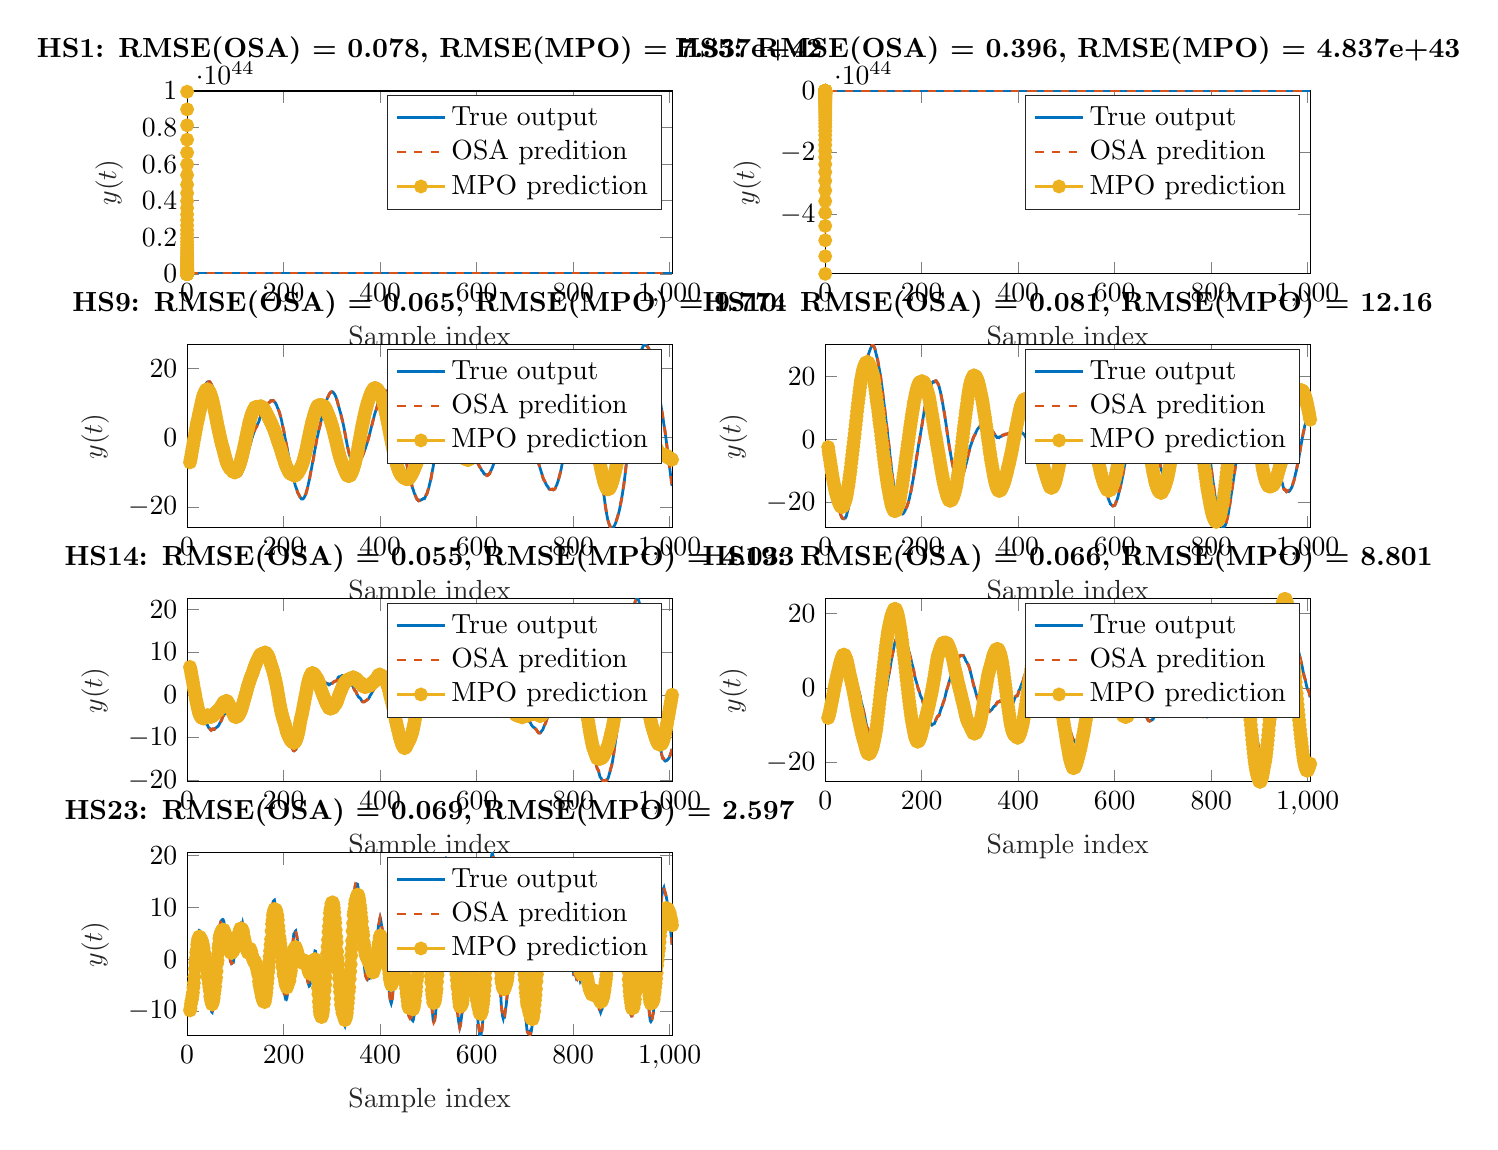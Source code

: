 % This file was created by matlab2tikz.
%
\definecolor{mycolor1}{rgb}{0.0,0.447,0.741}%
\definecolor{mycolor2}{rgb}{0.85,0.325,0.098}%
\definecolor{mycolor3}{rgb}{0.929,0.694,0.125}%
%
\begin{tikzpicture}

\begin{axis}[%
width=6.159cm,
height=2.323cm,
at={(0cm,9.677cm)},
scale only axis,
xmin=0,
xmax=1005,
xlabel style={font=\color{white!15!black}},
xlabel={Sample index},
ymin=-2.526,
ymax=1e+44,
ylabel style={font=\color{white!15!black}},
ylabel={$y(t)$},
axis background/.style={fill=white},
title style={font=\bfseries},
title={HS1: RMSE(OSA) = 0.078, RMSE(MPO) = 7.337e+42},
legend style={legend cell align=left, align=left, draw=white!15!black}
]
\addplot [color=mycolor1, line width=1.0pt]
  table[row sep=crcr]{%
6	-0.377\\
16	1.351\\
30	3.327\\
47	4.164\\
60	2.435\\
68	0.9\\
75	-0.231\\
82	-0.962\\
88	-1.359\\
103	-0.769\\
124	0.955\\
131	0.741\\
163	-2.104\\
176	-2.365\\
189	-1.596\\
218	2.091\\
229	2.461\\
246	1.975\\
255	0.964\\
272	-1.008\\
284	-1.687\\
308	-1.758\\
313	-1.861\\
328	-1.074\\
337	-0.151\\
358	2.742\\
369	3.198\\
374	2.749\\
380	1.96\\
386	1.049\\
402	-0.882\\
408	-1.321\\
417	-1.449\\
423	-1.432\\
438	-0.846\\
449	0.201\\
453	0.47\\
460	0.921\\
473	1.18\\
485	0.507\\
506	-1.615\\
517	-2.013\\
533	-1.279\\
538	-0.974\\
560	0.636\\
572	1.769\\
581	1.682\\
598	0.689\\
609	-0.415\\
618	-0.616\\
629	-0.586\\
638	-0.665\\
657	-0.114\\
670	0.857\\
695	1.537\\
772	-1.856\\
779	-1.859\\
802	-2.052\\
831	1.919\\
836	2.551\\
842	2.956\\
851	2.615\\
866	0.946\\
886	-1.273\\
893	-1.531\\
899	-1.425\\
928	0.84\\
938	0.675\\
948	0.357\\
969	-0.066\\
976	-0.263\\
991	-0.649\\
1000	-0.725\\
1005	-0.696\\
};
\addlegendentry{True output}

\addplot [color=mycolor2, dashed, line width=1.0pt]
  table[row sep=crcr]{%
6	-0.311\\
8	0.155\\
10	0.265\\
13	1.015\\
16	1.328\\
27	3.067\\
32	3.425\\
34	3.908\\
37	4.036\\
39	4.243\\
42	4.208\\
44	4.455\\
47	4.272\\
49	4.089\\
62	2.131\\
67	0.966\\
71	0.319\\
80	-0.875\\
85	-1.315\\
101	-1.112\\
117	0.698\\
132	0.727\\
148	-0.886\\
151	-1.314\\
153	-1.364\\
157	-1.765\\
171	-2.526\\
178	-2.347\\
180	-2.226\\
183	-2.128\\
185	-2.007\\
190	-1.6\\
217	2.11\\
240	2.436\\
245	2.003\\
249	1.87\\
255	0.965\\
258	0.523\\
260	0.26\\
277	-1.459\\
319	-1.562\\
330	-1.031\\
332	-0.676\\
337	-0.257\\
358	2.864\\
361	2.98\\
363	3.287\\
373	2.981\\
377	2.418\\
391	0.297\\
394	-0.131\\
415	-1.471\\
418	-1.442\\
420	-1.616\\
422	-1.224\\
425	-1.433\\
439	-0.869\\
444	-0.292\\
447	-0.132\\
450	0.296\\
453	0.465\\
459	1.012\\
461	0.986\\
464	1.107\\
471	1.272\\
474	1.254\\
477	1.136\\
479	1.161\\
481	0.826\\
485	0.551\\
487	0.348\\
490	0.156\\
492	-0.242\\
496	-0.807\\
504	-1.562\\
508	-1.814\\
518	-2.079\\
524	-1.785\\
526	-1.802\\
529	-1.505\\
543	-0.62\\
545	-0.464\\
565	1.179\\
569	1.652\\
574	1.95\\
577	1.857\\
590	1.384\\
595	1.028\\
602	0.23\\
604	0.062\\
607	-0.368\\
613	-0.605\\
615	-0.518\\
618	-0.648\\
653	-0.492\\
660	0.108\\
662	0.258\\
667	0.703\\
670	0.8\\
672	1.056\\
676	1.044\\
694	1.687\\
696	1.549\\
701	1.224\\
704	1.111\\
708	0.727\\
718	0.415\\
722	0.256\\
731	0.081\\
733	-0.076\\
736	-0.283\\
738	-0.506\\
745	-0.864\\
746	-1.105\\
749	-1.132\\
753	-1.313\\
778	-1.806\\
780	-1.719\\
781	-1.919\\
783	-1.95\\
786	-2.205\\
789	-2.309\\
795	-2.196\\
797	-2.192\\
800	-2.272\\
819	-0.098\\
820	0.315\\
823	0.714\\
825	1.061\\
831	1.831\\
835	2.536\\
840	3.008\\
846	3.058\\
849	2.943\\
853	2.482\\
856	2.239\\
858	1.979\\
863	1.234\\
870	0.534\\
875	-0.249\\
893	-1.702\\
907	-0.826\\
909	-0.605\\
912	-0.394\\
915	0.127\\
921	0.514\\
923	0.68\\
925	0.927\\
927	0.823\\
930	1.006\\
932	0.827\\
935	0.868\\
938	0.669\\
953	0.234\\
957	0.457\\
967	-0.087\\
1005	-0.695\\
};
\addlegendentry{OSA predition}

\addplot [color=mycolor3, line width=1.0pt, draw=none, mark=*, mark options={solid, mycolor3}]
  table[row sep=crcr]{%
0	-0\\
0	-0\\
0	-0\\
0	0\\
0	0\\
0	0\\
0	0\\
0	0\\
0	0\\
0	0\\
0	0\\
0	0\\
0	0\\
0	0\\
0	0\\
0	0\\
0	0\\
0	0\\
0	0\\
0	0\\
0	0\\
0	0\\
0	0\\
0	0\\
0	0\\
0	0\\
0	0\\
0	0\\
0	0\\
0	0\\
0	0\\
0	0\\
0	0\\
0	0\\
0	0\\
0	0\\
0	0\\
0	0\\
0	0\\
0	0\\
0	0\\
0	0\\
0	0\\
0	0\\
0	0\\
0	0\\
0	0\\
0	0\\
0	0\\
0	0\\
0	0\\
0	0\\
0	0\\
0	0\\
0	0\\
0	0\\
0	0\\
0	0\\
0	0\\
0	0\\
0	0\\
0	0\\
0	0\\
0	0\\
0	0\\
0	0\\
0	0\\
0	0\\
0	0\\
0	0\\
0	0\\
0	0\\
0	0\\
0	0\\
0	0\\
0	0\\
0	0\\
0	0\\
0	0\\
0	0\\
0	0\\
0	0\\
0	0\\
0	0\\
0	0\\
0	0\\
0	0\\
0	0\\
0	0\\
0	0\\
0	0\\
0	0\\
0	0\\
0	0\\
0	0\\
0	0\\
0	0\\
0	0\\
0	0\\
0	0\\
0	0\\
0	0\\
0	0\\
0	0\\
0	0\\
0	0\\
0	0\\
0	0\\
0	0\\
0	0\\
0	0\\
0	0\\
0	0\\
0	0\\
0	0\\
0	0\\
0	0\\
0	0\\
0	0\\
0	0\\
0	0\\
0	0\\
0	0\\
0	0\\
0	0\\
0	0\\
0	0\\
0	0\\
0	0\\
0	0\\
0	0\\
0	0\\
0	0\\
0	0\\
0	0\\
0	0\\
0	0\\
0	0\\
0	0\\
0	0\\
0	0\\
0	0\\
0	0\\
0	0\\
0	0\\
0	0\\
0	0\\
0	0\\
0	0\\
0	0\\
0	0\\
0	0\\
0	0\\
0	0\\
0	0\\
0	0\\
0	0\\
0	0\\
0	0\\
0	0\\
0	0\\
0	0\\
0	0\\
0	0\\
0	0\\
0	0\\
0	0\\
0	0\\
0	0\\
0	0\\
0	0\\
0	0\\
0	0\\
0	0\\
0	0\\
0	0\\
0	0\\
0	0\\
0	0\\
0	0\\
0	0\\
0	0\\
0	0\\
0	0\\
0	0\\
0	0\\
0	0\\
0	0\\
0	0\\
0	0\\
0	0\\
0	0\\
0	0\\
0	0\\
0	0\\
0	0\\
0	0\\
0	0\\
0	0\\
0	0\\
0	0\\
0	0\\
0	0\\
0	0\\
0	0\\
0	0\\
0	0\\
0	0\\
0	0\\
0	0\\
0	0\\
0	0\\
0	0\\
0	0\\
0	0\\
0	0\\
0	0\\
0	0\\
0	0\\
0	0\\
0	0\\
0	0\\
0	0\\
0	0\\
0	0\\
0	0\\
0	0\\
0	0\\
0	0\\
0	0\\
0	0\\
0	0\\
0	0\\
0	0\\
0	0\\
0	0\\
0	0\\
0	0\\
0	0\\
0	0\\
0	0\\
0	0\\
0	0\\
0	0\\
0	0\\
0	0\\
0	0\\
0	0\\
0	0\\
0	0\\
0	0\\
0	0\\
0	0\\
0	0\\
0	0\\
0	0\\
0	0\\
0	0\\
0	0\\
0	0\\
0	0\\
0	0\\
0	0\\
0	0\\
0	0\\
0	0\\
0	0\\
0	0\\
0	0\\
0	0\\
0	0\\
0	0\\
0	0\\
0	0\\
0	0\\
0	0\\
0	0\\
0	0\\
0	0\\
0	0\\
0	0\\
0	0\\
0	0\\
0	0\\
0	0\\
0	0\\
0	0\\
0	0\\
0	0\\
0	0\\
0	0\\
0	0\\
0	0\\
0	0\\
0	0\\
0	0\\
0	0\\
0	0\\
0	0\\
0	0\\
0	0\\
0	0\\
0	0\\
0	0\\
0	0\\
0	0\\
0	0\\
0	0\\
0	0\\
0	0\\
0	0\\
0	0\\
0	0\\
0	0\\
0	0\\
0	0\\
0	0\\
0	0\\
0	0\\
0	0\\
0	0\\
0	0\\
0	0\\
0	0\\
0	0\\
0	0\\
0	0\\
0	0\\
0	0\\
0	0\\
0	0\\
0	0\\
0	0\\
0	0\\
0	0\\
0	0\\
0	0\\
0	0\\
0	0\\
0	0\\
0	0\\
0	0\\
0	0\\
0	0\\
0	0\\
0	0\\
0	0\\
0	0\\
0	0\\
0	0\\
0	0\\
0	0\\
0	0\\
0	0\\
0	0\\
0	0\\
0	0\\
0	0\\
0	0\\
0	0\\
0	0\\
0	0\\
0	0\\
0	0\\
0	0\\
0	0\\
0	0\\
0	0\\
0	0\\
0	0\\
0	0\\
0	0\\
0	0\\
0	0\\
0	0\\
0	0\\
0	0\\
0	0\\
0	0\\
0	0\\
0	0\\
0	0\\
0	0\\
0	0\\
0	0\\
0	0\\
0	0\\
0	0\\
0	0\\
0	0\\
0	0\\
0	0\\
0	0\\
0	0\\
0	0\\
0	0\\
0	0\\
0	0\\
0	0\\
0	0\\
0	0\\
0	0\\
0	0\\
0	0\\
0	0\\
0	0\\
0	0\\
0	0\\
0	0\\
0	0\\
0	0\\
0	0\\
0	0\\
0	0\\
0	0\\
0	0\\
0	0\\
0	0\\
0	0\\
0	0\\
0	0\\
0	0\\
0	0\\
0	0\\
0	0\\
0	0\\
0	0\\
0	0\\
0	0\\
0	0\\
0	0\\
0	0\\
0	0\\
0	0\\
0	0\\
0	0\\
0	0\\
0	0\\
0	0\\
0	0\\
0	0\\
0	0\\
0	0\\
0	0\\
0	0\\
0	0\\
0	0\\
0	0\\
0	0\\
0	0\\
0	0\\
0	0\\
0	0\\
0	0\\
0	0\\
0	0\\
0	0\\
0	0\\
0	0\\
0	0\\
0	0\\
0	0\\
0	0\\
0	0\\
0	0\\
0	0\\
0	0\\
0	0\\
0	0\\
0	0\\
0	0\\
0	0\\
0	0\\
0	0\\
0	0\\
0	0\\
0	0\\
0	0\\
0	0\\
0	0\\
0	0\\
0	0\\
0	0\\
0	0\\
0	0\\
0	0\\
0	0\\
0	0\\
0	0\\
0	0\\
0	0\\
0	0\\
0	0\\
0	0\\
0	0\\
0	0\\
0	0\\
0	0\\
0	0\\
0	0\\
0	0\\
0	0\\
0	0\\
0	0\\
0	0\\
0	0\\
0	0\\
0	0\\
0	0\\
0	0\\
0	0\\
0	0\\
0	0\\
0	0\\
0	0\\
0	0\\
0	0\\
0	0\\
0	0\\
0	0\\
0	0\\
0	0\\
0	0\\
0	0\\
0	0\\
0	0\\
0	0\\
0	0\\
0	0\\
0	0\\
0	0\\
0	0\\
0	0\\
0	0\\
0	0\\
0	0\\
0	0\\
0	0\\
0	0\\
0	0\\
0	0\\
0	0\\
0	0\\
0	0\\
0	0\\
0	0\\
0	0\\
0	0\\
0	0\\
0	0\\
0	0\\
0	0\\
0	0\\
0	0\\
0	0\\
0	0\\
0	0\\
0	0\\
0	0\\
0	0\\
0	0\\
0	0\\
0	0\\
0	0\\
0	0\\
0	0\\
0	0\\
0	0\\
0	0\\
0	0\\
0	0\\
0	0\\
0	0\\
0	0\\
0	0\\
0	0\\
0	0\\
0	0\\
0	0\\
0	0\\
0	0\\
0	0\\
0	0\\
0	0\\
0	0\\
0	0\\
0	0\\
0	0\\
0	0\\
0	0\\
0	0\\
0	0\\
0	0\\
0	0\\
0	0\\
0	0\\
0	0\\
0	0\\
0	0\\
0	0\\
0	0\\
0	0\\
0	0\\
0	0\\
0	0\\
0	0\\
0	0\\
0	0\\
0	0\\
0	0\\
0	0\\
0	0\\
0	0\\
0	0\\
0	0\\
0	0\\
0	0\\
0	0\\
0	0\\
0	0\\
0	0\\
0	0\\
0	0\\
0	0\\
0	0\\
0	0\\
0	0\\
0	0\\
0	0\\
0	0\\
0	0\\
0	0\\
0	0\\
0	0\\
0	0\\
0	0\\
0	0\\
0	0\\
0	1.981e+28\\
0	1.981e+28\\
0	1.981e+28\\
0	1.981e+28\\
0	1.981e+28\\
0	1.981e+28\\
0	1.981e+28\\
0	1.981e+28\\
0	1.981e+28\\
0	1.981e+28\\
0	3.961e+28\\
0	3.961e+28\\
0	3.961e+28\\
0	3.961e+28\\
0	3.961e+28\\
0	5.942e+28\\
0	5.942e+28\\
0	5.942e+28\\
0	5.942e+28\\
0	7.923e+28\\
0	7.923e+28\\
0	9.904e+28\\
0	9.904e+28\\
0	1.188e+29\\
0	1.188e+29\\
0	1.386e+29\\
0	1.585e+29\\
0	1.783e+29\\
0	1.981e+29\\
0	2.179e+29\\
0	2.377e+29\\
0	2.575e+29\\
0	2.773e+29\\
0	3.169e+29\\
0	3.565e+29\\
0	3.763e+29\\
0	4.358e+29\\
0	4.754e+29\\
0	5.15e+29\\
0	5.744e+29\\
0	6.338e+29\\
0	7.131e+29\\
0	7.923e+29\\
0	8.715e+29\\
0	9.705e+29\\
0	1.07e+30\\
0	1.188e+30\\
0	1.307e+30\\
0	1.446e+30\\
0	1.604e+30\\
0	1.763e+30\\
0	1.961e+30\\
0	2.179e+30\\
0	2.397e+30\\
0	2.654e+30\\
0	2.951e+30\\
0	3.268e+30\\
0	3.605e+30\\
0	4.001e+30\\
0	4.437e+30\\
0	4.912e+30\\
0	5.427e+30\\
0	6.002e+30\\
0	6.655e+30\\
0	7.368e+30\\
0	8.161e+30\\
0	9.032e+30\\
0	1.0e+31\\
0	1.107e+31\\
0	1.226e+31\\
0	1.357e+31\\
0	1.503e+31\\
0	1.664e+31\\
0	1.842e+31\\
0	2.04e+31\\
0	2.258e+31\\
0	2.502e+31\\
0	2.769e+31\\
0	3.066e+31\\
0	3.395e+31\\
0	3.759e+31\\
0	4.161e+31\\
0	4.607e+31\\
0	5.102e+31\\
0	5.649e+31\\
0	6.255e+31\\
0	6.925e+31\\
0	7.667e+31\\
0	8.487e+31\\
0	9.398e+31\\
0	1.04e+32\\
0	1.152e+32\\
0	1.275e+32\\
0	1.412e+32\\
0	1.563e+32\\
0	1.73e+32\\
0	1.916e+32\\
0	2.121e+32\\
0	2.348e+32\\
0	2.6e+32\\
0	2.878e+32\\
0	3.186e+32\\
0	3.528e+32\\
0	3.906e+32\\
0	4.324e+32\\
0	4.788e+32\\
0	5.301e+32\\
0	5.868e+32\\
0	6.497e+32\\
0	7.194e+32\\
0	7.964e+32\\
0	8.818e+32\\
0	9.763e+32\\
0	1.081e+33\\
0	1.197e+33\\
0	1.325e+33\\
0	1.467e+33\\
0	1.624e+33\\
0	1.798e+33\\
0	1.991e+33\\
0	2.204e+33\\
0	2.44e+33\\
0	2.701e+33\\
0	2.99e+33\\
0	3.31e+33\\
0	3.664e+33\\
0	4.057e+33\\
0	4.491e+33\\
0	4.973e+33\\
0	5.506e+33\\
0	6.095e+33\\
0	6.748e+33\\
0	7.471e+33\\
0	8.272e+33\\
0	9.158e+33\\
0	1.014e+34\\
0	1.122e+34\\
0	1.243e+34\\
0	1.375e+34\\
0	1.523e+34\\
0	1.685e+34\\
0	1.866e+34\\
0	2.066e+34\\
0	2.287e+34\\
0	2.531e+34\\
0	2.803e+34\\
0	3.103e+34\\
0	3.435e+34\\
0	3.803e+34\\
0	4.21e+34\\
0	4.661e+34\\
0	5.16e+34\\
0	5.713e+34\\
0	6.325e+34\\
0	7.003e+34\\
0	7.753e+34\\
0	8.584e+34\\
0	9.504e+34\\
0	1.052e+35\\
0	1.165e+35\\
0	1.29e+35\\
0	1.428e+35\\
0	1.582e+35\\
0	1.751e+35\\
0	1.939e+35\\
0	2.147e+35\\
0	2.377e+35\\
0	2.632e+35\\
0	2.914e+35\\
0	3.227e+35\\
0	3.573e+35\\
0	3.956e+35\\
0	4.38e+35\\
0	4.85e+35\\
0	5.37e+35\\
0	5.946e+35\\
0	6.583e+35\\
0	7.29e+35\\
0	8.071e+35\\
0	8.937e+35\\
0	9.895e+35\\
0	1.096e+36\\
0	1.213e+36\\
0	1.343e+36\\
0	1.487e+36\\
0	1.647e+36\\
0	1.823e+36\\
0	2.019e+36\\
0	2.235e+36\\
0	2.475e+36\\
0	2.74e+36\\
0	3.034e+36\\
0	3.359e+36\\
0	3.719e+36\\
0	4.118e+36\\
0	4.559e+36\\
0	5.048e+36\\
0	5.588e+36\\
0	6.187e+36\\
0	6.849e+36\\
0	7.583e+36\\
0	8.395e+36\\
0	9.293e+36\\
0	1.029e+37\\
0	1.139e+37\\
0	1.261e+37\\
0	1.396e+37\\
0	1.545e+37\\
0	1.711e+37\\
0	1.894e+37\\
0	2.097e+37\\
0	2.321e+37\\
0	2.57e+37\\
0	2.845e+37\\
0	3.15e+37\\
0	3.488e+37\\
0	3.861e+37\\
0	4.275e+37\\
0	4.733e+37\\
0	5.24e+37\\
0	5.802e+37\\
0	6.424e+37\\
0	7.113e+37\\
0	7.875e+37\\
0	8.719e+37\\
0	9.654e+37\\
0	1.069e+38\\
0	1.183e+38\\
0	1.31e+38\\
0	1.451e+38\\
0	1.606e+38\\
0	1.778e+38\\
0	1.969e+38\\
0	2.18e+38\\
0	2.413e+38\\
0	2.672e+38\\
0	2.958e+38\\
0	3.276e+38\\
0	3.627e+38\\
0	4.015e+38\\
0	4.446e+38\\
0	4.922e+38\\
0	5.45e+38\\
0	6.034e+38\\
0	6.681e+38\\
0	7.397e+38\\
0	8.19e+38\\
0	9.069e+38\\
0	1.004e+39\\
0	1.112e+39\\
0	1.231e+39\\
0	1.363e+39\\
0	1.51e+39\\
0	1.671e+39\\
0	1.851e+39\\
0	2.049e+39\\
0	2.269e+39\\
0	2.512e+39\\
0	2.782e+39\\
0	3.08e+39\\
0	3.411e+39\\
0	3.776e+39\\
0	4.182e+39\\
0	4.63e+39\\
0	5.127e+39\\
0	5.677e+39\\
0	6.285e+39\\
0	6.959e+39\\
0	7.706e+39\\
0	8.533e+39\\
0	9.448e+39\\
0	1.046e+40\\
0	1.158e+40\\
0	1.282e+40\\
0	1.42e+40\\
0	1.572e+40\\
0	1.74e+40\\
0	1.927e+40\\
0	2.133e+40\\
0	2.362e+40\\
0	2.615e+40\\
0	2.895e+40\\
0	3.204e+40\\
0	3.548e+40\\
0	3.928e+40\\
0	4.348e+40\\
0	4.814e+40\\
0	5.329e+40\\
0	5.9e+40\\
0	6.532e+40\\
0	7.231e+40\\
0	8.005e+40\\
0	8.863e+40\\
0	9.811e+40\\
0	1.086e+41\\
0	1.203e+41\\
0	1.331e+41\\
0	1.474e+41\\
0	1.632e+41\\
0	1.807e+41\\
0	2.0e+41\\
0	2.215e+41\\
0	2.452e+41\\
0	2.715e+41\\
0	3.006e+41\\
0	3.328e+41\\
0	3.685e+41\\
0	4.081e+41\\
0	4.518e+41\\
0	5.003e+41\\
0	5.54e+41\\
0	6.133e+41\\
0	6.791e+41\\
0	7.519e+41\\
0	8.324e+41\\
0	9.216e+41\\
0	1.02e+42\\
0	1.13e+42\\
0	1.251e+42\\
0	1.385e+42\\
0	1.533e+42\\
0	1.697e+42\\
0	1.879e+42\\
0	2.08e+42\\
0	2.303e+42\\
0	2.55e+42\\
0	2.824e+42\\
0	3.126e+42\\
0	3.461e+42\\
0	3.832e+42\\
0	4.243e+42\\
0	4.698e+42\\
0	5.201e+42\\
0	5.758e+42\\
0	6.375e+42\\
0	7.058e+42\\
0	7.814e+42\\
0	8.652e+42\\
0	9.579e+42\\
0	1.061e+43\\
0	1.174e+43\\
0	1.3e+43\\
0	1.439e+43\\
0	1.593e+43\\
0	1.764e+43\\
0	1.953e+43\\
0	2.163e+43\\
0	2.395e+43\\
0	2.651e+43\\
0	2.935e+43\\
0	3.25e+43\\
0	3.598e+43\\
0	3.983e+43\\
0	4.41e+43\\
0	4.882e+43\\
0	5.406e+43\\
0	5.985e+43\\
0	6.627e+43\\
0	7.337e+43\\
0	8.123e+43\\
0	8.994e+43\\
0	9.958e+43\\
};
\addlegendentry{MPO prediction}

\end{axis}

\begin{axis}[%
width=6.159cm,
height=2.323cm,
at={(8.104cm,9.677cm)},
scale only axis,
xmin=0,
xmax=1005,
xlabel style={font=\color{white!15!black}},
xlabel={Sample index},
ymin=-5.924e+44,
ymax=23.35,
ylabel style={font=\color{white!15!black}},
ylabel={$y(t)$},
axis background/.style={fill=white},
title style={font=\bfseries},
title={HS5: RMSE(OSA) = 0.396, RMSE(MPO) = 4.837e+43},
legend style={legend cell align=left, align=left, draw=white!15!black}
]
\addplot [color=mycolor1, line width=1.0pt]
  table[row sep=crcr]{%
6	0.868\\
17	-6.586\\
25	-10.587\\
26	-11.211\\
35	-12.943\\
37	-12.645\\
42	-12.682\\
44	-12.748\\
57	-10.922\\
59	-10.611\\
71	-6.428\\
76	-3.666\\
88	4.183\\
92	6.329\\
95	7.896\\
97	8.609\\
99	9.571\\
101	10.034\\
105	10.936\\
112	10.35\\
115	9.35\\
117	8.851\\
119	8.023\\
124	4.781\\
128	1.374\\
134	-4.353\\
136	-5.855\\
138	-7.249\\
140	-8.411\\
145	-10.632\\
151	-12.214\\
153	-12.213\\
155	-11.997\\
158	-10.945\\
161	-9.66\\
163	-8.312\\
176	-0.901\\
178	0.419\\
180	1.483\\
182	2.915\\
200	12.808\\
205	14.463\\
211	15.657\\
217	15.164\\
219	14.708\\
221	14.077\\
222	13.896\\
230	9.823\\
233	8.012\\
235	7.05\\
238	5.049\\
241	2.856\\
246	-1.501\\
250	-5.058\\
253	-7.725\\
257	-11.155\\
260	-13.047\\
264	-15.25\\
270	-16.792\\
288	-15.39\\
291	-14.264\\
294	-12.563\\
297	-10.487\\
308	-0.728\\
315	7.092\\
317	8.78\\
319	11.091\\
322	13.81\\
325	16.321\\
328	18.232\\
330	19.397\\
334	20.735\\
337	20.914\\
340	20.651\\
347	18.428\\
354	13.029\\
357	10.111\\
368	-2.659\\
375	-10.288\\
379	-13.54\\
384	-16.73\\
386	-17.441\\
388	-18.258\\
392	-18.8\\
394	-18.539\\
398	-17.388\\
402	-14.995\\
417	-3.048\\
419	-1.776\\
422	0.46\\
424	1.816\\
425	2.705\\
427	3.748\\
434	8.28\\
436	9.263\\
438	10.373\\
440	11.187\\
442	11.681\\
444	12.107\\
449	12.154\\
456	9.857\\
462	6.806\\
464	5.769\\
465	5.387\\
466	4.645\\
470	2.881\\
487	-5.693\\
491	-6.263\\
499	-6.658\\
506	-6.018\\
509	-5.901\\
510	-5.706\\
512	-5.738\\
517	-4.263\\
522	-1.74\\
526	0.549\\
529	2.153\\
534	4.711\\
538	5.703\\
542	6.52\\
545	6.925\\
552	6.812\\
554	6.418\\
565	2.77\\
588	-7.144\\
595	-7.919\\
603	-7.869\\
605	-7.491\\
611	-6.388\\
621	-4.765\\
629	-1.813\\
631	-1.304\\
633	-0.716\\
635	-0.227\\
648	7.705\\
652	10.534\\
657	12.274\\
664	13.295\\
671	12.69\\
673	12.193\\
680	9.331\\
683	7.321\\
685	6.218\\
688	3.916\\
690	2.439\\
694	-0.896\\
700	-5.71\\
711	-11.352\\
716	-13.307\\
718	-14.094\\
719	-14.145\\
723	-15.309\\
733	-17.215\\
738	-17.064\\
743	-15.838\\
749	-12.571\\
756	-7.71\\
763	-1.273\\
780	15.694\\
783	17.92\\
785	19.172\\
793	22.402\\
800	22.153\\
801	22.083\\
806	20.009\\
809	18.444\\
811	17.476\\
814	15.451\\
820	10.736\\
823	7.887\\
826	4.8\\
831	-0.493\\
838	-6.736\\
847	-13.656\\
852	-16.375\\
859	-18.683\\
863	-18.768\\
867	-18.634\\
869	-18.173\\
872	-17.258\\
873	-16.972\\
875	-15.956\\
877	-15.032\\
879	-13.588\\
881	-12.141\\
886	-7.238\\
894	1.989\\
898	5.942\\
906	12.964\\
913	17.3\\
916	18.231\\
918	18.577\\
923	18.622\\
929	17.76\\
932	16.595\\
934	15.463\\
940	11.401\\
954	2.126\\
963	-5.434\\
969	-10.704\\
972	-12.765\\
976	-15.148\\
981	-16.906\\
983	-17.274\\
987	-17.374\\
991	-16.766\\
1003	-12.976\\
1005	-12.388\\
};
\addlegendentry{True output}

\addplot [color=mycolor2, dashed, line width=1.0pt]
  table[row sep=crcr]{%
6	0.685\\
10	-2.708\\
11	-2.759\\
13	-4.106\\
14	-5.454\\
15	-5.295\\
16	-5.819\\
17	-6.774\\
22	-9.532\\
23	-10.059\\
25	-10.433\\
27	-12.117\\
28	-11.859\\
29	-12.525\\
32	-13.213\\
33	-12.759\\
34	-13.158\\
35	-13.157\\
36	-13.911\\
37	-13.314\\
38	-12.107\\
39	-12.569\\
40	-12.481\\
41	-12.732\\
43	-12.698\\
45	-13.157\\
52	-10.95\\
53	-11.201\\
55	-11.141\\
56	-10.604\\
59	-11.044\\
60	-10.601\\
62	-10.25\\
63	-9.472\\
65	-8.915\\
66	-8.289\\
67	-8.426\\
69	-7.156\\
71	-6.831\\
72	-6.117\\
73	-5.95\\
74	-4.763\\
75	-4.509\\
79	-2.333\\
82	1.092\\
83	1.721\\
84	1.463\\
86	3.686\\
90	5.31\\
91	6.121\\
92	6.348\\
94	7.389\\
95	8.583\\
97	8.34\\
99	9.747\\
100	10.286\\
101	10.273\\
105	11.674\\
107	11.209\\
110	11.424\\
111	10.944\\
112	10.925\\
116	8.973\\
117	9.164\\
118	8.768\\
119	8.899\\
120	7.922\\
121	7.6\\
122	6.852\\
123	5.737\\
125	4.651\\
126	3.241\\
129	1.068\\
130	-0.353\\
131	-2.345\\
132	-2.66\\
134	-4.001\\
135	-5.934\\
136	-6.674\\
138	-7.272\\
139	-8.408\\
145	-11.12\\
149	-11.714\\
150	-12.437\\
152	-12.909\\
153	-12.408\\
154	-12.904\\
155	-12.455\\
156	-13.003\\
158	-11.385\\
159	-10.464\\
160	-10.484\\
161	-10.865\\
163	-8.578\\
166	-6.465\\
167	-5.912\\
168	-5.774\\
170	-3.898\\
172	-3.406\\
173	-2.24\\
177	-0.411\\
178	0.723\\
179	1.073\\
180	0.986\\
184	4.178\\
185	4.192\\
188	6.446\\
189	6.928\\
191	8.26\\
195	9.945\\
198	12.701\\
199	12.5\\
200	12.709\\
202	13.737\\
203	14.26\\
204	14.125\\
206	14.959\\
207	14.802\\
210	16.063\\
212	16.067\\
213	15.909\\
214	16.301\\
216	15.658\\
218	15.355\\
219	15.144\\
221	13.73\\
222	14.178\\
225	12.936\\
228	10.346\\
230	9.902\\
234	7.286\\
235	7.64\\
236	6.78\\
237	5.539\\
239	4.516\\
244	0.933\\
245	-0.514\\
246	-1.18\\
247	-2.593\\
250	-5.393\\
251	-5.578\\
254	-8.469\\
255	-10.019\\
257	-11.253\\
258	-12.607\\
259	-12.835\\
260	-13.951\\
261	-13.859\\
262	-14.422\\
263	-14.556\\
264	-15.994\\
265	-16.105\\
266	-16.578\\
268	-16.468\\
270	-17.438\\
272	-17.042\\
273	-17.468\\
274	-17.215\\
275	-16.583\\
276	-16.316\\
279	-16.567\\
280	-16.081\\
281	-15.92\\
282	-15.428\\
284	-15.698\\
285	-15.911\\
286	-16.557\\
293	-14.0\\
294	-12.978\\
296	-11.795\\
302	-6.648\\
303	-5.26\\
304	-4.94\\
306	-2.565\\
307	-2.181\\
309	-0.443\\
311	3.085\\
313	4.582\\
314	5.667\\
315	7.769\\
316	8.548\\
317	8.682\\
319	11.106\\
320	12.313\\
321	13.022\\
322	14.083\\
323	14.641\\
325	17.175\\
326	17.758\\
327	17.652\\
329	18.986\\
330	20.172\\
336	21.603\\
337	21.693\\
340	20.882\\
341	20.854\\
343	20.506\\
344	19.357\\
345	19.629\\
347	19.43\\
350	16.734\\
351	15.493\\
353	14.614\\
357	10.454\\
361	5.903\\
364	1.805\\
366	-0.144\\
368	-2.889\\
371	-6.091\\
374	-9.458\\
376	-11.716\\
377	-12.396\\
379	-14.101\\
380	-14.75\\
381	-14.782\\
384	-17.706\\
385	-17.804\\
386	-17.378\\
388	-18.888\\
391	-19.166\\
392	-19.195\\
393	-19.616\\
394	-19.514\\
395	-18.714\\
397	-18.493\\
402	-15.67\\
403	-14.402\\
404	-13.617\\
405	-13.48\\
406	-12.489\\
407	-11.007\\
409	-9.534\\
410	-8.922\\
411	-7.42\\
414	-4.885\\
415	-4.995\\
416	-4.088\\
417	-2.711\\
418	-2.008\\
419	-1.854\\
422	0.925\\
424	1.208\\
425	3.129\\
427	3.84\\
428	4.04\\
432	7.463\\
434	8.4\\
436	9.178\\
440	12.247\\
441	11.642\\
442	11.854\\
443	12.445\\
445	12.806\\
446	12.342\\
449	13.153\\
451	12.001\\
453	11.743\\
455	10.324\\
456	10.192\\
457	9.492\\
458	9.309\\
459	8.154\\
461	8.03\\
462	7.24\\
463	6.042\\
464	5.561\\
465	5.408\\
467	3.776\\
468	3.841\\
469	3.185\\
470	3.222\\
471	2.527\\
472	2.204\\
473	1.065\\
474	1.175\\
476	-0.836\\
477	-1.102\\
478	-1.707\\
479	-1.846\\
480	-2.623\\
481	-2.385\\
483	-3.894\\
484	-4.826\\
489	-6.817\\
493	-6.199\\
494	-6.902\\
495	-6.827\\
496	-7.157\\
498	-6.497\\
499	-6.983\\
501	-6.692\\
502	-5.933\\
503	-6.092\\
504	-6.686\\
506	-5.969\\
507	-5.614\\
508	-6.146\\
509	-6.216\\
510	-5.574\\
512	-5.832\\
513	-5.613\\
514	-5.966\\
515	-5.693\\
516	-5.117\\
517	-5.121\\
518	-4.135\\
519	-3.761\\
520	-2.818\\
521	-2.574\\
525	-0.011\\
526	0.771\\
528	1.41\\
529	2.401\\
530	2.548\\
531	3.335\\
532	3.614\\
534	5.066\\
536	6.195\\
539	5.935\\
544	7.099\\
545	7.409\\
546	7.132\\
548	7.049\\
549	7.653\\
550	7.651\\
551	6.833\\
554	6.881\\
555	6.344\\
556	6.285\\
558	5.349\\
560	5.067\\
563	4.048\\
567	1.81\\
569	1.375\\
570	1.064\\
572	-1.023\\
573	-1.119\\
574	-1.759\\
577	-2.754\\
578	-3.286\\
580	-3.529\\
582	-5.001\\
584	-5.992\\
585	-6.548\\
587	-7.148\\
588	-7.727\\
589	-7.674\\
590	-8.082\\
594	-7.451\\
596	-8.2\\
597	-8.168\\
598	-7.831\\
599	-7.907\\
601	-8.773\\
602	-8.122\\
603	-7.934\\
604	-8.155\\
605	-7.726\\
607	-7.489\\
608	-6.711\\
610	-6.191\\
612	-6.27\\
613	-5.455\\
615	-6.256\\
616	-6.024\\
617	-6.276\\
618	-5.221\\
621	-5.318\\
625	-3.219\\
626	-3.177\\
628	-2.107\\
629	-1.246\\
631	-1.686\\
632	-0.528\\
634	-0.33\\
635	-0.851\\
637	0.139\\
638	0.647\\
639	1.614\\
641	2.682\\
642	3.629\\
643	3.906\\
644	5.079\\
646	6.278\\
647	7.38\\
648	7.565\\
649	8.171\\
650	9.398\\
651	9.629\\
652	11.097\\
655	12.689\\
656	12.36\\
657	13.038\\
659	12.762\\
660	12.684\\
662	13.675\\
670	13.292\\
671	12.903\\
672	13.028\\
673	12.667\\
674	11.93\\
676	11.699\\
679	9.534\\
681	9.404\\
682	8.129\\
684	6.621\\
685	6.748\\
687	4.903\\
688	3.675\\
690	3.007\\
691	1.851\\
692	1.249\\
693	-0.439\\
694	-0.9\\
695	-1.878\\
697	-3.321\\
701	-6.691\\
702	-7.003\\
704	-8.642\\
705	-8.635\\
707	-10.064\\
708	-10.346\\
709	-10.933\\
712	-11.445\\
713	-11.906\\
714	-13.016\\
715	-13.414\\
716	-13.287\\
717	-13.695\\
718	-14.726\\
719	-14.381\\
722	-14.924\\
723	-15.668\\
724	-15.448\\
727	-16.286\\
729	-16.585\\
731	-17.606\\
732	-17.216\\
733	-17.543\\
735	-17.513\\
736	-17.472\\
737	-17.061\\
738	-17.567\\
740	-17.199\\
742	-15.723\\
743	-16.095\\
744	-16.085\\
746	-14.958\\
748	-13.364\\
749	-13.011\\
751	-11.339\\
752	-10.509\\
753	-10.5\\
754	-10.115\\
755	-8.535\\
756	-8.254\\
757	-6.956\\
758	-6.601\\
761	-2.545\\
762	-1.764\\
763	-1.536\\
766	1.436\\
769	4.183\\
770	6.289\\
773	8.948\\
776	12.182\\
778	13.728\\
779	15.393\\
780	16.102\\
781	17.256\\
784	18.855\\
785	20.012\\
786	19.941\\
787	20.245\\
788	20.987\\
789	21.338\\
791	22.494\\
795	22.915\\
796	23.35\\
801	22.525\\
802	22.623\\
804	20.969\\
806	20.476\\
807	19.837\\
809	17.952\\
811	18.112\\
812	17.417\\
814	15.458\\
815	14.946\\
817	13.311\\
822	9.779\\
823	8.013\\
824	7.003\\
825	6.412\\
830	0.116\\
832	-1.758\\
833	-2.872\\
834	-3.463\\
839	-7.832\\
840	-8.617\\
841	-8.923\\
842	-9.71\\
843	-10.071\\
846	-13.644\\
850	-15.735\\
851	-15.739\\
852	-16.73\\
855	-18.115\\
856	-17.874\\
858	-18.536\\
859	-19.308\\
860	-19.221\\
861	-19.563\\
864	-18.842\\
865	-19.022\\
866	-18.379\\
868	-19.201\\
869	-18.995\\
870	-18.45\\
871	-17.311\\
873	-17.341\\
874	-16.88\\
875	-16.04\\
876	-16.07\\
878	-14.871\\
879	-13.803\\
880	-13.488\\
882	-11.803\\
884	-10.025\\
885	-8.478\\
887	-6.797\\
889	-3.755\\
890	-2.798\\
893	1.748\\
894	2.746\\
895	3.287\\
898	6.321\\
899	6.684\\
902	10.082\\
903	10.904\\
904	11.273\\
906	13.416\\
908	14.661\\
909	14.893\\
911	16.606\\
916	18.897\\
918	19.37\\
919	18.951\\
920	19.158\\
921	18.705\\
923	19.021\\
925	18.33\\
926	18.604\\
927	18.509\\
928	18.88\\
930	17.976\\
932	16.777\\
933	16.811\\
935	15.21\\
936	14.161\\
937	13.788\\
941	10.755\\
942	10.262\\
943	8.926\\
945	8.014\\
946	7.633\\
948	5.226\\
950	4.959\\
951	4.791\\
952	4.254\\
953	2.989\\
957	0.11\\
958	-1.231\\
959	-1.711\\
963	-5.133\\
964	-6.559\\
968	-9.85\\
971	-12.852\\
973	-13.553\\
976	-15.715\\
977	-15.604\\
979	-17.328\\
980	-17.146\\
985	-17.872\\
986	-17.731\\
987	-17.935\\
988	-17.595\\
989	-17.683\\
990	-17.143\\
991	-17.339\\
992	-16.643\\
994	-16.115\\
997	-14.484\\
998	-14.944\\
999	-14.471\\
1000	-13.642\\
1003	-12.88\\
1005	-11.992\\
};
\addlegendentry{OSA predition}

\addplot [color=mycolor3, line width=1.0pt, draw=none, mark=*, mark options={solid, mycolor3}]
  table[row sep=crcr]{%
0	0\\
0	0\\
0	-0\\
0	-0\\
0	-0\\
0	-0\\
0	-0\\
0	-0\\
0	-0\\
0	-0\\
0	-0\\
0	-0\\
0	-0\\
0	-0\\
0	-0\\
0	-0\\
0	-0\\
0	-0\\
0	-0\\
0	-0\\
0	-0\\
0	-0\\
0	-0\\
0	-0\\
0	-0\\
0	-0\\
0	-0\\
0	-0\\
0	-0\\
0	-0\\
0	-0\\
0	-0\\
0	-0\\
0	-0\\
0	-0\\
0	-0\\
0	-0\\
0	-0\\
0	-0\\
0	-0\\
0	-0\\
0	-0\\
0	-0\\
0	-0\\
0	-0\\
0	-0\\
0	-0\\
0	-0\\
0	-0\\
0	-0\\
0	-0\\
0	-0\\
0	-0\\
0	-0\\
0	-0\\
0	-0\\
0	-0\\
0	-0\\
0	-0\\
0	-0\\
0	-0\\
0	-0\\
0	-0\\
0	-0\\
0	-0\\
0	-0\\
0	-0\\
0	-0\\
0	-0\\
0	-0\\
0	-0\\
0	-0\\
0	-0\\
0	-0\\
0	-0\\
0	-0\\
0	-0\\
0	-0\\
0	-0\\
0	-0\\
0	-0\\
0	-0\\
0	-0\\
0	-0\\
0	-0\\
0	-0\\
0	-0\\
0	-0\\
0	-0\\
0	-0\\
0	-0\\
0	-0\\
0	-0\\
0	-0\\
0	-0\\
0	-0\\
0	-0\\
0	-0\\
0	-0\\
0	-0\\
0	-0\\
0	-0\\
0	-0\\
0	-0\\
0	-0\\
0	-0\\
0	-0\\
0	-0\\
0	-0\\
0	-0\\
0	-0\\
0	-0\\
0	-0\\
0	-0\\
0	-0\\
0	-0\\
0	-0\\
0	-0\\
0	-0\\
0	-0\\
0	-0\\
0	-0\\
0	-0\\
0	-0\\
0	-0\\
0	-0\\
0	-0\\
0	-0\\
0	-0\\
0	-0\\
0	-0\\
0	-0\\
0	-0\\
0	-0\\
0	-0\\
0	-0\\
0	-0\\
0	-0\\
0	-0\\
0	-0\\
0	-0\\
0	-0\\
0	-0\\
0	-0\\
0	-0\\
0	-0\\
0	-0\\
0	-0\\
0	-0\\
0	-0\\
0	-0\\
0	-0\\
0	-0\\
0	-0\\
0	-0\\
0	-0\\
0	-0\\
0	-0\\
0	-0\\
0	-0\\
0	-0\\
0	-0\\
0	-0\\
0	-0\\
0	-0\\
0	-0\\
0	-0\\
0	-0\\
0	-0\\
0	-0\\
0	-0\\
0	-0\\
0	-0\\
0	-0\\
0	-0\\
0	-0\\
0	-0\\
0	-0\\
0	-0\\
0	-0\\
0	-0\\
0	-0\\
0	-0\\
0	-0\\
0	-0\\
0	-0\\
0	-0\\
0	-0\\
0	-0\\
0	-0\\
0	-0\\
0	-0\\
0	-0\\
0	-0\\
0	-0\\
0	-0\\
0	-0\\
0	-0\\
0	-0\\
0	-0\\
0	-0\\
0	-0\\
0	-0\\
0	-0\\
0	-0\\
0	-0\\
0	-0\\
0	-0\\
0	-0\\
0	-0\\
0	-0\\
0	-0\\
0	-0\\
0	-0\\
0	-0\\
0	-0\\
0	-0\\
0	-0\\
0	-0\\
0	-0\\
0	-0\\
0	-0\\
0	-0\\
0	-0\\
0	-0\\
0	-0\\
0	-0\\
0	-0\\
0	-0\\
0	-0\\
0	-0\\
0	-0\\
0	-0\\
0	-0\\
0	-0\\
0	-0\\
0	-0\\
0	-0\\
0	-0\\
0	-0\\
0	-0\\
0	-0\\
0	-0\\
0	-0\\
0	-0\\
0	-0\\
0	-0\\
0	-0\\
0	-0\\
0	-0\\
0	-0\\
0	-0\\
0	-0\\
0	-0\\
0	-0\\
0	-0\\
0	-0\\
0	-0\\
0	-0\\
0	-0\\
0	-0\\
0	-0\\
0	-0\\
0	-0\\
0	-0\\
0	-0\\
0	-0\\
0	-0\\
0	-0\\
0	-0\\
0	-0\\
0	-0\\
0	-0\\
0	-0\\
0	-0\\
0	-0\\
0	-0\\
0	-0\\
0	-0\\
0	-0\\
0	-0\\
0	-0\\
0	-0\\
0	-0\\
0	-0\\
0	-0\\
0	-0\\
0	-0\\
0	-0\\
0	-0\\
0	-0\\
0	-0\\
0	-0\\
0	-0\\
0	-0\\
0	-0\\
0	-0\\
0	-0\\
0	-0\\
0	-0\\
0	-0\\
0	-0\\
0	-0\\
0	-0\\
0	-0\\
0	-0\\
0	-0\\
0	-0\\
0	-0\\
0	-0\\
0	-0\\
0	-0\\
0	-0\\
0	-0\\
0	-0\\
0	-0\\
0	-0\\
0	-0\\
0	-0\\
0	-0\\
0	-0\\
0	-0\\
0	-0\\
0	-0\\
0	-0\\
0	-0\\
0	-0\\
0	-0\\
0	-0\\
0	-0\\
0	-0\\
0	-0\\
0	-0\\
0	-0\\
0	-0\\
0	-0\\
0	-0\\
0	-0\\
0	-0\\
0	-0\\
0	-0\\
0	-0\\
0	-0\\
0	-0\\
0	-0\\
0	-0\\
0	-0\\
0	-0\\
0	-0\\
0	-0\\
0	-0\\
0	-0\\
0	-0\\
0	-0\\
0	-0\\
0	-0\\
0	-0\\
0	-0\\
0	-0\\
0	-0\\
0	-0\\
0	-0\\
0	-0\\
0	-0\\
0	-0\\
0	-0\\
0	-0\\
0	-0\\
0	-0\\
0	-0\\
0	-0\\
0	-0\\
0	-0\\
0	-0\\
0	-0\\
0	-0\\
0	-0\\
0	-0\\
0	-0\\
0	-0\\
0	-0\\
0	-0\\
0	-0\\
0	-0\\
0	-0\\
0	-0\\
0	-0\\
0	-0\\
0	-0\\
0	-0\\
0	-0\\
0	-0\\
0	-0\\
0	-0\\
0	-0\\
0	-0\\
0	-0\\
0	-0\\
0	-0\\
0	-0\\
0	-0\\
0	-0\\
0	-0\\
0	-0\\
0	-0\\
0	-0\\
0	-0\\
0	-0\\
0	-0\\
0	-0\\
0	-0\\
0	-0\\
0	-0\\
0	-0\\
0	-0\\
0	-0\\
0	-0\\
0	-0\\
0	-0\\
0	-0\\
0	-0\\
0	-0\\
0	-0\\
0	-0\\
0	-0\\
0	-0\\
0	-0\\
0	-0\\
0	-0\\
0	-0\\
0	-0\\
0	-0\\
0	-0\\
0	-0\\
0	-0\\
0	-0\\
0	-0\\
0	-0\\
0	-0\\
0	-0\\
0	-0\\
0	-0\\
0	-0\\
0	-0\\
0	-0\\
0	-0\\
0	-0\\
0	-0\\
0	-0\\
0	-0\\
0	-0\\
0	-0\\
0	-0\\
0	-0\\
0	-0\\
0	-0\\
0	-0\\
0	-0\\
0	-0\\
0	-0\\
0	-0\\
0	-0\\
0	-0\\
0	-0\\
0	-0\\
0	-0\\
0	-0\\
0	-0\\
0	-0\\
0	-0\\
0	-0\\
0	-0\\
0	-0\\
0	-0\\
0	-0\\
0	-0\\
0	-0\\
0	-0\\
0	-0\\
0	-0\\
0	-0\\
0	-0\\
0	-0\\
0	-0\\
0	-0\\
0	-0\\
0	-0\\
0	-0\\
0	-0\\
0	-0\\
0	-0\\
0	-0\\
0	-0\\
0	-0\\
0	-0\\
0	-0\\
0	-0\\
0	-0\\
0	-0\\
0	-0\\
0	-0\\
0	-0\\
0	-0\\
0	-0\\
0	-0\\
0	-0\\
0	-0\\
0	-0\\
0	-0\\
0	-0\\
0	-0\\
0	-0\\
0	-0\\
0	-0\\
0	-0\\
0	-0\\
0	-0\\
0	-0\\
0	-0\\
0	-0\\
0	-0\\
0	-0\\
0	-0\\
0	-0\\
0	-0\\
0	-0\\
0	-0\\
0	-0\\
0	-0\\
0	-0\\
0	-0\\
0	-0\\
0	-0\\
0	-0\\
0	-0\\
0	-0\\
0	-0\\
0	-0\\
0	-0\\
0	-0\\
0	-0\\
0	-0\\
0	-0\\
0	-0\\
0	-0\\
0	-0\\
0	-0\\
0	-0\\
0	-0\\
0	-0\\
0	-0\\
0	-0\\
0	-0\\
0	-0\\
0	-0\\
0	-0\\
0	-0\\
0	-0\\
0	-0\\
0	-0\\
0	-0\\
0	-0\\
0	-0\\
0	-0\\
0	-0\\
0	-0\\
0	-0\\
0	-0\\
0	-0\\
0	-0\\
0	-0\\
0	-0\\
0	-0\\
0	-0\\
0	-0\\
0	-0\\
0	-0\\
0	-0\\
0	-0\\
0	-0\\
0	-0\\
0	-0\\
0	-0\\
0	-0\\
0	-0\\
0	-0\\
0	-0\\
0	-0\\
0	-0\\
0	-0\\
0	-0\\
0	-0\\
0	-0\\
0	-0\\
0	-0\\
0	-0\\
0	-0\\
0	-0\\
0	-0\\
0	-0\\
0	-0\\
0	-0\\
0	-0\\
0	-0\\
0	-0\\
0	-0\\
0	-0\\
0	-0\\
0	-0\\
0	-0\\
0	-0\\
0	-0\\
0	-0\\
0	-0\\
0	-0\\
0	-0\\
0	-0\\
0	-0\\
0	-0\\
0	-0\\
0	-0\\
0	-0\\
0	-0\\
0	-0\\
0	-0\\
0	-0\\
0	-0\\
0	-0\\
0	-0\\
0	-0\\
0	-0\\
0	-0\\
0	-0\\
0	-7.923e+28\\
0	-7.923e+28\\
0	-7.923e+28\\
0	-7.923e+28\\
0	-7.923e+28\\
0	-7.923e+28\\
0	-7.923e+28\\
0	-7.923e+28\\
0	-7.923e+28\\
0	-7.923e+28\\
0	-1.585e+29\\
0	-1.585e+29\\
0	-1.585e+29\\
0	-1.585e+29\\
0	-1.585e+29\\
0	-2.377e+29\\
0	-2.377e+29\\
0	-2.377e+29\\
0	-2.377e+29\\
0	-3.169e+29\\
0	-3.169e+29\\
0	-3.961e+29\\
0	-3.961e+29\\
0	-4.754e+29\\
0	-4.754e+29\\
0	-5.546e+29\\
0	-6.338e+29\\
0	-7.131e+29\\
0	-7.131e+29\\
0	-7.923e+29\\
0	-9.507e+29\\
0	-1.03e+30\\
0	-1.109e+30\\
0	-1.268e+30\\
0	-1.347e+30\\
0	-1.505e+30\\
0	-1.664e+30\\
0	-1.901e+30\\
0	-2.06e+30\\
0	-2.298e+30\\
0	-2.535e+30\\
0	-2.852e+30\\
0	-3.09e+30\\
0	-3.486e+30\\
0	-3.803e+30\\
0	-4.199e+30\\
0	-4.674e+30\\
0	-5.15e+30\\
0	-5.704e+30\\
0	-6.338e+30\\
0	-7.051e+30\\
0	-7.764e+30\\
0	-8.636e+30\\
0	-9.507e+30\\
0	-1.054e+31\\
0	-1.165e+31\\
0	-1.291e+31\\
0	-1.426e+31\\
0	-1.577e+31\\
0	-1.751e+31\\
0	-1.933e+31\\
0	-2.147e+31\\
0	-2.377e+31\\
0	-2.63e+31\\
0	-2.908e+31\\
0	-3.225e+31\\
0	-3.565e+31\\
0	-3.946e+31\\
0	-4.373e+31\\
0	-4.841e+31\\
0	-5.364e+31\\
0	-5.934e+31\\
0	-6.576e+31\\
0	-7.273e+31\\
0	-8.05e+31\\
0	-8.913e+31\\
0	-9.864e+31\\
0	-1.092e+32\\
0	-1.208e+32\\
0	-1.338e+32\\
0	-1.481e+32\\
0	-1.639e+32\\
0	-1.814e+32\\
0	-2.008e+32\\
0	-2.222e+32\\
0	-2.459e+32\\
0	-2.721e+32\\
0	-3.012e+32\\
0	-3.333e+32\\
0	-3.688e+32\\
0	-4.081e+32\\
0	-4.515e+32\\
0	-4.998e+32\\
0	-5.53e+32\\
0	-6.12e+32\\
0	-6.774e+32\\
0	-7.497e+32\\
0	-8.3e+32\\
0	-9.185e+32\\
0	-1.017e+33\\
0	-1.126e+33\\
0	-1.246e+33\\
0	-1.38e+33\\
0	-1.527e+33\\
0	-1.691e+33\\
0	-1.872e+33\\
0	-2.073e+33\\
0	-2.296e+33\\
0	-2.543e+33\\
0	-2.815e+33\\
0	-3.118e+33\\
0	-3.452e+33\\
0	-3.823e+33\\
0	-4.232e+33\\
0	-4.685e+33\\
0	-5.19e+33\\
0	-5.746e+33\\
0	-6.365e+33\\
0	-7.049e+33\\
0	-7.808e+33\\
0	-8.649e+33\\
0	-9.58e+33\\
0	-1.061e+34\\
0	-1.175e+34\\
0	-1.301e+34\\
0	-1.44e+34\\
0	-1.595e+34\\
0	-1.766e+34\\
0	-1.956e+34\\
0	-2.167e+34\\
0	-2.401e+34\\
0	-2.66e+34\\
0	-2.946e+34\\
0	-3.263e+34\\
0	-3.614e+34\\
0	-4.004e+34\\
0	-4.434e+34\\
0	-4.911e+34\\
0	-5.439e+34\\
0	-6.026e+34\\
0	-6.674e+34\\
0	-7.393e+34\\
0	-8.187e+34\\
0	-9.064e+34\\
0	-1.004e+35\\
0	-1.112e+35\\
0	-1.231e+35\\
0	-1.362e+35\\
0	-1.509e+35\\
0	-1.671e+35\\
0	-1.85e+35\\
0	-2.049e+35\\
0	-2.269e+35\\
0	-2.512e+35\\
0	-2.781e+35\\
0	-3.079e+35\\
0	-3.41e+35\\
0	-3.776e+35\\
0	-4.18e+35\\
0	-4.628e+35\\
0	-5.123e+35\\
0	-5.673e+35\\
0	-6.282e+35\\
0	-6.954e+35\\
0	-7.697e+35\\
0	-8.523e+35\\
0	-9.435e+35\\
0	-1.045e+36\\
0	-1.156e+36\\
0	-1.28e+36\\
0	-1.418e+36\\
0	-1.571e+36\\
0	-1.739e+36\\
0	-1.926e+36\\
0	-2.132e+36\\
0	-2.361e+36\\
0	-2.614e+36\\
0	-2.895e+36\\
0	-3.206e+36\\
0	-3.549e+36\\
0	-3.93e+36\\
0	-4.351e+36\\
0	-4.819e+36\\
0	-5.333e+36\\
0	-5.903e+36\\
0	-6.535e+36\\
0	-7.233e+36\\
0	-8.005e+36\\
0	-8.86e+36\\
0	-9.807e+36\\
0	-1.085e+37\\
0	-1.202e+37\\
0	-1.33e+37\\
0	-1.472e+37\\
0	-1.631e+37\\
0	-1.805e+37\\
0	-1.999e+37\\
0	-2.214e+37\\
0	-2.451e+37\\
0	-2.714e+37\\
0	-3.005e+37\\
0	-3.328e+37\\
0	-3.684e+37\\
0	-4.079e+37\\
0	-4.515e+37\\
0	-4.996e+37\\
0	-5.529e+37\\
0	-6.12e+37\\
0	-6.775e+37\\
0	-7.501e+37\\
0	-8.305e+37\\
0	-9.197e+37\\
0	-1.018e+38\\
0	-1.127e+38\\
0	-1.248e+38\\
0	-1.381e+38\\
0	-1.529e+38\\
0	-1.693e+38\\
0	-1.874e+38\\
0	-2.074e+38\\
0	-2.297e+38\\
0	-2.543e+38\\
0	-2.815e+38\\
0	-3.117e+38\\
0	-3.452e+38\\
0	-3.822e+38\\
0	-4.232e+38\\
0	-4.684e+38\\
0	-5.185e+38\\
0	-5.74e+38\\
0	-6.355e+38\\
0	-7.039e+38\\
0	-7.793e+38\\
0	-8.627e+38\\
0	-9.552e+38\\
0	-1.058e+39\\
0	-1.171e+39\\
0	-1.296e+39\\
0	-1.436e+39\\
0	-1.59e+39\\
0	-1.76e+39\\
0	-1.95e+39\\
0	-2.16e+39\\
0	-2.392e+39\\
0	-2.65e+39\\
0	-2.936e+39\\
0	-3.252e+39\\
0	-3.603e+39\\
0	-3.993e+39\\
0	-4.424e+39\\
0	-4.901e+39\\
0	-5.43e+39\\
0	-6.016e+39\\
0	-6.664e+39\\
0	-7.38e+39\\
0	-8.17e+39\\
0	-9.046e+39\\
0	-1.001e+40\\
0	-1.109e+40\\
0	-1.227e+40\\
0	-1.359e+40\\
0	-1.505e+40\\
0	-1.666e+40\\
0	-1.844e+40\\
0	-2.042e+40\\
0	-2.261e+40\\
0	-2.503e+40\\
0	-2.771e+40\\
0	-3.069e+40\\
0	-3.397e+40\\
0	-3.762e+40\\
0	-4.165e+40\\
0	-4.612e+40\\
0	-5.107e+40\\
0	-5.654e+40\\
0	-6.26e+40\\
0	-6.93e+40\\
0	-7.671e+40\\
0	-8.492e+40\\
0	-9.398e+40\\
0	-1.04e+41\\
0	-1.151e+41\\
0	-1.275e+41\\
0	-1.411e+41\\
0	-1.562e+41\\
0	-1.73e+41\\
0	-1.916e+41\\
0	-2.121e+41\\
0	-2.35e+41\\
0	-2.602e+41\\
0	-2.88e+41\\
0	-3.188e+41\\
0	-3.529e+41\\
0	-3.908e+41\\
0	-4.326e+41\\
0	-4.788e+41\\
0	-5.299e+41\\
0	-5.866e+41\\
0	-6.493e+41\\
0	-7.188e+41\\
0	-7.957e+41\\
0	-8.81e+41\\
0	-9.754e+41\\
0	-1.08e+42\\
0	-1.196e+42\\
0	-1.324e+42\\
0	-1.467e+42\\
0	-1.624e+42\\
0	-1.798e+42\\
0	-1.992e+42\\
0	-2.206e+42\\
0	-2.444e+42\\
0	-2.707e+42\\
0	-2.997e+42\\
0	-3.318e+42\\
0	-3.672e+42\\
0	-4.066e+42\\
0	-4.501e+42\\
0	-4.982e+42\\
0	-5.515e+42\\
0	-6.104e+42\\
0	-6.757e+42\\
0	-7.478e+42\\
0	-8.276e+42\\
0	-9.157e+42\\
0	-1.013e+43\\
0	-1.122e+43\\
0	-1.241e+43\\
0	-1.373e+43\\
0	-1.52e+43\\
0	-1.682e+43\\
0	-1.861e+43\\
0	-2.061e+43\\
0	-2.281e+43\\
0	-2.525e+43\\
0	-2.796e+43\\
0	-3.095e+43\\
0	-3.427e+43\\
0	-3.793e+43\\
0	-4.199e+43\\
0	-4.65e+43\\
0	-5.149e+43\\
0	-5.701e+43\\
0	-6.313e+43\\
0	-6.991e+43\\
0	-7.741e+43\\
0	-8.572e+43\\
0	-9.492e+43\\
0	-1.051e+44\\
0	-1.164e+44\\
0	-1.289e+44\\
0	-1.427e+44\\
0	-1.581e+44\\
0	-1.75e+44\\
0	-1.938e+44\\
0	-2.146e+44\\
0	-2.376e+44\\
0	-2.631e+44\\
0	-2.912e+44\\
0	-3.223e+44\\
0	-3.568e+44\\
0	-3.949e+44\\
0	-4.371e+44\\
0	-4.837e+44\\
0	-5.353e+44\\
0	-5.924e+44\\
};
\addlegendentry{MPO prediction}

\end{axis}

\begin{axis}[%
width=6.159cm,
height=2.323cm,
at={(0cm,6.452cm)},
scale only axis,
xmin=0,
xmax=1005,
xlabel style={font=\color{white!15!black}},
xlabel={Sample index},
ymin=-25.951,
ymax=26.745,
ylabel style={font=\color{white!15!black}},
ylabel={$y(t)$},
axis background/.style={fill=white},
title style={font=\bfseries},
title={HS9: RMSE(OSA) = 0.065, RMSE(MPO) = 9.774},
legend style={legend cell align=left, align=left, draw=white!15!black}
]
\addplot [color=mycolor1, line width=1.0pt]
  table[row sep=crcr]{%
6	-7.111\\
7	-6.35\\
8	-5.637\\
10	-4.042\\
11	-3.135\\
12	-2.452\\
13	-1.625\\
14	-0.836\\
16	0.641\\
17	1.442\\
18	2.145\\
19	2.941\\
21	4.481\\
23	5.54\\
24	6.314\\
25	7.198\\
26	7.822\\
27	8.384\\
28	9.102\\
29	10.004\\
30	10.804\\
31	11.46\\
32	12.078\\
33	12.748\\
34	13.31\\
35	13.832\\
36	14.189\\
37	14.58\\
38	15.059\\
39	15.454\\
40	15.632\\
41	15.931\\
42	16.045\\
45	16.139\\
46	16.157\\
47	16.09\\
48	15.9\\
50	15.479\\
51	15.135\\
52	14.867\\
55	13.362\\
56	12.989\\
57	12.345\\
58	11.732\\
59	11.194\\
60	10.582\\
61	9.93\\
62	9.357\\
63	8.739\\
64	8.206\\
66	7.085\\
67	6.49\\
68	5.843\\
70	4.7\\
71	4.114\\
72	3.572\\
73	3.005\\
74	2.56\\
76	1.397\\
77	0.637\\
78	0.04\\
79	-0.524\\
80	-1.251\\
81	-1.939\\
82	-2.489\\
83	-2.937\\
84	-3.407\\
85	-3.807\\
86	-4.257\\
87	-4.658\\
88	-5.16\\
89	-5.469\\
91	-6.195\\
92	-6.603\\
94	-7.652\\
95	-8.206\\
96	-8.611\\
97	-9.04\\
98	-9.372\\
99	-9.84\\
100	-10.067\\
101	-10.267\\
102	-10.408\\
104	-10.804\\
105	-10.882\\
106	-10.881\\
107	-10.983\\
108	-10.91\\
110	-10.82\\
111	-10.566\\
112	-10.42\\
113	-10.108\\
116	-9.276\\
117	-8.913\\
118	-8.503\\
119	-8.018\\
120	-7.669\\
121	-7.177\\
122	-6.518\\
123	-6.115\\
124	-5.567\\
125	-5.085\\
126	-4.437\\
127	-3.828\\
128	-3.359\\
129	-2.692\\
130	-2.223\\
131	-1.828\\
132	-1.31\\
133	-0.722\\
134	-0.244\\
135	0.035\\
136	0.496\\
137	1.009\\
138	1.408\\
139	1.728\\
140	2.159\\
141	2.524\\
142	2.783\\
143	2.968\\
144	3.217\\
145	3.514\\
146	3.895\\
147	4.184\\
148	4.401\\
149	4.769\\
150	5.278\\
151	5.74\\
152	6.103\\
153	6.535\\
154	6.919\\
155	7.175\\
156	7.462\\
158	8.16\\
159	8.308\\
161	8.717\\
162	9.014\\
163	9.086\\
164	9.35\\
165	9.449\\
166	9.684\\
167	9.771\\
168	9.948\\
169	10.029\\
170	10.158\\
171	10.261\\
173	10.561\\
174	10.663\\
175	10.592\\
176	10.626\\
177	10.692\\
178	10.702\\
179	10.57\\
180	10.509\\
181	10.384\\
182	10.205\\
183	10.07\\
184	9.761\\
185	9.512\\
186	9.194\\
187	8.778\\
188	8.454\\
189	8.174\\
191	7.397\\
192	6.958\\
193	6.485\\
194	5.941\\
195	5.372\\
196	4.827\\
197	4.062\\
198	3.392\\
199	2.82\\
200	2.286\\
202	0.67\\
203	-0.078\\
205	-1.445\\
206	-2.134\\
207	-2.941\\
209	-4.295\\
211	-5.76\\
213	-7.052\\
214	-7.615\\
215	-8.22\\
217	-9.317\\
218	-10.041\\
219	-10.634\\
220	-11.34\\
221	-11.936\\
222	-12.61\\
223	-13.067\\
224	-13.704\\
225	-14.089\\
226	-14.439\\
227	-14.822\\
229	-15.789\\
231	-16.237\\
232	-16.603\\
233	-16.882\\
235	-17.295\\
236	-17.362\\
237	-17.64\\
239	-17.669\\
240	-17.634\\
241	-17.484\\
243	-17.119\\
244	-16.816\\
245	-16.554\\
246	-16.225\\
248	-15.251\\
249	-14.74\\
250	-14.181\\
251	-13.482\\
252	-12.899\\
253	-12.264\\
254	-11.68\\
255	-10.838\\
257	-9.367\\
258	-8.712\\
259	-7.906\\
260	-7.131\\
261	-6.59\\
262	-5.856\\
263	-4.995\\
264	-4.105\\
266	-2.669\\
268	-0.977\\
269	-0.323\\
270	0.305\\
271	0.832\\
272	1.603\\
273	2.188\\
274	2.704\\
275	3.244\\
276	3.853\\
277	4.505\\
278	5.107\\
279	5.747\\
280	6.314\\
281	7.036\\
282	7.64\\
283	8.183\\
284	8.785\\
286	9.66\\
287	10.199\\
288	10.591\\
289	10.884\\
290	11.143\\
291	11.509\\
294	12.411\\
295	12.663\\
296	12.856\\
297	13.026\\
298	13.101\\
299	13.243\\
301	13.223\\
302	13.19\\
303	13.019\\
304	12.827\\
305	12.662\\
306	12.468\\
308	11.898\\
309	11.44\\
310	11.096\\
312	10.178\\
313	9.562\\
314	9.018\\
315	8.636\\
316	8.102\\
317	7.513\\
318	7.147\\
319	6.544\\
320	6.002\\
323	4.267\\
325	2.958\\
326	2.179\\
327	1.492\\
328	0.65\\
329	-0.102\\
330	-0.81\\
331	-1.566\\
332	-2.296\\
333	-2.862\\
335	-4.098\\
336	-4.668\\
337	-5.14\\
338	-5.571\\
339	-6.047\\
341	-6.761\\
342	-7.119\\
343	-7.394\\
344	-7.56\\
345	-7.797\\
346	-7.993\\
347	-8.134\\
348	-8.243\\
350	-8.24\\
351	-8.121\\
352	-8.153\\
353	-8.024\\
354	-7.942\\
355	-7.604\\
356	-7.357\\
357	-7.183\\
358	-6.967\\
359	-6.687\\
360	-6.235\\
361	-5.917\\
362	-5.675\\
364	-5.05\\
366	-4.351\\
368	-3.551\\
369	-3.236\\
370	-2.811\\
371	-2.302\\
372	-1.968\\
373	-1.533\\
375	-0.562\\
376	-0.13\\
377	0.338\\
379	1.467\\
380	2.066\\
382	3.161\\
383	3.617\\
384	4.234\\
385	4.761\\
386	5.372\\
387	5.808\\
388	6.502\\
389	6.879\\
390	7.418\\
391	7.803\\
392	8.136\\
393	8.659\\
395	9.571\\
396	9.926\\
397	10.334\\
398	10.704\\
399	11.216\\
402	12.204\\
403	12.588\\
404	12.888\\
405	13.147\\
406	13.356\\
407	13.499\\
408	13.541\\
409	13.637\\
410	13.64\\
411	13.514\\
412	13.469\\
413	13.457\\
414	13.299\\
415	13.163\\
416	12.971\\
417	12.7\\
418	12.467\\
419	12.262\\
420	11.982\\
421	11.552\\
423	10.85\\
424	10.409\\
425	10.029\\
426	9.5\\
427	9.041\\
428	8.55\\
429	8.165\\
430	7.648\\
431	7.059\\
432	6.537\\
433	6.092\\
435	4.842\\
437	3.663\\
438	3.222\\
439	2.463\\
440	1.997\\
442	0.893\\
443	0.302\\
444	-0.229\\
445	-0.707\\
446	-1.301\\
447	-1.931\\
448	-2.729\\
449	-3.343\\
450	-3.914\\
451	-4.562\\
452	-5.316\\
453	-6.155\\
454	-6.818\\
455	-7.412\\
456	-8.165\\
458	-9.572\\
459	-10.135\\
460	-10.618\\
462	-11.84\\
463	-12.356\\
464	-12.796\\
465	-13.292\\
466	-13.891\\
467	-14.448\\
468	-14.736\\
469	-15.156\\
470	-15.634\\
471	-16.068\\
472	-16.299\\
473	-16.623\\
474	-17.034\\
475	-17.323\\
476	-17.633\\
477	-17.827\\
478	-17.872\\
479	-18.087\\
480	-18.107\\
481	-18.078\\
482	-18.001\\
483	-18.046\\
485	-17.917\\
486	-17.807\\
487	-17.799\\
488	-17.72\\
489	-17.546\\
491	-17.449\\
492	-17.515\\
495	-16.597\\
496	-16.423\\
497	-16.146\\
498	-15.702\\
499	-15.16\\
501	-14.367\\
502	-13.675\\
503	-13.114\\
504	-12.587\\
505	-12.148\\
506	-11.257\\
508	-9.718\\
509	-9.067\\
510	-8.331\\
511	-7.442\\
512	-6.45\\
513	-5.507\\
514	-4.624\\
515	-3.653\\
516	-2.496\\
517	-1.389\\
518	-0.354\\
519	0.645\\
520	1.711\\
521	2.717\\
522	3.763\\
523	4.912\\
525	6.848\\
526	7.885\\
527	8.803\\
529	10.525\\
530	11.319\\
532	12.764\\
533	13.424\\
534	13.966\\
535	14.406\\
536	15.065\\
537	15.609\\
538	16.022\\
539	16.307\\
540	16.561\\
541	16.845\\
542	17.078\\
543	17.244\\
544	17.569\\
546	17.68\\
547	17.799\\
548	17.828\\
550	17.962\\
551	17.799\\
552	17.76\\
553	17.689\\
555	17.188\\
556	16.959\\
557	16.708\\
559	16.011\\
560	15.69\\
561	15.301\\
562	14.783\\
565	13.522\\
566	12.84\\
567	12.368\\
568	11.85\\
570	10.498\\
571	9.91\\
573	8.512\\
574	7.855\\
575	7.14\\
576	6.479\\
577	5.792\\
578	5.204\\
579	4.469\\
580	3.694\\
581	3.087\\
583	1.602\\
584	1.017\\
586	-0.068\\
587	-0.777\\
588	-1.407\\
589	-2.076\\
590	-2.549\\
591	-3.179\\
593	-4.234\\
595	-5.16\\
596	-5.507\\
597	-5.775\\
599	-6.531\\
600	-6.743\\
601	-7.081\\
602	-7.307\\
603	-7.58\\
604	-7.776\\
605	-8.0\\
606	-8.367\\
607	-8.518\\
609	-8.944\\
610	-9.305\\
611	-9.495\\
613	-9.753\\
615	-10.329\\
616	-10.485\\
617	-10.46\\
618	-10.543\\
619	-10.688\\
621	-10.883\\
622	-10.749\\
623	-10.813\\
625	-10.559\\
626	-10.393\\
627	-10.313\\
628	-9.959\\
629	-9.636\\
630	-9.402\\
631	-9.063\\
633	-8.467\\
635	-7.622\\
636	-7.24\\
637	-6.88\\
639	-6.126\\
640	-5.683\\
641	-5.124\\
643	-4.219\\
644	-3.648\\
645	-3.008\\
646	-2.494\\
647	-1.955\\
648	-1.282\\
649	-0.691\\
650	-0.148\\
651	0.35\\
652	0.885\\
653	1.336\\
655	2.356\\
656	2.931\\
658	4.229\\
660	5.24\\
661	5.889\\
663	6.881\\
664	7.469\\
666	8.514\\
667	8.961\\
668	9.472\\
669	9.839\\
670	10.23\\
671	10.497\\
672	10.816\\
673	11.201\\
674	11.704\\
675	12.126\\
676	12.4\\
677	12.526\\
678	12.84\\
680	13.221\\
681	13.404\\
682	13.494\\
683	13.544\\
684	13.439\\
685	13.447\\
686	13.368\\
687	13.168\\
688	13.103\\
689	12.886\\
690	12.616\\
691	12.309\\
692	11.965\\
693	11.538\\
694	11.046\\
695	10.623\\
697	9.572\\
698	9.119\\
699	8.568\\
700	8.07\\
701	7.623\\
702	7.14\\
703	6.537\\
704	5.975\\
705	5.599\\
706	4.975\\
707	4.404\\
708	3.886\\
709	3.335\\
710	2.682\\
711	2.243\\
712	1.69\\
713	1.18\\
715	0.077\\
716	-0.523\\
717	-1.155\\
718	-1.713\\
720	-2.781\\
721	-3.397\\
722	-3.742\\
723	-4.483\\
724	-5.063\\
725	-5.722\\
726	-6.192\\
728	-7.288\\
730	-8.116\\
731	-8.474\\
732	-9.072\\
733	-9.419\\
734	-9.906\\
735	-10.342\\
736	-10.854\\
737	-11.307\\
738	-11.722\\
740	-12.297\\
741	-12.464\\
742	-12.889\\
743	-13.128\\
744	-13.43\\
745	-13.694\\
746	-13.881\\
748	-14.197\\
750	-14.761\\
751	-14.835\\
752	-14.829\\
753	-14.921\\
754	-14.899\\
755	-14.924\\
756	-14.87\\
757	-14.939\\
759	-15.032\\
760	-14.965\\
762	-14.758\\
763	-14.578\\
764	-14.173\\
765	-13.859\\
766	-13.603\\
767	-13.218\\
768	-12.758\\
769	-12.378\\
771	-11.423\\
772	-10.83\\
773	-10.307\\
775	-9.105\\
776	-8.442\\
778	-6.959\\
782	-4.413\\
783	-3.672\\
784	-2.976\\
786	-1.403\\
787	-0.694\\
789	0.797\\
791	2.507\\
792	3.249\\
793	4.041\\
794	4.884\\
797	7.254\\
799	8.731\\
800	9.261\\
801	9.866\\
802	10.518\\
803	11.126\\
806	12.795\\
809	14.27\\
810	14.797\\
811	15.401\\
813	16.308\\
814	16.621\\
816	17.457\\
817	17.697\\
819	18.391\\
820	18.691\\
821	18.915\\
822	19.097\\
823	19.319\\
824	19.424\\
825	19.436\\
826	19.489\\
827	19.305\\
828	19.07\\
829	18.76\\
830	18.417\\
831	17.99\\
832	17.496\\
833	16.908\\
834	16.36\\
835	15.846\\
836	15.163\\
837	14.508\\
839	12.988\\
840	12.078\\
841	11.227\\
842	10.228\\
843	9.409\\
844	8.335\\
845	7.37\\
846	6.264\\
847	5.203\\
848	4.026\\
849	2.811\\
850	1.685\\
851	0.403\\
852	-1.015\\
854	-3.712\\
855	-5.02\\
856	-6.367\\
857	-7.812\\
859	-10.44\\
860	-11.645\\
861	-12.982\\
862	-14.209\\
863	-15.515\\
864	-16.691\\
865	-17.812\\
866	-18.817\\
867	-19.856\\
869	-21.605\\
870	-22.367\\
871	-23.09\\
872	-23.728\\
873	-24.161\\
874	-24.689\\
875	-25.03\\
876	-25.403\\
877	-25.641\\
878	-25.817\\
879	-25.951\\
881	-25.911\\
883	-25.763\\
884	-25.628\\
885	-25.412\\
886	-25.217\\
888	-24.534\\
889	-24.182\\
890	-23.691\\
891	-23.315\\
892	-22.788\\
893	-22.292\\
894	-21.876\\
895	-21.348\\
896	-20.739\\
897	-20.084\\
898	-19.369\\
899	-18.626\\
900	-17.925\\
902	-16.272\\
903	-15.334\\
904	-14.441\\
905	-13.514\\
906	-12.461\\
907	-11.373\\
908	-10.219\\
909	-9.023\\
910	-7.783\\
911	-6.333\\
912	-4.952\\
913	-3.667\\
914	-2.313\\
915	-0.918\\
916	0.612\\
919	4.722\\
920	6.054\\
921	7.473\\
922	8.675\\
923	9.737\\
925	12.111\\
926	13.364\\
927	14.427\\
928	15.458\\
929	16.42\\
930	17.498\\
931	18.366\\
932	19.325\\
934	21.081\\
935	21.736\\
936	22.432\\
937	23.101\\
938	23.56\\
939	24.087\\
940	24.538\\
941	25.069\\
943	25.671\\
944	26.024\\
945	26.485\\
946	26.601\\
947	26.614\\
949	26.745\\
950	26.733\\
951	26.57\\
953	26.458\\
954	26.372\\
955	26.105\\
956	25.816\\
957	25.612\\
958	25.348\\
959	24.99\\
960	24.604\\
963	23.003\\
964	22.326\\
965	21.681\\
967	20.595\\
968	19.785\\
969	19.158\\
970	18.503\\
971	17.75\\
972	16.932\\
973	16.201\\
974	15.378\\
975	14.738\\
976	13.964\\
977	13.23\\
978	12.36\\
979	11.62\\
980	10.913\\
982	9.31\\
983	8.439\\
985	6.769\\
986	5.865\\
988	3.89\\
989	3.049\\
990	2.253\\
991	1.143\\
992	0.133\\
993	-0.989\\
994	-1.972\\
995	-3.171\\
996	-4.289\\
997	-5.513\\
998	-6.511\\
999	-7.639\\
1000	-8.661\\
1001	-9.752\\
1002	-10.806\\
1003	-11.788\\
1004	-12.918\\
1005	-13.845\\
};
\addlegendentry{True output}

\addplot [color=mycolor2, dashed, line width=1.0pt]
  table[row sep=crcr]{%
6	-7.11\\
7	-6.347\\
9	-4.868\\
10	-4.01\\
11	-3.218\\
12	-2.344\\
13	-1.631\\
14	-0.826\\
15	-0.199\\
16	0.709\\
17	1.403\\
19	2.893\\
20	3.78\\
21	4.44\\
22	5.036\\
23	5.496\\
24	6.27\\
25	7.09\\
26	7.869\\
27	8.488\\
28	9.045\\
29	9.797\\
30	10.814\\
31	11.589\\
33	12.659\\
34	13.249\\
35	13.792\\
36	14.283\\
37	14.531\\
38	14.979\\
40	15.752\\
42	16.07\\
43	15.943\\
44	16.094\\
45	16.089\\
46	16.155\\
47	16.127\\
48	15.904\\
49	15.648\\
50	15.362\\
51	15.224\\
53	14.436\\
54	13.779\\
55	13.377\\
56	12.864\\
57	12.45\\
58	11.742\\
59	11.154\\
60	10.47\\
61	9.945\\
62	9.367\\
63	8.713\\
66	7.08\\
67	6.534\\
68	5.843\\
69	5.21\\
72	3.557\\
73	3.083\\
74	2.461\\
75	2.052\\
77	0.708\\
78	-0.029\\
79	-0.531\\
80	-1.277\\
81	-1.912\\
82	-2.465\\
83	-3.048\\
85	-3.764\\
86	-4.159\\
87	-4.77\\
88	-5.085\\
89	-5.537\\
90	-5.807\\
92	-6.506\\
94	-7.706\\
95	-8.161\\
96	-8.692\\
97	-8.954\\
98	-9.408\\
99	-9.747\\
100	-10.173\\
101	-10.239\\
102	-10.412\\
103	-10.485\\
104	-10.79\\
105	-10.912\\
106	-10.962\\
107	-10.896\\
108	-10.861\\
109	-10.887\\
110	-10.8\\
111	-10.642\\
113	-10.091\\
114	-9.739\\
115	-9.623\\
117	-8.907\\
118	-8.488\\
119	-8.027\\
120	-7.639\\
121	-7.15\\
122	-6.585\\
125	-5.004\\
126	-4.574\\
127	-3.858\\
128	-3.212\\
129	-2.689\\
130	-2.233\\
131	-1.854\\
132	-1.294\\
134	-0.237\\
135	0.162\\
136	0.456\\
138	1.365\\
139	1.877\\
140	2.168\\
141	2.483\\
143	3.021\\
144	3.152\\
146	3.858\\
147	4.166\\
148	4.43\\
149	4.738\\
151	5.677\\
152	6.207\\
153	6.587\\
154	6.848\\
155	7.137\\
156	7.465\\
157	7.817\\
158	8.1\\
159	8.411\\
160	8.469\\
161	8.704\\
162	8.875\\
163	9.206\\
164	9.266\\
165	9.529\\
166	9.531\\
167	9.855\\
168	9.869\\
169	10.072\\
170	10.086\\
171	10.244\\
172	10.348\\
173	10.646\\
174	10.619\\
175	10.615\\
176	10.581\\
177	10.628\\
178	10.651\\
179	10.7\\
180	10.488\\
181	10.316\\
183	10.04\\
184	9.85\\
185	9.492\\
186	9.155\\
187	8.733\\
189	8.157\\
190	7.822\\
191	7.427\\
194	5.972\\
195	5.432\\
196	4.778\\
198	3.35\\
199	2.838\\
200	2.232\\
201	1.599\\
203	-0.157\\
204	-0.906\\
205	-1.365\\
206	-2.074\\
208	-3.677\\
209	-4.331\\
210	-5.044\\
211	-5.688\\
212	-6.407\\
213	-7.073\\
214	-7.682\\
215	-8.154\\
216	-8.678\\
219	-10.662\\
220	-11.255\\
221	-12.036\\
222	-12.465\\
223	-13.167\\
225	-14.137\\
226	-14.315\\
227	-14.856\\
228	-15.227\\
229	-15.747\\
230	-16.084\\
232	-16.468\\
233	-16.762\\
234	-17.154\\
235	-17.311\\
237	-17.465\\
238	-17.7\\
239	-17.639\\
240	-17.703\\
241	-17.413\\
242	-17.272\\
243	-17.02\\
244	-16.853\\
245	-16.566\\
246	-16.212\\
247	-15.705\\
248	-15.244\\
249	-14.735\\
250	-14.085\\
251	-13.563\\
252	-12.83\\
253	-12.27\\
254	-11.589\\
255	-10.956\\
256	-10.027\\
257	-9.387\\
258	-8.585\\
259	-7.912\\
260	-7.194\\
261	-6.571\\
262	-5.827\\
264	-4.192\\
265	-3.296\\
266	-2.629\\
267	-1.818\\
268	-1.077\\
269	-0.243\\
271	0.902\\
272	1.434\\
273	2.236\\
274	2.725\\
276	3.799\\
277	4.404\\
278	5.141\\
281	6.954\\
282	7.64\\
284	8.775\\
286	9.642\\
287	10.164\\
288	10.597\\
289	10.913\\
291	11.385\\
292	11.764\\
294	12.422\\
295	12.661\\
297	12.985\\
298	13.136\\
300	13.248\\
301	13.196\\
302	13.2\\
304	12.821\\
305	12.636\\
306	12.429\\
307	12.195\\
308	11.896\\
309	11.494\\
310	10.988\\
311	10.677\\
312	10.122\\
313	9.608\\
314	8.973\\
315	8.597\\
316	8.029\\
317	7.604\\
319	6.583\\
320	5.926\\
321	5.453\\
322	4.807\\
323	4.282\\
324	3.668\\
325	2.923\\
326	2.241\\
327	1.401\\
328	0.726\\
329	-0.166\\
330	-0.788\\
331	-1.608\\
333	-2.9\\
336	-4.661\\
337	-5.184\\
338	-5.628\\
339	-5.962\\
340	-6.392\\
341	-6.757\\
342	-7.156\\
343	-7.362\\
344	-7.599\\
346	-7.939\\
347	-8.172\\
348	-8.278\\
349	-8.255\\
350	-8.134\\
351	-8.202\\
352	-8.039\\
353	-8.125\\
354	-7.889\\
355	-7.677\\
356	-7.281\\
357	-7.143\\
358	-6.955\\
359	-6.744\\
360	-6.291\\
361	-5.814\\
362	-5.623\\
363	-5.347\\
364	-5.133\\
365	-4.736\\
366	-4.301\\
367	-3.903\\
369	-3.245\\
370	-2.819\\
371	-2.347\\
372	-1.907\\
373	-1.527\\
374	-1.044\\
375	-0.676\\
376	-0.082\\
377	0.376\\
378	0.87\\
379	1.398\\
380	2.062\\
381	2.696\\
382	3.103\\
383	3.66\\
384	4.124\\
385	4.816\\
386	5.252\\
387	5.997\\
388	6.373\\
389	6.973\\
390	7.301\\
391	7.859\\
392	8.095\\
393	8.621\\
394	9.09\\
395	9.535\\
396	10.009\\
397	10.246\\
398	10.694\\
399	11.118\\
400	11.64\\
401	11.851\\
402	12.238\\
403	12.488\\
404	12.887\\
405	13.131\\
406	13.447\\
407	13.432\\
409	13.613\\
410	13.641\\
411	13.502\\
413	13.409\\
414	13.257\\
415	13.204\\
416	12.971\\
417	12.678\\
418	12.413\\
419	12.236\\
420	11.98\\
421	11.606\\
422	11.186\\
423	10.741\\
424	10.43\\
426	9.581\\
427	8.938\\
428	8.58\\
429	8.088\\
430	7.682\\
431	7.08\\
432	6.576\\
433	5.983\\
435	4.919\\
436	4.21\\
437	3.687\\
438	3.097\\
439	2.571\\
440	1.952\\
441	1.494\\
442	0.772\\
443	0.413\\
444	-0.249\\
445	-0.75\\
446	-1.193\\
447	-1.952\\
449	-3.397\\
450	-3.947\\
451	-4.538\\
452	-5.182\\
453	-6.122\\
454	-6.908\\
455	-7.473\\
456	-8.102\\
457	-8.779\\
459	-10.245\\
460	-10.651\\
461	-11.136\\
462	-11.793\\
464	-12.855\\
465	-13.29\\
467	-14.331\\
468	-14.817\\
470	-15.557\\
471	-15.964\\
472	-16.337\\
473	-16.619\\
474	-16.966\\
475	-17.266\\
476	-17.634\\
477	-17.834\\
478	-17.911\\
479	-17.952\\
480	-18.131\\
481	-18.002\\
482	-18.068\\
483	-17.916\\
484	-17.977\\
485	-17.845\\
486	-17.838\\
487	-17.754\\
488	-17.629\\
489	-17.531\\
490	-17.453\\
491	-17.452\\
493	-17.347\\
494	-16.828\\
495	-16.581\\
496	-16.264\\
497	-16.142\\
498	-15.773\\
499	-15.245\\
500	-14.677\\
501	-14.16\\
502	-13.781\\
503	-13.141\\
504	-12.642\\
505	-11.931\\
506	-11.399\\
507	-10.495\\
508	-9.724\\
509	-8.906\\
510	-8.411\\
511	-7.481\\
512	-6.505\\
513	-5.48\\
515	-3.63\\
516	-2.63\\
517	-1.392\\
518	-0.268\\
519	0.713\\
520	1.614\\
521	2.642\\
523	4.917\\
526	7.865\\
527	8.734\\
528	9.678\\
529	10.591\\
530	11.267\\
532	12.76\\
533	13.423\\
534	13.937\\
535	14.426\\
536	14.955\\
537	15.591\\
538	16.053\\
539	16.402\\
540	16.496\\
541	16.713\\
542	16.984\\
543	17.332\\
544	17.531\\
545	17.654\\
546	17.616\\
547	17.744\\
548	17.763\\
549	17.925\\
550	17.942\\
553	17.616\\
555	17.232\\
557	16.608\\
558	16.373\\
559	16.033\\
560	15.653\\
561	15.243\\
562	14.797\\
563	14.308\\
564	13.987\\
565	13.439\\
566	12.954\\
567	12.307\\
568	11.774\\
569	11.154\\
570	10.609\\
572	9.13\\
573	8.515\\
574	7.868\\
575	7.124\\
576	6.433\\
577	5.823\\
579	4.485\\
580	3.748\\
581	3.041\\
582	2.294\\
583	1.587\\
584	1.007\\
585	0.493\\
586	-0.068\\
587	-0.664\\
588	-1.469\\
589	-2.079\\
590	-2.666\\
591	-3.083\\
592	-3.696\\
593	-4.193\\
594	-4.785\\
596	-5.508\\
597	-5.754\\
598	-6.166\\
599	-6.428\\
600	-6.837\\
603	-7.485\\
604	-7.807\\
605	-8.021\\
606	-8.266\\
607	-8.559\\
608	-8.665\\
609	-9.008\\
610	-9.186\\
611	-9.52\\
613	-9.756\\
614	-9.898\\
615	-10.348\\
616	-10.523\\
617	-10.538\\
618	-10.481\\
619	-10.554\\
620	-10.762\\
621	-10.887\\
622	-10.921\\
623	-10.677\\
624	-10.667\\
625	-10.468\\
626	-10.52\\
627	-10.23\\
628	-10.018\\
629	-9.613\\
630	-9.329\\
631	-9.004\\
632	-8.828\\
633	-8.483\\
634	-7.999\\
636	-7.214\\
637	-6.807\\
638	-6.56\\
639	-6.157\\
640	-5.626\\
641	-5.159\\
642	-4.647\\
643	-4.208\\
645	-3.085\\
646	-2.468\\
647	-1.876\\
648	-1.342\\
649	-0.705\\
651	0.429\\
652	0.839\\
653	1.342\\
654	1.765\\
656	2.925\\
657	3.589\\
658	4.199\\
660	5.276\\
661	5.793\\
662	6.381\\
667	9.033\\
668	9.421\\
669	9.87\\
670	10.177\\
671	10.513\\
672	10.705\\
673	11.195\\
674	11.654\\
675	12.205\\
676	12.38\\
677	12.594\\
678	12.705\\
679	12.98\\
680	13.196\\
681	13.474\\
682	13.529\\
683	13.453\\
684	13.471\\
686	13.344\\
687	13.161\\
688	13.076\\
689	12.892\\
691	12.343\\
692	11.937\\
693	11.508\\
695	10.582\\
697	9.585\\
699	8.543\\
700	8.059\\
701	7.666\\
702	7.076\\
703	6.564\\
705	5.462\\
706	5.025\\
707	4.423\\
708	3.944\\
709	3.198\\
710	2.764\\
711	2.164\\
712	1.744\\
713	1.143\\
714	0.705\\
715	0.024\\
716	-0.505\\
718	-1.766\\
719	-2.211\\
720	-2.849\\
721	-3.249\\
722	-3.835\\
723	-4.351\\
724	-5.18\\
725	-5.596\\
726	-6.341\\
727	-6.705\\
728	-7.228\\
729	-7.692\\
731	-8.54\\
732	-8.9\\
733	-9.465\\
734	-9.85\\
735	-10.399\\
736	-10.756\\
737	-11.37\\
738	-11.642\\
739	-12.096\\
740	-12.207\\
742	-12.741\\
743	-13.209\\
744	-13.37\\
745	-13.759\\
746	-13.835\\
747	-13.943\\
748	-14.174\\
749	-14.446\\
750	-14.75\\
751	-14.842\\
752	-14.908\\
753	-14.817\\
754	-14.813\\
755	-14.883\\
756	-14.928\\
757	-14.834\\
758	-14.992\\
760	-14.985\\
761	-14.902\\
762	-14.732\\
764	-14.226\\
765	-13.854\\
766	-13.549\\
767	-13.162\\
768	-12.832\\
769	-12.33\\
770	-11.912\\
771	-11.345\\
772	-10.884\\
773	-10.264\\
774	-9.704\\
776	-8.463\\
777	-7.691\\
778	-6.947\\
779	-6.261\\
780	-5.655\\
781	-5.114\\
782	-4.442\\
785	-2.194\\
786	-1.393\\
788	0.008\\
789	0.784\\
790	1.621\\
791	2.496\\
793	4.049\\
794	4.864\\
795	5.618\\
796	6.481\\
797	7.287\\
799	8.687\\
800	9.296\\
801	9.81\\
803	11.105\\
805	12.261\\
808	13.739\\
809	14.225\\
812	15.899\\
813	16.247\\
814	16.657\\
815	16.96\\
816	17.38\\
817	17.693\\
818	18.063\\
819	18.362\\
820	18.611\\
821	18.916\\
822	19.122\\
824	19.376\\
825	19.495\\
826	19.438\\
827	19.333\\
829	18.757\\
830	18.348\\
831	18.01\\
833	16.907\\
836	15.219\\
838	13.773\\
839	12.917\\
840	12.117\\
841	11.122\\
842	10.331\\
843	9.303\\
844	8.431\\
845	7.275\\
846	6.378\\
847	5.116\\
848	4.045\\
849	2.84\\
850	1.705\\
852	-0.937\\
853	-2.366\\
854	-3.751\\
856	-6.328\\
858	-9.175\\
859	-10.384\\
860	-11.732\\
861	-12.832\\
862	-14.235\\
863	-15.443\\
864	-16.777\\
865	-17.772\\
866	-18.852\\
867	-19.748\\
868	-20.734\\
870	-22.396\\
871	-23.055\\
872	-23.653\\
873	-24.193\\
874	-24.624\\
875	-25.027\\
876	-25.292\\
877	-25.684\\
878	-25.766\\
879	-25.908\\
880	-25.914\\
881	-25.858\\
883	-25.688\\
884	-25.59\\
885	-25.409\\
886	-25.184\\
887	-24.812\\
888	-24.511\\
889	-24.131\\
892	-22.775\\
893	-22.24\\
894	-21.828\\
895	-21.328\\
896	-20.751\\
897	-20.076\\
898	-19.278\\
899	-18.607\\
901	-17.136\\
905	-13.494\\
906	-12.495\\
908	-10.243\\
910	-7.761\\
911	-6.402\\
912	-4.94\\
915	-0.959\\
916	0.534\\
917	1.985\\
918	3.395\\
920	6.036\\
921	7.401\\
922	8.706\\
924	10.836\\
926	13.264\\
927	14.541\\
928	15.431\\
929	16.453\\
930	17.264\\
931	18.401\\
932	19.295\\
933	20.271\\
934	20.973\\
935	21.763\\
937	23.019\\
938	23.588\\
939	23.996\\
940	24.551\\
941	24.937\\
942	25.411\\
943	25.593\\
944	26.044\\
945	26.378\\
946	26.617\\
947	26.627\\
948	26.664\\
949	26.6\\
950	26.65\\
951	26.614\\
952	26.483\\
953	26.416\\
954	26.26\\
955	26.152\\
956	25.809\\
957	25.495\\
958	25.288\\
959	25.012\\
960	24.596\\
961	24.092\\
962	23.457\\
963	22.907\\
964	22.314\\
965	21.644\\
966	21.114\\
967	20.472\\
968	19.889\\
969	19.097\\
970	18.445\\
971	17.69\\
972	16.99\\
973	16.094\\
974	15.364\\
975	14.662\\
976	14.044\\
977	13.14\\
978	12.406\\
979	11.529\\
980	10.892\\
981	10.111\\
982	9.359\\
983	8.449\\
984	7.567\\
985	6.749\\
986	5.849\\
987	4.914\\
988	3.893\\
989	2.984\\
990	2.192\\
991	1.344\\
992	0.11\\
993	-0.933\\
994	-2.153\\
995	-3.041\\
996	-4.34\\
997	-5.351\\
998	-6.653\\
999	-7.61\\
1000	-8.694\\
1001	-9.636\\
1002	-10.797\\
1003	-11.806\\
1004	-12.876\\
1005	-13.876\\
};
\addlegendentry{OSA predition}

\addplot [color=mycolor3, line width=1.0pt, draw=none, mark=*, mark options={solid, mycolor3}]
  table[row sep=crcr]{%
6	-7.111\\
7	-6.35\\
8	-5.637\\
9	-4.84\\
10	-4.01\\
11	-3.17\\
12	-2.406\\
13	-1.551\\
14	-0.736\\
15	-0.06\\
16	0.74\\
17	1.524\\
18	2.226\\
19	2.983\\
20	3.798\\
21	4.547\\
22	5.09\\
23	5.58\\
24	6.288\\
25	7.025\\
26	7.6\\
27	8.191\\
28	8.818\\
29	9.463\\
30	10.133\\
31	10.774\\
32	11.339\\
33	11.86\\
34	12.275\\
35	12.642\\
36	12.949\\
37	13.2\\
38	13.484\\
39	13.655\\
40	13.769\\
41	13.934\\
42	13.944\\
43	13.755\\
44	13.61\\
45	13.462\\
46	13.3\\
47	13.108\\
48	12.785\\
49	12.408\\
50	11.956\\
51	11.525\\
52	11.091\\
53	10.513\\
54	9.841\\
55	9.213\\
56	8.618\\
57	7.918\\
58	7.231\\
59	6.57\\
60	5.778\\
61	5.028\\
62	4.37\\
63	3.639\\
64	3.0\\
65	2.354\\
66	1.722\\
67	1.115\\
68	0.453\\
69	-0.181\\
70	-0.807\\
71	-1.405\\
72	-1.968\\
73	-2.454\\
74	-2.937\\
75	-3.423\\
76	-3.928\\
77	-4.541\\
78	-5.063\\
79	-5.52\\
80	-6.138\\
81	-6.676\\
82	-7.05\\
83	-7.436\\
84	-7.765\\
85	-7.969\\
86	-8.153\\
87	-8.431\\
88	-8.666\\
89	-8.794\\
90	-8.933\\
91	-9.017\\
92	-9.074\\
93	-9.263\\
94	-9.507\\
95	-9.699\\
96	-9.844\\
97	-9.898\\
98	-9.921\\
99	-9.986\\
100	-9.948\\
101	-9.818\\
102	-9.636\\
103	-9.411\\
104	-9.235\\
105	-8.984\\
106	-8.714\\
107	-8.434\\
108	-7.987\\
109	-7.635\\
110	-7.256\\
111	-6.761\\
112	-6.304\\
113	-5.697\\
114	-5.07\\
115	-4.571\\
116	-4.041\\
117	-3.431\\
118	-2.794\\
119	-2.114\\
120	-1.553\\
121	-0.854\\
122	-0.092\\
123	0.488\\
124	1.185\\
125	1.854\\
126	2.502\\
127	3.125\\
128	3.761\\
129	4.483\\
130	4.971\\
131	5.368\\
132	5.884\\
133	6.398\\
134	6.808\\
135	7.125\\
136	7.494\\
137	7.817\\
138	8.031\\
139	8.307\\
140	8.6\\
141	8.762\\
142	8.809\\
143	8.828\\
144	8.798\\
145	8.835\\
146	8.915\\
147	8.878\\
148	8.8\\
149	8.817\\
150	8.904\\
151	8.918\\
152	8.958\\
153	9.055\\
154	8.997\\
155	8.821\\
156	8.7\\
157	8.632\\
158	8.51\\
159	8.32\\
160	8.098\\
161	7.883\\
162	7.65\\
163	7.377\\
164	7.164\\
165	6.9\\
166	6.615\\
167	6.336\\
168	6.057\\
169	5.755\\
170	5.444\\
171	5.129\\
172	4.834\\
173	4.665\\
174	4.385\\
175	3.992\\
176	3.684\\
177	3.38\\
178	3.03\\
179	2.715\\
180	2.405\\
181	1.995\\
182	1.593\\
183	1.233\\
184	0.822\\
185	0.441\\
186	-0.014\\
187	-0.551\\
188	-0.961\\
189	-1.316\\
190	-1.707\\
191	-2.064\\
192	-2.475\\
193	-2.919\\
194	-3.352\\
195	-3.743\\
196	-4.165\\
197	-4.739\\
198	-5.236\\
199	-5.585\\
200	-5.93\\
201	-6.383\\
202	-6.823\\
203	-7.294\\
204	-7.77\\
205	-8.061\\
206	-8.342\\
207	-8.703\\
208	-8.995\\
209	-9.268\\
210	-9.588\\
211	-9.814\\
212	-9.993\\
213	-10.169\\
214	-10.315\\
215	-10.404\\
216	-10.378\\
217	-10.418\\
218	-10.567\\
219	-10.633\\
220	-10.729\\
221	-10.852\\
222	-10.876\\
223	-10.851\\
224	-10.926\\
225	-10.815\\
226	-10.557\\
227	-10.431\\
228	-10.338\\
229	-10.246\\
230	-10.017\\
231	-9.801\\
232	-9.593\\
233	-9.285\\
234	-9.06\\
235	-8.823\\
236	-8.492\\
237	-8.23\\
238	-7.862\\
239	-7.488\\
240	-7.152\\
241	-6.646\\
242	-6.141\\
243	-5.603\\
244	-5.052\\
245	-4.575\\
246	-4.039\\
247	-3.363\\
248	-2.729\\
249	-2.107\\
250	-1.378\\
251	-0.678\\
252	-0.025\\
253	0.615\\
254	1.243\\
255	1.942\\
256	2.627\\
257	3.23\\
258	3.832\\
259	4.499\\
260	5.026\\
261	5.351\\
262	5.852\\
263	6.421\\
264	6.911\\
265	7.334\\
266	7.733\\
267	8.199\\
268	8.542\\
269	8.805\\
270	9.006\\
271	9.126\\
272	9.282\\
273	9.363\\
274	9.365\\
275	9.366\\
276	9.372\\
277	9.337\\
278	9.327\\
279	9.326\\
280	9.28\\
281	9.295\\
282	9.228\\
283	9.129\\
284	9.06\\
285	8.817\\
286	8.586\\
287	8.431\\
288	8.162\\
289	7.834\\
290	7.478\\
291	7.12\\
292	6.734\\
293	6.391\\
294	6.108\\
295	5.767\\
296	5.375\\
297	4.958\\
298	4.529\\
299	4.133\\
300	3.65\\
301	3.162\\
302	2.708\\
303	2.135\\
304	1.574\\
305	1.057\\
306	0.521\\
307	-0.037\\
308	-0.577\\
309	-1.19\\
310	-1.782\\
311	-2.356\\
312	-2.957\\
313	-3.618\\
314	-4.224\\
315	-4.655\\
316	-5.243\\
317	-5.729\\
318	-6.045\\
319	-6.506\\
320	-6.946\\
321	-7.331\\
322	-7.719\\
323	-8.053\\
324	-8.372\\
325	-8.713\\
326	-9.074\\
327	-9.424\\
328	-9.789\\
329	-10.127\\
330	-10.359\\
331	-10.65\\
332	-10.842\\
333	-10.903\\
334	-10.99\\
335	-11.018\\
336	-11.0\\
337	-10.917\\
338	-10.812\\
339	-10.63\\
340	-10.358\\
341	-10.097\\
342	-9.85\\
343	-9.474\\
344	-9.043\\
345	-8.636\\
346	-8.147\\
347	-7.68\\
348	-7.201\\
349	-6.609\\
350	-5.931\\
351	-5.277\\
352	-4.637\\
353	-3.991\\
354	-3.328\\
355	-2.504\\
356	-1.699\\
357	-0.973\\
358	-0.249\\
359	0.464\\
360	1.298\\
361	2.101\\
362	2.796\\
363	3.516\\
364	4.136\\
365	4.765\\
366	5.433\\
367	6.133\\
368	6.771\\
369	7.289\\
370	7.885\\
371	8.485\\
372	8.961\\
373	9.483\\
374	10.014\\
375	10.415\\
376	10.826\\
377	11.259\\
378	11.69\\
379	12.051\\
380	12.451\\
381	12.847\\
382	13.104\\
383	13.321\\
384	13.553\\
385	13.765\\
386	13.904\\
387	14.076\\
388	14.279\\
389	14.28\\
390	14.296\\
391	14.226\\
392	14.042\\
393	13.999\\
394	13.884\\
395	13.737\\
396	13.576\\
397	13.335\\
398	13.081\\
399	12.888\\
400	12.641\\
401	12.323\\
402	12.002\\
403	11.673\\
404	11.304\\
405	10.898\\
406	10.54\\
407	10.024\\
408	9.429\\
409	8.907\\
410	8.31\\
411	7.596\\
412	6.979\\
413	6.378\\
414	5.637\\
415	5.008\\
416	4.328\\
417	3.573\\
418	2.853\\
419	2.19\\
420	1.496\\
421	0.738\\
422	0.05\\
423	-0.685\\
424	-1.402\\
425	-2.051\\
426	-2.735\\
427	-3.442\\
428	-4.07\\
429	-4.632\\
430	-5.233\\
431	-5.851\\
432	-6.347\\
433	-6.848\\
434	-7.445\\
435	-7.916\\
436	-8.411\\
437	-8.822\\
438	-9.171\\
439	-9.647\\
440	-9.888\\
441	-10.127\\
442	-10.452\\
443	-10.634\\
444	-10.79\\
445	-10.918\\
446	-10.984\\
447	-11.14\\
448	-11.392\\
449	-11.497\\
450	-11.557\\
451	-11.629\\
452	-11.674\\
453	-11.826\\
454	-11.895\\
455	-11.886\\
456	-11.939\\
457	-11.892\\
458	-11.842\\
459	-11.773\\
460	-11.599\\
461	-11.443\\
462	-11.292\\
463	-11.047\\
464	-10.8\\
465	-10.592\\
466	-10.422\\
467	-10.157\\
468	-9.779\\
469	-9.538\\
470	-9.273\\
471	-8.942\\
472	-8.524\\
473	-8.195\\
474	-7.91\\
475	-7.525\\
476	-7.222\\
477	-6.836\\
478	-6.374\\
479	-5.969\\
480	-5.499\\
481	-4.942\\
482	-4.464\\
483	-4.002\\
484	-3.525\\
485	-3.044\\
486	-2.61\\
487	-2.275\\
488	-1.839\\
489	-1.397\\
490	-1.09\\
491	-0.859\\
492	-0.675\\
493	-0.359\\
494	0.04\\
495	0.352\\
496	0.629\\
497	0.899\\
498	1.212\\
499	1.54\\
500	1.797\\
501	2.155\\
502	2.552\\
503	2.807\\
504	2.965\\
505	3.213\\
506	3.628\\
507	3.935\\
508	4.253\\
509	4.532\\
510	4.712\\
511	5.012\\
512	5.37\\
513	5.684\\
514	5.955\\
515	6.284\\
516	6.635\\
517	6.984\\
518	7.333\\
519	7.637\\
520	7.871\\
521	8.017\\
522	8.246\\
523	8.559\\
524	8.697\\
525	8.829\\
526	9.015\\
527	9.026\\
528	9.039\\
529	9.113\\
530	9.042\\
531	8.918\\
532	8.814\\
533	8.667\\
534	8.394\\
535	8.08\\
536	7.889\\
537	7.645\\
538	7.347\\
539	7.019\\
540	6.585\\
541	6.122\\
542	5.627\\
543	5.227\\
544	4.933\\
545	4.459\\
546	3.961\\
547	3.541\\
548	3.045\\
549	2.689\\
550	2.339\\
551	1.846\\
552	1.469\\
553	1.059\\
554	0.546\\
555	0.145\\
556	-0.253\\
557	-0.702\\
558	-1.125\\
559	-1.491\\
560	-1.834\\
561	-2.224\\
562	-2.646\\
563	-2.99\\
564	-3.227\\
565	-3.544\\
566	-3.903\\
567	-4.117\\
568	-4.388\\
569	-4.733\\
570	-4.941\\
571	-5.119\\
572	-5.422\\
573	-5.637\\
574	-5.768\\
575	-5.954\\
576	-6.082\\
577	-6.15\\
578	-6.165\\
579	-6.257\\
580	-6.311\\
581	-6.257\\
582	-6.339\\
583	-6.383\\
584	-6.267\\
585	-6.075\\
586	-5.882\\
587	-5.73\\
588	-5.606\\
589	-5.492\\
590	-5.279\\
591	-5.083\\
592	-4.817\\
593	-4.536\\
594	-4.287\\
595	-4.002\\
596	-3.608\\
597	-3.14\\
598	-2.813\\
599	-2.381\\
600	-1.954\\
601	-1.611\\
602	-1.166\\
603	-0.719\\
604	-0.292\\
605	0.073\\
606	0.386\\
607	0.785\\
608	1.17\\
609	1.43\\
610	1.65\\
611	1.932\\
612	2.224\\
613	2.493\\
614	2.701\\
615	2.788\\
616	2.927\\
617	3.166\\
618	3.343\\
619	3.517\\
620	3.643\\
621	3.706\\
622	3.807\\
623	3.881\\
624	4.06\\
625	4.25\\
626	4.291\\
627	4.342\\
628	4.538\\
629	4.69\\
630	4.796\\
631	4.977\\
632	4.984\\
633	4.971\\
634	5.11\\
635	5.189\\
636	5.215\\
637	5.253\\
638	5.178\\
639	5.056\\
640	5.067\\
641	5.09\\
642	5.02\\
643	4.938\\
644	4.943\\
645	4.921\\
646	4.822\\
647	4.799\\
648	4.788\\
649	4.703\\
650	4.592\\
651	4.487\\
652	4.328\\
653	4.112\\
654	3.879\\
655	3.67\\
656	3.532\\
657	3.475\\
658	3.407\\
659	3.219\\
660	3.081\\
661	2.977\\
662	2.781\\
663	2.628\\
664	2.541\\
665	2.399\\
666	2.249\\
667	2.14\\
668	2.033\\
669	1.863\\
670	1.69\\
671	1.454\\
672	1.189\\
673	1.064\\
674	1.048\\
675	1.076\\
676	0.943\\
677	0.77\\
678	0.667\\
679	0.486\\
680	0.349\\
681	0.312\\
682	0.225\\
683	0.034\\
684	-0.186\\
685	-0.311\\
686	-0.496\\
687	-0.744\\
688	-0.847\\
689	-1.041\\
690	-1.255\\
691	-1.432\\
692	-1.648\\
693	-1.922\\
694	-2.202\\
695	-2.423\\
696	-2.697\\
697	-2.903\\
698	-3.089\\
699	-3.329\\
700	-3.482\\
701	-3.516\\
702	-3.639\\
703	-3.797\\
704	-3.859\\
705	-3.877\\
706	-3.993\\
707	-4.035\\
708	-3.978\\
709	-4.083\\
710	-4.127\\
711	-4.055\\
712	-4.012\\
713	-3.957\\
714	-3.856\\
715	-3.818\\
716	-3.791\\
717	-3.767\\
718	-3.743\\
719	-3.628\\
720	-3.6\\
721	-3.485\\
722	-3.261\\
723	-3.275\\
724	-3.296\\
725	-3.246\\
726	-3.208\\
727	-3.176\\
728	-3.092\\
729	-2.938\\
730	-2.79\\
731	-2.669\\
732	-2.61\\
733	-2.454\\
734	-2.398\\
735	-2.375\\
736	-2.349\\
737	-2.395\\
738	-2.331\\
739	-2.282\\
740	-2.152\\
741	-1.962\\
742	-1.935\\
743	-1.895\\
744	-1.863\\
745	-1.906\\
746	-1.848\\
747	-1.713\\
748	-1.646\\
749	-1.722\\
750	-1.827\\
751	-1.783\\
752	-1.772\\
753	-1.75\\
754	-1.622\\
755	-1.594\\
756	-1.588\\
757	-1.607\\
758	-1.704\\
759	-1.8\\
760	-1.844\\
761	-1.93\\
762	-2.002\\
763	-1.944\\
764	-1.804\\
765	-1.754\\
766	-1.73\\
767	-1.594\\
768	-1.514\\
769	-1.453\\
770	-1.352\\
771	-1.215\\
772	-1.065\\
773	-0.946\\
774	-0.782\\
775	-0.639\\
776	-0.473\\
777	-0.229\\
778	0.01\\
779	0.179\\
780	0.339\\
781	0.442\\
782	0.502\\
783	0.663\\
784	0.809\\
785	1.02\\
786	1.252\\
787	1.396\\
788	1.53\\
789	1.691\\
790	1.929\\
791	2.152\\
792	2.31\\
793	2.519\\
794	2.765\\
795	2.929\\
796	3.143\\
797	3.378\\
798	3.576\\
799	3.734\\
800	3.776\\
801	3.836\\
802	3.94\\
803	4.035\\
804	4.114\\
805	4.238\\
806	4.331\\
807	4.371\\
808	4.426\\
809	4.468\\
810	4.592\\
811	4.787\\
812	4.929\\
813	5.039\\
814	5.094\\
815	5.204\\
816	5.287\\
817	5.284\\
818	5.435\\
819	5.566\\
820	5.639\\
821	5.718\\
822	5.814\\
823	5.911\\
824	5.917\\
825	5.958\\
826	5.991\\
827	5.877\\
828	5.724\\
829	5.534\\
830	5.29\\
831	5.049\\
832	4.739\\
833	4.377\\
834	4.075\\
835	3.754\\
836	3.4\\
837	3.072\\
838	2.686\\
839	2.261\\
840	1.785\\
841	1.274\\
842	0.784\\
843	0.353\\
844	-0.179\\
845	-0.702\\
846	-1.207\\
847	-1.773\\
848	-2.394\\
849	-3.002\\
850	-3.518\\
851	-4.217\\
852	-4.943\\
853	-5.635\\
854	-6.366\\
855	-7.033\\
856	-7.699\\
857	-8.426\\
858	-9.106\\
859	-9.73\\
860	-10.345\\
861	-10.924\\
862	-11.491\\
863	-12.084\\
864	-12.661\\
865	-13.131\\
866	-13.547\\
867	-13.908\\
868	-14.173\\
869	-14.443\\
870	-14.653\\
871	-14.81\\
872	-14.85\\
873	-14.79\\
874	-14.773\\
875	-14.621\\
876	-14.438\\
877	-14.243\\
878	-13.956\\
879	-13.632\\
880	-13.211\\
881	-12.764\\
882	-12.28\\
883	-11.801\\
884	-11.296\\
885	-10.769\\
886	-10.271\\
887	-9.624\\
888	-9.023\\
889	-8.423\\
890	-7.737\\
891	-7.132\\
892	-6.452\\
893	-5.812\\
894	-5.27\\
895	-4.675\\
896	-4.066\\
897	-3.44\\
898	-2.715\\
899	-2.042\\
900	-1.426\\
901	-0.778\\
902	-0.121\\
903	0.58\\
904	1.232\\
905	1.88\\
906	2.565\\
907	3.271\\
908	3.98\\
909	4.721\\
910	5.487\\
911	6.347\\
912	7.154\\
913	7.898\\
914	8.652\\
915	9.379\\
916	10.169\\
917	10.813\\
918	11.478\\
919	12.118\\
920	12.675\\
921	13.252\\
922	13.66\\
923	13.939\\
924	14.225\\
925	14.502\\
926	14.782\\
927	15.022\\
928	15.158\\
929	15.267\\
930	15.274\\
931	15.226\\
932	15.249\\
933	15.261\\
934	15.157\\
935	14.942\\
936	14.744\\
937	14.474\\
938	14.109\\
939	13.737\\
940	13.374\\
941	13.007\\
942	12.544\\
943	12.038\\
944	11.667\\
945	11.35\\
946	10.799\\
947	10.21\\
948	9.691\\
949	9.112\\
950	8.495\\
951	7.869\\
952	7.337\\
953	6.831\\
954	6.281\\
955	5.707\\
956	5.141\\
957	4.598\\
958	4.068\\
959	3.559\\
960	3.052\\
961	2.489\\
962	1.907\\
963	1.341\\
964	0.727\\
965	0.167\\
966	-0.247\\
967	-0.689\\
968	-1.189\\
969	-1.558\\
970	-1.94\\
971	-2.372\\
972	-2.739\\
973	-3.105\\
974	-3.476\\
975	-3.673\\
976	-3.854\\
977	-4.072\\
978	-4.298\\
979	-4.451\\
980	-4.523\\
981	-4.63\\
982	-4.671\\
983	-4.755\\
984	-4.812\\
985	-4.838\\
986	-4.91\\
987	-5.003\\
988	-5.072\\
989	-5.057\\
990	-5.003\\
991	-5.018\\
992	-5.054\\
993	-5.136\\
994	-5.251\\
995	-5.379\\
996	-5.532\\
997	-5.637\\
998	-5.718\\
999	-5.858\\
1000	-5.93\\
1001	-5.98\\
1002	-6.053\\
1003	-6.104\\
1004	-6.264\\
1005	-6.304\\
};
\addlegendentry{MPO prediction}

\end{axis}

\begin{axis}[%
width=6.159cm,
height=2.323cm,
at={(8.104cm,6.452cm)},
scale only axis,
xmin=0,
xmax=1005,
xlabel style={font=\color{white!15!black}},
xlabel={Sample index},
ymin=-28.11,
ymax=29.923,
ylabel style={font=\color{white!15!black}},
ylabel={$y(t)$},
axis background/.style={fill=white},
title style={font=\bfseries},
title={HS10: RMSE(OSA) = 0.081, RMSE(MPO) = 12.16},
legend style={legend cell align=left, align=left, draw=white!15!black}
]
\addplot [color=mycolor1, line width=1.0pt]
  table[row sep=crcr]{%
6	-2.496\\
7	-3.71\\
8	-4.829\\
10	-6.523\\
11	-7.692\\
13	-9.767\\
14	-10.616\\
15	-11.789\\
16	-12.679\\
17	-13.481\\
18	-14.313\\
21	-16.907\\
22	-17.56\\
23	-18.166\\
24	-18.902\\
25	-19.609\\
26	-20.272\\
27	-21.031\\
28	-21.68\\
29	-22.379\\
30	-22.92\\
31	-23.394\\
32	-23.92\\
33	-24.361\\
34	-24.69\\
35	-24.972\\
36	-25.135\\
37	-25.082\\
38	-25.191\\
39	-25.252\\
40	-25.042\\
41	-24.902\\
42	-24.945\\
43	-24.678\\
44	-24.224\\
46	-23.024\\
47	-22.317\\
48	-21.737\\
49	-20.933\\
50	-19.96\\
51	-18.939\\
52	-18.212\\
53	-17.054\\
54	-15.852\\
55	-14.614\\
58	-11.21\\
59	-9.781\\
60	-8.45\\
61	-7.18\\
63	-4.287\\
64	-2.824\\
66	0.393\\
67	1.806\\
69	4.888\\
70	6.452\\
71	7.972\\
72	9.444\\
73	10.967\\
74	12.379\\
75	13.6\\
76	14.778\\
77	16.11\\
78	17.346\\
79	18.425\\
80	19.419\\
81	20.348\\
83	22.368\\
85	23.905\\
86	24.754\\
87	25.393\\
88	26.091\\
89	26.648\\
90	27.106\\
91	27.529\\
92	27.99\\
94	28.767\\
95	29.119\\
96	29.502\\
97	29.779\\
98	29.895\\
99	29.923\\
100	29.713\\
101	29.47\\
103	28.746\\
105	27.321\\
106	26.748\\
108	25.533\\
109	24.898\\
112	22.248\\
114	20.67\\
115	19.548\\
116	18.31\\
118	16.275\\
119	14.928\\
120	13.542\\
121	12.276\\
122	11.148\\
123	9.873\\
124	8.528\\
125	7.141\\
126	5.956\\
127	4.724\\
129	2.046\\
130	0.648\\
131	-0.539\\
132	-1.896\\
133	-3.311\\
134	-4.855\\
135	-6.183\\
136	-7.432\\
137	-8.91\\
138	-10.201\\
139	-11.44\\
140	-12.49\\
143	-15.822\\
144	-16.766\\
145	-17.573\\
146	-18.423\\
147	-19.369\\
148	-20.273\\
150	-21.282\\
151	-21.686\\
152	-22.365\\
153	-22.87\\
154	-23.108\\
155	-23.285\\
156	-23.536\\
157	-23.622\\
158	-23.591\\
159	-23.619\\
160	-23.734\\
161	-23.683\\
163	-23.3\\
164	-23.032\\
165	-22.803\\
166	-22.422\\
168	-21.752\\
169	-21.525\\
170	-21.084\\
171	-20.597\\
172	-20.182\\
173	-19.643\\
174	-18.991\\
175	-18.371\\
176	-17.6\\
177	-17.032\\
178	-16.311\\
179	-15.452\\
180	-14.658\\
181	-13.654\\
182	-13.027\\
183	-11.915\\
184	-10.952\\
185	-10.183\\
186	-9.346\\
187	-8.348\\
188	-7.193\\
189	-6.162\\
190	-5.237\\
191	-4.355\\
192	-3.259\\
193	-2.231\\
194	-1.398\\
195	-0.635\\
196	0.277\\
198	2.198\\
199	3.055\\
202	5.964\\
203	7.011\\
204	7.815\\
205	8.841\\
206	9.721\\
207	10.499\\
208	11.228\\
209	11.901\\
210	12.7\\
211	13.423\\
212	14.177\\
213	14.88\\
214	15.543\\
216	16.55\\
217	16.757\\
218	17.177\\
219	17.254\\
220	17.583\\
222	17.917\\
223	18.166\\
224	18.283\\
225	18.267\\
226	18.175\\
227	18.351\\
228	18.492\\
229	18.541\\
230	18.35\\
231	18.234\\
232	17.97\\
233	17.899\\
234	17.449\\
235	17.102\\
236	16.708\\
237	16.119\\
238	15.435\\
239	14.881\\
241	13.348\\
243	11.685\\
244	10.889\\
245	9.846\\
247	8.221\\
248	7.244\\
249	6.115\\
250	5.185\\
251	4.188\\
252	2.995\\
253	1.848\\
254	0.881\\
255	-0.131\\
256	-1.216\\
257	-2.214\\
258	-3.112\\
259	-3.883\\
260	-4.881\\
262	-6.525\\
263	-7.25\\
264	-8.108\\
265	-8.826\\
267	-10.149\\
269	-11.313\\
270	-11.772\\
271	-12.316\\
272	-12.671\\
273	-12.921\\
274	-12.978\\
276	-13.354\\
277	-13.431\\
278	-13.266\\
279	-12.981\\
280	-12.975\\
281	-12.807\\
282	-12.387\\
283	-12.081\\
284	-11.545\\
286	-10.928\\
287	-10.349\\
288	-9.915\\
289	-9.441\\
290	-9.066\\
291	-8.371\\
292	-7.722\\
293	-7.292\\
294	-6.655\\
295	-5.8\\
296	-5.09\\
297	-4.547\\
298	-3.973\\
299	-3.368\\
300	-2.644\\
304	-0.909\\
305	-0.342\\
306	-0.004\\
308	0.816\\
309	1.119\\
311	1.661\\
312	2.064\\
313	2.434\\
314	2.703\\
315	3.053\\
316	3.238\\
317	3.473\\
318	3.572\\
319	3.792\\
320	3.982\\
322	4.243\\
324	4.786\\
325	4.875\\
326	4.998\\
328	5.011\\
329	5.041\\
330	5.127\\
332	5.019\\
333	4.838\\
334	4.876\\
336	4.604\\
337	4.28\\
338	4.192\\
339	4.158\\
340	3.779\\
343	3.274\\
344	3.111\\
345	3.024\\
346	2.754\\
347	2.571\\
348	2.223\\
350	1.775\\
351	1.606\\
352	1.241\\
353	1.105\\
354	0.993\\
355	0.741\\
356	0.546\\
357	0.606\\
358	0.639\\
359	0.542\\
360	0.468\\
361	0.624\\
362	0.756\\
363	0.774\\
365	0.946\\
366	1.131\\
368	1.278\\
369	1.297\\
371	1.385\\
372	1.513\\
373	1.529\\
374	1.591\\
375	1.615\\
376	1.666\\
377	1.66\\
378	1.726\\
379	1.729\\
380	1.611\\
381	1.386\\
382	1.493\\
383	1.4\\
384	1.364\\
385	1.227\\
386	1.215\\
387	1.177\\
388	1.171\\
389	1.345\\
390	1.332\\
391	1.349\\
392	1.246\\
393	1.372\\
394	1.338\\
395	1.412\\
396	1.379\\
398	1.519\\
400	1.706\\
401	1.946\\
402	1.957\\
405	2.266\\
406	2.304\\
407	2.091\\
409	1.873\\
410	1.821\\
411	1.59\\
412	1.497\\
413	1.332\\
414	1.11\\
415	0.776\\
416	0.529\\
418	0.124\\
419	-0.182\\
420	-0.302\\
421	-0.447\\
422	-0.695\\
423	-0.994\\
424	-1.219\\
425	-1.52\\
426	-1.85\\
427	-2.066\\
428	-2.527\\
429	-2.85\\
430	-3.312\\
431	-3.612\\
433	-4.558\\
434	-5.083\\
437	-6.296\\
438	-6.633\\
439	-6.867\\
440	-7.078\\
441	-7.33\\
443	-7.97\\
444	-8.167\\
445	-8.44\\
446	-8.817\\
447	-9.077\\
448	-9.181\\
449	-9.336\\
450	-9.647\\
451	-9.91\\
452	-9.999\\
453	-10.278\\
454	-10.352\\
455	-10.496\\
456	-10.433\\
457	-10.652\\
458	-10.9\\
460	-11.081\\
461	-11.413\\
462	-11.486\\
463	-11.763\\
464	-11.889\\
465	-11.977\\
466	-12.02\\
467	-12.013\\
468	-11.887\\
469	-11.614\\
470	-11.474\\
471	-11.25\\
472	-10.915\\
473	-10.638\\
474	-10.282\\
476	-9.412\\
477	-8.905\\
478	-8.219\\
479	-7.504\\
480	-6.835\\
481	-6.287\\
482	-5.63\\
483	-4.928\\
484	-4.131\\
485	-3.445\\
486	-2.73\\
487	-1.762\\
488	-1.007\\
489	-0.193\\
490	0.536\\
491	1.351\\
493	3.275\\
494	4.088\\
495	4.96\\
496	5.787\\
497	6.576\\
498	7.31\\
499	8.33\\
500	9.029\\
501	9.676\\
502	10.408\\
503	10.9\\
504	11.712\\
505	12.441\\
506	12.99\\
507	13.438\\
509	14.798\\
510	15.24\\
511	15.542\\
513	16.392\\
514	16.652\\
516	17.29\\
517	17.594\\
518	17.758\\
519	18.053\\
520	18.172\\
521	18.315\\
523	18.229\\
524	18.447\\
525	18.506\\
526	18.347\\
527	18.065\\
528	17.756\\
529	17.744\\
530	17.493\\
531	17.205\\
533	16.814\\
534	16.469\\
535	16.046\\
536	15.831\\
537	15.508\\
538	15.147\\
539	14.972\\
541	14.389\\
542	13.802\\
544	12.712\\
545	12.277\\
546	11.781\\
548	10.498\\
549	9.78\\
550	9.279\\
551	8.524\\
552	7.739\\
553	7.115\\
554	6.607\\
555	5.866\\
557	4.436\\
559	2.662\\
560	1.871\\
561	1.037\\
562	0.151\\
563	-0.616\\
564	-1.484\\
565	-2.483\\
566	-3.37\\
567	-4.156\\
568	-4.885\\
569	-5.705\\
570	-6.863\\
571	-7.643\\
572	-8.503\\
573	-9.278\\
574	-10.089\\
575	-11.023\\
576	-11.815\\
577	-12.482\\
578	-13.287\\
579	-14.013\\
581	-15.3\\
582	-16.034\\
583	-16.819\\
584	-17.407\\
585	-17.851\\
586	-18.379\\
587	-18.983\\
588	-19.402\\
590	-20.061\\
591	-20.528\\
592	-20.627\\
594	-20.997\\
595	-21.135\\
597	-21.168\\
598	-21.029\\
599	-21.029\\
600	-20.972\\
601	-20.657\\
603	-19.859\\
604	-19.512\\
605	-19.102\\
606	-18.606\\
607	-18.074\\
608	-17.297\\
611	-15.583\\
613	-14.316\\
614	-13.536\\
615	-12.854\\
616	-11.949\\
617	-11.217\\
618	-10.302\\
619	-9.498\\
620	-8.625\\
621	-7.96\\
622	-7.025\\
623	-6.177\\
624	-5.367\\
625	-4.434\\
626	-3.587\\
627	-2.601\\
628	-1.839\\
629	-1.002\\
630	-0.04\\
631	1.027\\
633	2.933\\
634	3.777\\
635	4.855\\
636	5.755\\
637	6.748\\
638	7.52\\
640	9.306\\
641	10.188\\
642	11.109\\
643	11.944\\
645	13.474\\
646	14.031\\
647	14.534\\
648	14.99\\
649	15.276\\
650	15.615\\
651	15.924\\
652	16.104\\
654	16.228\\
655	16.208\\
656	16.213\\
657	16.128\\
659	15.895\\
660	15.682\\
662	15.123\\
663	14.663\\
664	14.37\\
665	13.759\\
666	13.254\\
667	12.655\\
668	12.148\\
669	11.53\\
670	11.102\\
671	10.404\\
672	9.747\\
674	8.269\\
675	7.388\\
677	5.5\\
678	4.703\\
679	3.837\\
680	2.85\\
681	2.048\\
683	0.226\\
684	-0.758\\
685	-1.516\\
687	-2.938\\
688	-3.858\\
689	-4.628\\
690	-5.304\\
691	-5.767\\
693	-7.337\\
694	-8.027\\
695	-8.674\\
697	-9.862\\
698	-10.191\\
699	-10.65\\
700	-10.982\\
701	-11.362\\
702	-11.937\\
703	-12.328\\
704	-12.555\\
705	-12.815\\
706	-13.045\\
707	-13.511\\
708	-13.644\\
709	-13.81\\
710	-13.811\\
711	-13.768\\
712	-13.898\\
713	-13.887\\
715	-13.371\\
716	-13.06\\
717	-12.61\\
718	-12.078\\
720	-10.956\\
721	-10.205\\
722	-9.511\\
724	-7.986\\
725	-6.968\\
726	-6.089\\
727	-5.137\\
728	-4.121\\
729	-3.253\\
730	-2.25\\
731	-1.125\\
733	0.88\\
734	1.949\\
735	3.228\\
736	4.201\\
737	5.081\\
738	6.21\\
739	7.192\\
740	8.089\\
741	9.041\\
742	10.074\\
743	10.923\\
744	11.68\\
745	12.619\\
747	14.352\\
750	15.929\\
751	16.497\\
752	16.931\\
753	17.393\\
754	17.727\\
755	18.091\\
756	18.31\\
757	18.578\\
758	18.884\\
759	19.028\\
760	19.26\\
761	19.461\\
762	19.478\\
763	19.559\\
765	19.814\\
766	19.644\\
767	19.58\\
768	19.473\\
769	19.205\\
771	18.318\\
772	17.95\\
774	16.803\\
775	16.26\\
776	15.58\\
778	14.024\\
779	13.173\\
780	12.211\\
781	11.195\\
782	10.147\\
783	9.189\\
784	8.284\\
785	7.196\\
786	6.257\\
787	5.276\\
788	4.177\\
789	3.18\\
790	2.03\\
792	-0.168\\
793	-0.943\\
794	-2.038\\
795	-3.244\\
796	-4.323\\
798	-6.744\\
800	-9.079\\
801	-10.356\\
802	-11.535\\
803	-12.769\\
804	-13.763\\
805	-14.946\\
806	-16.075\\
807	-17.104\\
808	-18.088\\
810	-20.16\\
811	-20.938\\
812	-21.776\\
814	-23.367\\
815	-24.205\\
816	-24.882\\
817	-25.396\\
818	-26.123\\
819	-26.532\\
820	-26.999\\
821	-27.215\\
822	-27.587\\
823	-27.909\\
824	-28.048\\
825	-28.052\\
826	-27.965\\
827	-27.739\\
828	-27.587\\
829	-27.291\\
830	-26.928\\
831	-26.456\\
832	-25.772\\
833	-25.303\\
834	-24.641\\
835	-23.86\\
836	-22.977\\
837	-22.043\\
838	-21.177\\
839	-20.189\\
840	-19.163\\
841	-17.995\\
844	-15.021\\
845	-13.823\\
846	-12.796\\
847	-11.826\\
848	-10.781\\
849	-9.835\\
850	-8.612\\
851	-7.557\\
853	-5.244\\
854	-4.005\\
855	-2.932\\
856	-1.712\\
857	-0.388\\
859	2.164\\
860	3.354\\
861	4.591\\
862	5.777\\
864	7.859\\
865	8.793\\
866	9.78\\
868	11.472\\
869	12.465\\
871	14.014\\
872	14.717\\
873	15.494\\
874	16.143\\
875	16.846\\
876	17.484\\
877	17.999\\
878	18.621\\
879	19.116\\
880	19.482\\
881	19.899\\
882	20.343\\
883	20.717\\
884	21.051\\
885	21.251\\
886	21.573\\
887	21.857\\
888	22.29\\
889	22.296\\
891	22.081\\
892	22.144\\
893	21.952\\
894	21.674\\
895	21.445\\
896	21.242\\
897	21.093\\
898	20.719\\
899	20.439\\
900	20.088\\
901	19.824\\
902	19.417\\
904	18.278\\
905	17.833\\
906	17.052\\
907	16.315\\
909	15.032\\
910	14.367\\
911	13.654\\
912	12.829\\
913	12.21\\
915	10.776\\
916	10.095\\
918	8.547\\
919	7.973\\
920	7.196\\
921	6.474\\
923	4.92\\
924	4.051\\
925	3.15\\
926	2.348\\
927	1.363\\
928	0.436\\
929	-0.406\\
930	-1.384\\
932	-3.167\\
933	-4.024\\
934	-4.928\\
937	-7.021\\
938	-7.643\\
939	-8.437\\
941	-9.967\\
942	-10.59\\
943	-11.345\\
944	-12.194\\
945	-12.902\\
946	-13.309\\
947	-13.812\\
948	-14.421\\
949	-15.068\\
950	-15.559\\
951	-15.862\\
952	-15.928\\
953	-16.056\\
954	-16.273\\
955	-16.532\\
956	-16.613\\
957	-16.505\\
958	-16.456\\
959	-16.533\\
960	-16.581\\
961	-16.561\\
962	-16.433\\
963	-16.248\\
964	-15.981\\
965	-15.815\\
966	-15.513\\
968	-14.835\\
969	-14.326\\
970	-13.754\\
971	-13.294\\
972	-12.759\\
973	-12.109\\
975	-10.684\\
976	-10.201\\
977	-9.409\\
978	-8.556\\
979	-7.638\\
980	-7.051\\
981	-6.297\\
982	-5.473\\
984	-3.697\\
985	-2.812\\
986	-1.827\\
990	1.468\\
991	2.107\\
992	2.873\\
993	3.674\\
994	4.389\\
995	4.849\\
996	5.469\\
998	6.502\\
999	6.851\\
1000	7.316\\
1002	8.174\\
1003	8.546\\
1004	8.768\\
1005	9.044\\
};
\addlegendentry{True output}

\addplot [color=mycolor2, dashed, line width=1.0pt]
  table[row sep=crcr]{%
6	-2.666\\
7	-3.615\\
8	-4.824\\
9	-5.657\\
10	-6.697\\
11	-7.511\\
12	-8.647\\
13	-9.725\\
14	-10.888\\
15	-11.611\\
16	-12.65\\
17	-13.446\\
18	-14.373\\
19	-15.111\\
20	-15.995\\
21	-16.912\\
22	-17.614\\
23	-18.111\\
25	-19.507\\
26	-20.282\\
28	-21.708\\
29	-22.332\\
30	-22.863\\
31	-23.354\\
32	-23.913\\
33	-24.307\\
35	-25.022\\
36	-25.076\\
37	-25.06\\
38	-25.156\\
39	-25.126\\
40	-25.005\\
41	-24.987\\
42	-24.829\\
43	-24.631\\
44	-24.316\\
45	-23.687\\
46	-22.828\\
47	-22.317\\
48	-21.645\\
49	-21.016\\
50	-19.945\\
51	-19.015\\
52	-17.969\\
53	-17.13\\
54	-15.837\\
55	-14.729\\
56	-13.308\\
57	-12.284\\
58	-11.194\\
59	-9.976\\
60	-8.424\\
62	-5.708\\
63	-4.344\\
64	-2.896\\
65	-1.218\\
66	0.38\\
67	1.914\\
68	3.268\\
70	6.376\\
71	8.011\\
73	10.951\\
74	12.363\\
75	13.511\\
77	16.09\\
78	17.283\\
79	18.424\\
80	19.478\\
81	20.269\\
82	21.243\\
83	22.345\\
84	23.183\\
85	23.891\\
86	24.649\\
87	25.373\\
89	26.693\\
90	27.046\\
91	27.485\\
92	27.837\\
93	28.371\\
94	28.741\\
97	29.791\\
98	29.915\\
99	29.897\\
100	29.724\\
101	29.376\\
102	29.107\\
104	28.129\\
105	27.246\\
107	25.985\\
108	25.621\\
109	24.961\\
110	24.014\\
111	22.975\\
112	22.161\\
113	21.403\\
114	20.69\\
115	19.663\\
116	18.302\\
117	17.169\\
119	15.018\\
120	13.618\\
122	10.938\\
123	9.879\\
124	8.597\\
125	7.191\\
126	5.842\\
128	3.449\\
131	-0.633\\
132	-1.883\\
133	-3.339\\
134	-4.7\\
135	-6.192\\
136	-7.572\\
138	-10.167\\
139	-11.395\\
140	-12.58\\
141	-13.492\\
142	-14.736\\
143	-15.763\\
144	-16.745\\
145	-17.617\\
146	-18.396\\
148	-20.192\\
149	-20.895\\
150	-21.241\\
152	-22.132\\
153	-22.878\\
154	-23.192\\
155	-23.412\\
156	-23.324\\
157	-23.504\\
159	-23.656\\
160	-23.621\\
161	-23.639\\
162	-23.511\\
163	-23.296\\
165	-22.676\\
166	-22.421\\
167	-21.982\\
168	-21.785\\
169	-21.409\\
170	-21.114\\
171	-20.584\\
172	-20.176\\
173	-19.526\\
174	-19.018\\
175	-18.338\\
176	-17.616\\
177	-16.925\\
178	-16.298\\
179	-15.528\\
180	-14.544\\
181	-13.808\\
182	-12.775\\
183	-12.0\\
184	-10.924\\
185	-10.241\\
186	-9.195\\
187	-8.354\\
188	-7.351\\
189	-6.105\\
190	-5.149\\
191	-4.269\\
192	-3.357\\
193	-2.265\\
195	-0.479\\
196	0.189\\
197	1.134\\
199	3.176\\
200	4.002\\
201	4.904\\
204	7.937\\
205	8.795\\
206	9.747\\
207	10.433\\
208	11.259\\
209	11.848\\
210	12.58\\
211	13.429\\
212	14.154\\
213	14.925\\
214	15.498\\
215	16.144\\
216	16.403\\
217	16.856\\
218	17.018\\
219	17.346\\
220	17.385\\
221	17.838\\
222	17.855\\
223	18.155\\
224	18.272\\
225	18.243\\
226	18.143\\
227	18.205\\
228	18.462\\
229	18.549\\
230	18.556\\
231	18.093\\
232	17.964\\
233	17.692\\
234	17.611\\
235	17.078\\
236	16.776\\
237	15.96\\
238	15.526\\
239	14.83\\
241	13.341\\
242	12.548\\
243	11.611\\
244	10.811\\
245	9.949\\
246	8.96\\
247	8.234\\
248	7.158\\
249	6.247\\
250	5.166\\
251	4.122\\
252	2.973\\
253	1.917\\
254	0.821\\
257	-2.221\\
258	-3.082\\
259	-3.995\\
260	-4.783\\
261	-5.714\\
262	-6.445\\
263	-7.387\\
264	-8.044\\
265	-8.787\\
266	-9.477\\
267	-10.206\\
269	-11.224\\
270	-11.827\\
271	-12.297\\
272	-12.718\\
273	-12.869\\
274	-13.05\\
275	-13.062\\
276	-13.301\\
277	-13.443\\
278	-13.382\\
279	-12.984\\
281	-12.72\\
282	-12.51\\
283	-12.104\\
284	-11.55\\
285	-11.112\\
286	-10.834\\
287	-10.427\\
288	-9.986\\
289	-9.468\\
290	-8.846\\
291	-8.449\\
292	-7.809\\
293	-7.263\\
295	-5.855\\
296	-5.105\\
297	-4.426\\
298	-3.952\\
299	-3.405\\
301	-2.064\\
302	-1.725\\
304	-0.972\\
305	-0.438\\
306	0.126\\
307	0.49\\
309	1.088\\
310	1.338\\
311	1.684\\
312	2.069\\
313	2.419\\
314	2.714\\
315	3.04\\
316	3.327\\
317	3.358\\
318	3.682\\
319	3.717\\
320	3.943\\
321	4.105\\
322	4.296\\
323	4.438\\
324	4.769\\
325	4.962\\
326	4.981\\
327	5.027\\
328	4.941\\
329	5.023\\
330	5.076\\
331	5.197\\
332	4.996\\
333	4.897\\
334	4.721\\
335	4.823\\
336	4.573\\
337	4.405\\
338	4.114\\
339	4.033\\
340	3.818\\
341	3.679\\
342	3.458\\
343	3.092\\
344	3.219\\
346	2.806\\
347	2.503\\
348	2.316\\
349	1.864\\
350	1.825\\
351	1.551\\
352	1.359\\
353	1.022\\
354	0.961\\
355	0.702\\
356	0.612\\
358	0.559\\
361	0.539\\
363	0.862\\
364	0.887\\
366	1.018\\
367	1.255\\
368	1.33\\
369	1.34\\
370	1.258\\
371	1.367\\
372	1.506\\
373	1.597\\
374	1.554\\
375	1.65\\
376	1.609\\
377	1.674\\
378	1.717\\
379	1.81\\
380	1.517\\
381	1.486\\
382	1.394\\
383	1.419\\
384	1.324\\
385	1.368\\
386	1.083\\
387	1.131\\
388	1.203\\
390	1.419\\
391	1.308\\
392	1.312\\
393	1.201\\
394	1.405\\
395	1.405\\
396	1.476\\
397	1.32\\
398	1.536\\
399	1.574\\
400	1.786\\
401	1.865\\
402	2.037\\
403	2.007\\
404	2.183\\
405	2.227\\
406	2.362\\
407	2.185\\
408	1.911\\
409	1.878\\
410	1.697\\
411	1.717\\
412	1.516\\
413	1.363\\
414	0.989\\
415	0.899\\
416	0.505\\
417	0.268\\
418	0.057\\
419	-0.063\\
420	-0.356\\
421	-0.461\\
422	-0.638\\
423	-0.938\\
424	-1.277\\
425	-1.57\\
426	-1.744\\
427	-2.117\\
428	-2.434\\
429	-2.888\\
430	-3.257\\
431	-3.711\\
432	-3.937\\
433	-4.588\\
434	-5.035\\
435	-5.529\\
436	-5.924\\
437	-6.291\\
438	-6.573\\
439	-6.907\\
440	-7.079\\
441	-7.276\\
442	-7.596\\
443	-7.955\\
444	-8.17\\
447	-9.039\\
450	-9.555\\
451	-9.788\\
452	-10.155\\
453	-10.233\\
454	-10.39\\
455	-10.356\\
456	-10.524\\
457	-10.488\\
458	-10.909\\
459	-10.943\\
460	-11.193\\
461	-11.24\\
462	-11.516\\
463	-11.712\\
464	-11.986\\
465	-11.9\\
466	-12.044\\
467	-12.012\\
468	-11.85\\
469	-11.664\\
471	-11.216\\
472	-10.883\\
473	-10.665\\
474	-10.312\\
475	-9.823\\
476	-9.427\\
477	-8.896\\
478	-8.269\\
479	-7.446\\
481	-6.223\\
482	-5.648\\
484	-4.252\\
485	-3.374\\
486	-2.63\\
487	-1.852\\
488	-1.01\\
489	-0.215\\
490	0.627\\
491	1.213\\
492	2.299\\
494	4.196\\
495	4.958\\
496	5.759\\
497	6.443\\
498	7.391\\
500	9.072\\
501	9.739\\
502	10.342\\
503	10.87\\
504	11.587\\
505	12.503\\
506	12.947\\
507	13.542\\
508	13.993\\
509	14.722\\
510	15.275\\
511	15.67\\
512	15.901\\
513	16.203\\
514	16.683\\
515	16.973\\
516	17.338\\
517	17.505\\
518	17.744\\
519	17.954\\
520	18.261\\
521	18.285\\
522	18.243\\
523	18.139\\
524	18.389\\
525	18.522\\
526	18.416\\
527	18.134\\
528	17.682\\
529	17.45\\
530	17.537\\
531	17.313\\
532	17.042\\
535	16.066\\
536	15.803\\
538	15.13\\
539	14.905\\
540	14.716\\
542	13.98\\
543	13.131\\
544	12.613\\
546	11.828\\
547	11.241\\
548	10.477\\
550	9.108\\
551	8.547\\
552	7.812\\
553	7.15\\
554	6.394\\
555	5.934\\
556	5.272\\
557	4.464\\
558	3.501\\
559	2.622\\
560	1.829\\
561	1.006\\
563	-0.553\\
564	-1.508\\
565	-2.526\\
566	-3.373\\
567	-4.143\\
568	-4.834\\
569	-5.743\\
570	-6.704\\
571	-7.728\\
573	-9.31\\
574	-9.939\\
575	-11.004\\
576	-11.795\\
577	-12.555\\
578	-13.284\\
579	-13.936\\
580	-14.551\\
581	-15.361\\
582	-15.995\\
583	-16.735\\
584	-17.423\\
586	-18.361\\
588	-19.369\\
589	-19.743\\
590	-20.151\\
591	-20.32\\
592	-20.682\\
593	-20.764\\
594	-21.014\\
595	-21.011\\
596	-21.191\\
597	-21.131\\
598	-21.02\\
600	-20.941\\
602	-20.305\\
603	-19.81\\
604	-19.346\\
605	-19.127\\
606	-18.704\\
608	-17.306\\
609	-16.595\\
612	-15.056\\
613	-14.266\\
614	-13.575\\
615	-12.722\\
616	-12.068\\
617	-11.067\\
618	-10.396\\
619	-9.337\\
620	-8.712\\
621	-7.867\\
622	-7.143\\
623	-6.139\\
624	-5.355\\
625	-4.399\\
627	-2.7\\
628	-1.76\\
629	-1.05\\
630	-0.029\\
631	0.905\\
632	2.05\\
633	2.906\\
634	3.883\\
635	4.682\\
636	5.825\\
637	6.662\\
638	7.642\\
639	8.323\\
640	9.252\\
641	10.103\\
642	11.154\\
643	12.001\\
645	13.447\\
646	14.009\\
647	14.542\\
648	14.972\\
650	15.574\\
651	15.927\\
653	16.193\\
654	16.229\\
655	16.148\\
656	16.116\\
657	16.168\\
658	15.991\\
659	15.887\\
660	15.666\\
661	15.418\\
662	15.039\\
663	14.716\\
665	13.86\\
666	13.12\\
667	12.727\\
668	11.988\\
669	11.612\\
670	11.014\\
671	10.542\\
672	9.643\\
673	9.069\\
674	8.208\\
675	7.429\\
676	6.399\\
677	5.545\\
678	4.626\\
679	3.769\\
680	2.961\\
681	2.064\\
682	1.119\\
683	0.089\\
684	-0.67\\
685	-1.58\\
686	-2.213\\
688	-3.717\\
689	-4.723\\
691	-5.874\\
692	-6.394\\
693	-7.289\\
695	-8.784\\
696	-9.316\\
697	-9.792\\
700	-10.998\\
701	-11.306\\
702	-11.927\\
704	-12.639\\
706	-12.99\\
707	-13.306\\
708	-13.805\\
710	-13.845\\
711	-13.663\\
712	-13.846\\
713	-13.851\\
714	-13.729\\
715	-13.49\\
716	-12.968\\
717	-12.488\\
718	-12.145\\
719	-11.563\\
720	-10.859\\
721	-10.283\\
722	-9.454\\
723	-8.798\\
724	-7.893\\
725	-7.12\\
726	-6.024\\
727	-5.059\\
728	-4.134\\
729	-3.316\\
730	-2.224\\
731	-1.168\\
732	-0.152\\
734	2.016\\
735	3.054\\
736	4.205\\
737	5.242\\
738	6.14\\
739	7.08\\
740	8.057\\
741	9.119\\
742	10.026\\
743	10.897\\
745	12.507\\
746	13.528\\
747	14.292\\
748	14.996\\
749	15.351\\
750	15.867\\
751	16.295\\
752	17.022\\
753	17.457\\
754	17.726\\
755	17.962\\
756	18.309\\
757	18.54\\
758	18.844\\
759	19.065\\
762	19.483\\
763	19.57\\
764	19.679\\
765	19.668\\
766	19.738\\
767	19.564\\
768	19.468\\
769	19.121\\
770	18.851\\
772	17.792\\
773	17.422\\
775	16.235\\
777	14.826\\
778	14.031\\
779	13.133\\
781	11.219\\
782	10.091\\
784	8.215\\
786	6.266\\
787	5.258\\
788	4.169\\
789	3.164\\
790	2.095\\
791	0.8\\
792	-0.045\\
793	-1.075\\
794	-1.949\\
796	-4.278\\
797	-5.643\\
798	-6.771\\
799	-7.806\\
800	-9.103\\
801	-10.271\\
802	-11.602\\
804	-13.805\\
805	-14.827\\
806	-16.087\\
807	-17.03\\
808	-18.131\\
809	-19.138\\
810	-20.056\\
812	-21.759\\
813	-22.54\\
814	-23.245\\
815	-24.212\\
816	-24.826\\
817	-25.479\\
818	-25.983\\
819	-26.565\\
820	-26.825\\
821	-27.342\\
822	-27.441\\
823	-27.883\\
824	-27.982\\
825	-28.11\\
826	-27.964\\
827	-27.67\\
828	-27.488\\
829	-27.257\\
830	-26.909\\
831	-26.429\\
833	-25.182\\
834	-24.627\\
835	-23.841\\
836	-22.987\\
837	-21.994\\
839	-20.198\\
840	-19.099\\
841	-18.089\\
842	-16.881\\
843	-15.957\\
845	-13.904\\
846	-12.754\\
848	-10.757\\
849	-9.797\\
850	-8.786\\
851	-7.498\\
852	-6.361\\
853	-5.148\\
854	-4.134\\
855	-2.893\\
856	-1.735\\
858	0.86\\
859	2.207\\
861	4.584\\
863	6.849\\
865	8.82\\
866	9.653\\
867	10.612\\
868	11.483\\
869	12.41\\
870	13.292\\
871	13.974\\
872	14.73\\
873	15.381\\
874	16.14\\
875	16.779\\
876	17.529\\
877	17.986\\
879	19.091\\
880	19.461\\
882	20.294\\
883	20.688\\
885	21.295\\
886	21.406\\
887	21.875\\
888	22.188\\
889	22.462\\
890	22.148\\
892	21.942\\
893	21.954\\
894	21.738\\
895	21.468\\
896	21.139\\
897	20.928\\
898	20.803\\
899	20.418\\
900	20.097\\
901	19.732\\
902	19.429\\
903	18.837\\
904	18.369\\
905	17.678\\
906	17.018\\
907	16.298\\
908	15.7\\
909	14.943\\
910	14.375\\
911	13.659\\
913	12.058\\
914	11.519\\
915	10.747\\
916	10.13\\
917	9.301\\
918	8.521\\
920	7.268\\
921	6.447\\
922	5.759\\
925	3.171\\
926	2.337\\
928	0.425\\
929	-0.411\\
930	-1.351\\
931	-2.323\\
932	-3.132\\
933	-4.099\\
935	-5.68\\
938	-7.627\\
939	-8.353\\
940	-9.251\\
941	-9.904\\
942	-10.627\\
943	-11.308\\
944	-12.157\\
945	-12.853\\
946	-13.42\\
947	-13.747\\
948	-14.321\\
949	-14.973\\
950	-15.663\\
951	-15.962\\
952	-15.948\\
953	-15.896\\
954	-16.139\\
955	-16.517\\
956	-16.702\\
957	-16.593\\
958	-16.379\\
959	-16.292\\
960	-16.56\\
961	-16.665\\
962	-16.497\\
963	-16.192\\
965	-15.661\\
966	-15.611\\
967	-15.225\\
968	-14.807\\
969	-14.24\\
970	-13.729\\
971	-13.299\\
972	-12.78\\
973	-12.105\\
974	-11.339\\
975	-10.722\\
976	-10.062\\
977	-9.506\\
978	-8.555\\
979	-7.736\\
980	-6.804\\
981	-6.299\\
982	-5.544\\
983	-4.748\\
984	-3.642\\
985	-2.661\\
986	-1.799\\
988	-0.249\\
989	0.704\\
991	2.182\\
992	2.838\\
993	3.647\\
994	4.312\\
995	5.026\\
996	5.462\\
997	5.939\\
998	6.368\\
999	6.952\\
1000	7.285\\
1001	7.742\\
1002	8.127\\
1003	8.552\\
1004	8.782\\
1005	9.067\\
};
\addlegendentry{OSA predition}

\addplot [color=mycolor3, line width=1.0pt, draw=none, mark=*, mark options={solid, mycolor3}]
  table[row sep=crcr]{%
6	-2.496\\
7	-3.71\\
8	-4.829\\
9	-5.683\\
10	-6.697\\
11	-7.771\\
12	-8.716\\
13	-9.669\\
14	-10.707\\
15	-11.754\\
16	-12.576\\
17	-13.33\\
18	-14.151\\
19	-14.915\\
20	-15.656\\
21	-16.413\\
22	-17.019\\
23	-17.494\\
24	-18.036\\
25	-18.507\\
26	-18.989\\
27	-19.521\\
28	-19.991\\
29	-20.463\\
30	-20.744\\
31	-20.961\\
32	-21.246\\
33	-21.401\\
34	-21.444\\
35	-21.522\\
36	-21.402\\
37	-21.084\\
38	-20.929\\
39	-20.62\\
40	-20.081\\
41	-19.736\\
42	-19.418\\
43	-18.819\\
44	-18.186\\
45	-17.42\\
46	-16.436\\
47	-15.486\\
48	-14.597\\
49	-13.605\\
50	-12.427\\
51	-11.295\\
52	-10.213\\
53	-8.914\\
54	-7.559\\
55	-6.278\\
56	-4.922\\
57	-3.602\\
58	-2.34\\
59	-0.989\\
60	0.358\\
61	1.703\\
62	3.153\\
63	4.532\\
64	5.861\\
65	7.344\\
66	8.794\\
67	10.127\\
68	11.437\\
69	12.698\\
70	13.929\\
71	15.161\\
72	16.35\\
73	17.528\\
74	18.577\\
75	19.341\\
76	20.101\\
77	20.98\\
78	21.687\\
79	22.266\\
80	22.81\\
81	23.166\\
82	23.529\\
83	23.929\\
84	24.136\\
85	24.279\\
86	24.426\\
87	24.408\\
88	24.397\\
89	24.323\\
90	24.086\\
91	23.806\\
92	23.459\\
93	23.119\\
94	22.778\\
95	22.388\\
96	22.004\\
97	21.589\\
98	21.055\\
99	20.424\\
100	19.62\\
101	18.721\\
102	17.782\\
103	16.784\\
104	15.611\\
105	14.374\\
106	13.202\\
107	11.969\\
108	10.919\\
109	9.907\\
110	8.651\\
111	7.32\\
112	6.052\\
113	4.893\\
114	3.812\\
115	2.561\\
116	1.181\\
117	-0.046\\
118	-1.309\\
119	-2.68\\
120	-4.018\\
121	-5.252\\
122	-6.477\\
123	-7.684\\
124	-8.848\\
125	-10.013\\
126	-11.055\\
127	-12.094\\
128	-13.096\\
129	-14.082\\
130	-15.019\\
131	-15.82\\
132	-16.688\\
133	-17.599\\
134	-18.449\\
135	-19.128\\
136	-19.834\\
137	-20.616\\
138	-21.174\\
139	-21.645\\
140	-22.004\\
141	-22.247\\
142	-22.539\\
143	-22.755\\
144	-22.786\\
145	-22.736\\
146	-22.666\\
147	-22.608\\
148	-22.481\\
149	-22.112\\
150	-21.654\\
151	-21.1\\
152	-20.624\\
153	-20.097\\
154	-19.407\\
155	-18.732\\
156	-17.89\\
157	-16.905\\
158	-15.895\\
159	-14.984\\
160	-14.062\\
161	-13.03\\
162	-11.944\\
163	-10.857\\
164	-9.71\\
165	-8.547\\
166	-7.341\\
167	-6.128\\
168	-5.056\\
169	-4.019\\
170	-2.897\\
171	-1.776\\
172	-0.771\\
173	0.404\\
174	1.541\\
175	2.63\\
176	3.784\\
177	4.77\\
178	5.81\\
179	6.831\\
180	7.89\\
181	8.873\\
182	9.726\\
183	10.818\\
184	11.721\\
185	12.336\\
186	13.112\\
187	13.909\\
188	14.638\\
189	15.338\\
190	15.924\\
191	16.426\\
192	16.965\\
193	17.397\\
194	17.616\\
195	17.847\\
196	18.014\\
197	18.127\\
198	18.217\\
199	18.292\\
200	18.353\\
201	18.304\\
202	18.287\\
203	18.227\\
204	18.054\\
205	17.978\\
206	17.775\\
207	17.4\\
208	17.014\\
209	16.503\\
210	16.014\\
211	15.523\\
212	15.036\\
213	14.55\\
214	13.978\\
215	13.378\\
216	12.612\\
217	11.73\\
218	10.898\\
219	9.897\\
220	8.961\\
221	8.058\\
222	7.107\\
223	6.271\\
224	5.363\\
225	4.344\\
226	3.276\\
227	2.4\\
228	1.582\\
229	0.753\\
230	-0.069\\
231	-0.991\\
232	-1.934\\
233	-2.795\\
234	-3.732\\
235	-4.592\\
236	-5.374\\
237	-6.436\\
238	-7.371\\
239	-8.187\\
240	-9.159\\
241	-10.038\\
242	-10.884\\
243	-11.752\\
244	-12.553\\
245	-13.384\\
246	-14.056\\
247	-14.613\\
248	-15.338\\
249	-15.996\\
250	-16.471\\
251	-17.017\\
252	-17.666\\
253	-18.144\\
254	-18.492\\
255	-18.86\\
256	-19.172\\
257	-19.391\\
258	-19.441\\
259	-19.439\\
260	-19.477\\
261	-19.361\\
262	-19.152\\
263	-18.969\\
264	-18.769\\
265	-18.392\\
266	-17.969\\
267	-17.571\\
268	-17.037\\
269	-16.426\\
270	-15.788\\
271	-15.184\\
272	-14.438\\
273	-13.534\\
274	-12.535\\
275	-11.546\\
276	-10.566\\
277	-9.542\\
278	-8.393\\
279	-7.09\\
280	-5.964\\
281	-4.696\\
282	-3.374\\
283	-2.146\\
284	-0.715\\
285	0.552\\
286	1.829\\
287	3.195\\
288	4.349\\
289	5.51\\
290	6.74\\
291	8.049\\
292	9.203\\
293	10.187\\
294	11.376\\
295	12.619\\
296	13.681\\
297	14.654\\
298	15.543\\
299	16.356\\
300	17.182\\
301	17.835\\
302	18.4\\
303	18.836\\
304	19.19\\
305	19.548\\
306	19.796\\
307	20.077\\
308	20.221\\
309	20.201\\
310	20.06\\
311	19.906\\
312	19.832\\
313	19.653\\
314	19.35\\
315	19.067\\
316	18.666\\
317	18.12\\
318	17.563\\
319	16.978\\
320	16.306\\
321	15.58\\
322	14.869\\
323	14.172\\
324	13.483\\
325	12.693\\
326	11.851\\
327	10.909\\
328	9.904\\
329	8.916\\
330	7.946\\
331	6.978\\
332	5.915\\
333	4.805\\
334	3.758\\
335	2.696\\
336	1.577\\
337	0.414\\
338	-0.615\\
339	-1.664\\
340	-2.912\\
341	-3.887\\
342	-4.856\\
343	-5.981\\
344	-6.858\\
345	-7.681\\
346	-8.619\\
347	-9.496\\
348	-10.377\\
349	-11.267\\
350	-12.013\\
351	-12.714\\
352	-13.444\\
353	-14.026\\
354	-14.537\\
355	-15.141\\
356	-15.574\\
357	-15.767\\
358	-16.002\\
359	-16.255\\
360	-16.378\\
361	-16.353\\
362	-16.3\\
363	-16.191\\
364	-15.996\\
365	-15.785\\
366	-15.513\\
367	-15.203\\
368	-14.828\\
369	-14.451\\
370	-14.099\\
371	-13.677\\
372	-13.128\\
373	-12.59\\
374	-12.038\\
375	-11.435\\
376	-10.836\\
377	-10.23\\
378	-9.531\\
379	-8.789\\
380	-8.27\\
381	-7.695\\
382	-6.904\\
383	-6.244\\
384	-5.542\\
385	-4.783\\
386	-4.086\\
387	-3.392\\
388	-2.586\\
389	-1.669\\
390	-0.833\\
391	-0.041\\
392	0.702\\
393	1.479\\
394	2.23\\
395	3.053\\
396	3.831\\
397	4.538\\
398	5.306\\
399	6.044\\
400	6.835\\
401	7.644\\
402	8.316\\
403	8.975\\
404	9.647\\
405	10.263\\
406	10.846\\
407	11.216\\
408	11.536\\
409	11.857\\
410	12.095\\
411	12.29\\
412	12.554\\
413	12.712\\
414	12.661\\
415	12.64\\
416	12.587\\
417	12.474\\
418	12.309\\
419	12.149\\
420	12.016\\
421	11.831\\
422	11.59\\
423	11.274\\
424	10.91\\
425	10.421\\
426	10.006\\
427	9.556\\
428	8.941\\
429	8.366\\
430	7.677\\
431	7.011\\
432	6.328\\
433	5.513\\
434	4.669\\
435	3.882\\
436	3.039\\
437	2.216\\
438	1.485\\
439	0.766\\
440	0.072\\
441	-0.617\\
442	-1.373\\
443	-2.156\\
444	-2.829\\
445	-3.614\\
446	-4.456\\
447	-5.172\\
448	-5.789\\
449	-6.463\\
450	-7.191\\
451	-7.805\\
452	-8.465\\
453	-9.182\\
454	-9.739\\
455	-10.235\\
456	-10.663\\
457	-11.169\\
458	-11.768\\
459	-12.174\\
460	-12.685\\
461	-13.209\\
462	-13.574\\
463	-14.089\\
464	-14.534\\
465	-14.821\\
466	-15.106\\
467	-15.331\\
468	-15.374\\
469	-15.333\\
470	-15.352\\
471	-15.25\\
472	-15.019\\
473	-14.868\\
474	-14.639\\
475	-14.276\\
476	-13.917\\
477	-13.467\\
478	-12.874\\
479	-12.16\\
480	-11.499\\
481	-10.89\\
482	-10.198\\
483	-9.468\\
484	-8.731\\
485	-7.965\\
486	-7.095\\
487	-6.114\\
488	-5.277\\
489	-4.379\\
490	-3.471\\
491	-2.644\\
492	-1.608\\
493	-0.585\\
494	0.407\\
495	1.42\\
496	2.366\\
497	3.178\\
498	4.084\\
499	5.155\\
500	5.983\\
501	6.83\\
502	7.653\\
503	8.254\\
504	9.082\\
505	9.942\\
506	10.558\\
507	11.189\\
508	11.897\\
509	12.578\\
510	13.121\\
511	13.62\\
512	14.112\\
513	14.451\\
514	14.777\\
515	15.138\\
516	15.52\\
517	15.804\\
518	15.978\\
519	16.202\\
520	16.382\\
521	16.522\\
522	16.454\\
523	16.32\\
524	16.438\\
525	16.444\\
526	16.295\\
527	16.06\\
528	15.7\\
529	15.391\\
530	15.047\\
531	14.753\\
532	14.502\\
533	14.163\\
534	13.654\\
535	13.136\\
536	12.785\\
537	12.302\\
538	11.804\\
539	11.437\\
540	11.031\\
541	10.589\\
542	10.048\\
543	9.357\\
544	8.636\\
545	8.051\\
546	7.471\\
547	6.831\\
548	6.117\\
549	5.368\\
550	4.686\\
551	3.864\\
552	3.093\\
553	2.473\\
554	1.765\\
555	1.019\\
556	0.405\\
557	-0.278\\
558	-1.145\\
559	-1.988\\
560	-2.761\\
561	-3.576\\
562	-4.34\\
563	-4.95\\
564	-5.706\\
565	-6.603\\
566	-7.355\\
567	-7.988\\
568	-8.514\\
569	-9.18\\
570	-9.998\\
571	-10.588\\
572	-11.244\\
573	-11.805\\
574	-12.25\\
575	-12.867\\
576	-13.333\\
577	-13.735\\
578	-14.243\\
579	-14.593\\
580	-14.803\\
581	-15.113\\
582	-15.45\\
583	-15.767\\
584	-15.967\\
585	-16.05\\
586	-16.18\\
587	-16.289\\
588	-16.256\\
589	-16.173\\
590	-16.171\\
591	-16.074\\
592	-15.786\\
593	-15.541\\
594	-15.331\\
595	-14.975\\
596	-14.616\\
597	-14.208\\
598	-13.674\\
599	-13.273\\
600	-12.826\\
601	-12.135\\
602	-11.445\\
603	-10.708\\
604	-9.91\\
605	-9.196\\
606	-8.509\\
607	-7.69\\
608	-6.707\\
609	-5.843\\
610	-4.99\\
611	-4.155\\
612	-3.42\\
613	-2.627\\
614	-1.775\\
615	-0.925\\
616	-0.055\\
617	0.803\\
618	1.662\\
619	2.556\\
620	3.344\\
621	4.001\\
622	4.757\\
623	5.465\\
624	6.117\\
625	6.869\\
626	7.532\\
627	8.186\\
628	8.713\\
629	9.207\\
630	9.816\\
631	10.396\\
632	10.958\\
633	11.446\\
634	11.904\\
635	12.369\\
636	12.784\\
637	13.173\\
638	13.462\\
639	13.731\\
640	13.954\\
641	14.126\\
642	14.403\\
643	14.622\\
644	14.745\\
645	14.823\\
646	14.704\\
647	14.55\\
648	14.33\\
649	13.943\\
650	13.588\\
651	13.234\\
652	12.719\\
653	12.147\\
654	11.591\\
655	10.9\\
656	10.196\\
657	9.513\\
658	8.777\\
659	8.058\\
660	7.273\\
661	6.47\\
662	5.613\\
663	4.698\\
664	3.882\\
665	2.913\\
666	1.916\\
667	0.986\\
668	0.01\\
669	-0.901\\
670	-1.693\\
671	-2.556\\
672	-3.49\\
673	-4.369\\
674	-5.253\\
675	-6.198\\
676	-7.214\\
677	-8.148\\
678	-8.976\\
679	-9.871\\
680	-10.694\\
681	-11.342\\
682	-12.092\\
683	-12.891\\
684	-13.591\\
685	-14.139\\
686	-14.577\\
687	-15.0\\
688	-15.455\\
689	-15.89\\
690	-16.152\\
691	-16.265\\
692	-16.479\\
693	-16.672\\
694	-16.804\\
695	-16.953\\
696	-17.026\\
697	-16.982\\
698	-16.709\\
699	-16.487\\
700	-16.165\\
701	-15.822\\
702	-15.676\\
703	-15.311\\
704	-14.877\\
705	-14.426\\
706	-13.89\\
707	-13.43\\
708	-12.902\\
709	-12.352\\
710	-11.648\\
711	-10.824\\
712	-10.18\\
713	-9.404\\
714	-8.508\\
715	-7.688\\
716	-6.692\\
717	-5.515\\
718	-4.423\\
719	-3.325\\
720	-2.141\\
721	-0.931\\
722	0.283\\
723	1.476\\
724	2.735\\
725	4.027\\
726	5.276\\
727	6.626\\
728	7.922\\
729	8.99\\
730	10.224\\
731	11.475\\
732	12.549\\
733	13.661\\
734	14.838\\
735	15.976\\
736	16.867\\
737	17.798\\
738	18.762\\
739	19.472\\
740	20.113\\
741	20.85\\
742	21.539\\
743	22.013\\
744	22.42\\
745	22.842\\
746	23.263\\
747	23.601\\
748	23.694\\
749	23.678\\
750	23.624\\
751	23.416\\
752	23.245\\
753	23.105\\
754	22.768\\
755	22.346\\
756	21.838\\
757	21.336\\
758	20.834\\
759	20.238\\
760	19.662\\
761	18.989\\
762	18.202\\
763	17.49\\
764	16.814\\
765	16.022\\
766	15.116\\
767	14.274\\
768	13.395\\
769	12.322\\
770	11.224\\
771	10.094\\
772	8.913\\
773	7.699\\
774	6.526\\
775	5.354\\
776	4.067\\
777	2.77\\
778	1.512\\
779	0.172\\
780	-1.233\\
781	-2.612\\
782	-4.051\\
783	-5.351\\
784	-6.603\\
785	-7.918\\
786	-9.052\\
787	-10.209\\
788	-11.426\\
789	-12.506\\
790	-13.621\\
791	-14.799\\
792	-15.765\\
793	-16.531\\
794	-17.439\\
795	-18.313\\
796	-19.053\\
797	-19.997\\
798	-20.844\\
799	-21.504\\
800	-22.238\\
801	-22.931\\
802	-23.587\\
803	-24.19\\
804	-24.581\\
805	-25.007\\
806	-25.414\\
807	-25.632\\
808	-25.846\\
809	-26.098\\
810	-26.224\\
811	-26.118\\
812	-26.058\\
813	-25.914\\
814	-25.678\\
815	-25.544\\
816	-25.195\\
817	-24.787\\
818	-24.432\\
819	-23.864\\
820	-23.198\\
821	-22.49\\
822	-21.769\\
823	-21.044\\
824	-20.141\\
825	-19.201\\
826	-18.177\\
827	-16.979\\
828	-15.839\\
829	-14.61\\
830	-13.35\\
831	-12.003\\
832	-10.553\\
833	-9.228\\
834	-7.803\\
835	-6.313\\
836	-4.779\\
837	-3.204\\
838	-1.687\\
839	-0.169\\
840	1.399\\
841	2.927\\
842	4.37\\
843	5.753\\
844	7.089\\
845	8.473\\
846	9.695\\
847	10.855\\
848	11.989\\
849	12.992\\
850	14.02\\
851	14.953\\
852	15.945\\
853	16.928\\
854	17.765\\
855	18.478\\
856	19.25\\
857	20.009\\
858	20.678\\
859	21.349\\
860	21.894\\
861	22.41\\
862	22.776\\
863	23.017\\
864	23.206\\
865	23.26\\
866	23.201\\
867	23.014\\
868	22.838\\
869	22.7\\
870	22.407\\
871	22.025\\
872	21.587\\
873	21.105\\
874	20.534\\
875	19.957\\
876	19.381\\
877	18.658\\
878	17.961\\
879	17.177\\
880	16.272\\
881	15.423\\
882	14.586\\
883	13.702\\
884	12.772\\
885	11.809\\
886	10.817\\
887	9.924\\
888	9.127\\
889	8.146\\
890	6.997\\
891	5.877\\
892	4.822\\
893	3.664\\
894	2.543\\
895	1.506\\
896	0.456\\
897	-0.576\\
898	-1.601\\
899	-2.533\\
900	-3.461\\
901	-4.305\\
902	-5.164\\
903	-6.121\\
904	-6.923\\
905	-7.708\\
906	-8.708\\
907	-9.576\\
908	-10.26\\
909	-10.974\\
910	-11.579\\
911	-12.15\\
912	-12.752\\
913	-13.233\\
914	-13.639\\
915	-14.005\\
916	-14.245\\
917	-14.529\\
918	-14.789\\
919	-14.847\\
920	-14.931\\
921	-14.967\\
922	-14.935\\
923	-14.897\\
924	-14.916\\
925	-14.878\\
926	-14.719\\
927	-14.689\\
928	-14.575\\
929	-14.343\\
930	-14.176\\
931	-13.961\\
932	-13.647\\
933	-13.375\\
934	-13.057\\
935	-12.59\\
936	-12.089\\
937	-11.514\\
938	-10.891\\
939	-10.361\\
940	-9.894\\
941	-9.359\\
942	-8.747\\
943	-8.243\\
944	-7.823\\
945	-7.264\\
946	-6.563\\
947	-5.865\\
948	-5.233\\
949	-4.652\\
950	-4.095\\
951	-3.431\\
952	-2.539\\
953	-1.604\\
954	-0.761\\
955	-0.066\\
956	0.673\\
957	1.504\\
958	2.334\\
959	3.168\\
960	3.858\\
961	4.443\\
962	5.084\\
963	5.793\\
964	6.541\\
965	7.236\\
966	7.83\\
967	8.385\\
968	8.938\\
969	9.649\\
970	10.33\\
971	10.815\\
972	11.294\\
973	11.832\\
974	12.42\\
975	12.861\\
976	13.167\\
977	13.562\\
978	13.991\\
979	14.347\\
980	14.585\\
981	14.815\\
982	14.969\\
983	15.042\\
984	15.17\\
985	15.378\\
986	15.578\\
987	15.54\\
988	15.416\\
989	15.375\\
990	15.18\\
991	14.877\\
992	14.608\\
993	14.331\\
994	13.891\\
995	13.387\\
996	12.932\\
997	12.305\\
998	11.597\\
999	10.866\\
1000	10.165\\
1001	9.429\\
1002	8.684\\
1003	7.904\\
1004	6.997\\
1005	6.173\\
};
\addlegendentry{MPO prediction}

\end{axis}

\begin{axis}[%
width=6.159cm,
height=2.323cm,
at={(0cm,3.226cm)},
scale only axis,
xmin=0,
xmax=1005,
xlabel style={font=\color{white!15!black}},
xlabel={Sample index},
ymin=-20.31,
ymax=22.397,
ylabel style={font=\color{white!15!black}},
ylabel={$y(t)$},
axis background/.style={fill=white},
title style={font=\bfseries},
title={HS14: RMSE(OSA) = 0.055, RMSE(MPO) = 4.033},
legend style={legend cell align=left, align=left, draw=white!15!black}
]
\addplot [color=mycolor1, line width=1.0pt]
  table[row sep=crcr]{%
6	6.523\\
7	6.026\\
8	5.431\\
9	4.768\\
11	3.548\\
12	2.922\\
13	2.27\\
14	1.58\\
16	0.542\\
17	-0.104\\
18	-0.852\\
19	-1.41\\
20	-1.87\\
21	-2.4\\
22	-2.963\\
24	-3.972\\
25	-4.33\\
26	-4.644\\
27	-4.864\\
28	-5.13\\
30	-5.695\\
31	-5.91\\
34	-6.297\\
35	-6.475\\
36	-6.449\\
37	-6.523\\
38	-6.655\\
39	-6.808\\
40	-6.836\\
41	-6.886\\
42	-7.025\\
43	-7.279\\
44	-7.581\\
45	-7.704\\
46	-7.736\\
47	-7.896\\
48	-8.096\\
49	-8.22\\
51	-8.158\\
52	-8.099\\
53	-7.96\\
54	-7.972\\
55	-8.101\\
56	-8.102\\
57	-7.94\\
58	-7.804\\
59	-7.735\\
60	-7.72\\
63	-7.395\\
64	-7.354\\
65	-7.222\\
66	-7.016\\
67	-6.752\\
68	-6.54\\
69	-6.4\\
70	-6.227\\
71	-6.003\\
72	-5.675\\
73	-5.413\\
74	-5.088\\
75	-4.894\\
76	-4.727\\
77	-4.618\\
78	-4.408\\
79	-4.215\\
81	-3.772\\
82	-3.68\\
83	-3.636\\
84	-3.774\\
85	-3.811\\
86	-3.783\\
87	-3.709\\
88	-3.751\\
89	-3.753\\
90	-3.801\\
91	-3.771\\
92	-3.861\\
93	-3.926\\
94	-3.875\\
96	-3.86\\
97	-3.911\\
98	-3.841\\
99	-3.683\\
100	-3.416\\
101	-3.316\\
102	-3.098\\
103	-2.857\\
104	-2.559\\
105	-2.383\\
107	-1.897\\
108	-1.627\\
109	-1.289\\
110	-0.999\\
111	-0.627\\
112	-0.301\\
113	0.173\\
114	0.593\\
115	1.031\\
117	1.856\\
119	2.602\\
120	2.938\\
123	4.133\\
124	4.545\\
126	5.327\\
128	5.769\\
129	6.054\\
130	6.439\\
132	7.011\\
135	7.574\\
136	7.842\\
137	8.179\\
138	8.494\\
139	8.746\\
140	8.955\\
141	9.208\\
142	9.328\\
144	9.637\\
149	10.453\\
150	10.524\\
151	10.573\\
153	10.545\\
154	10.515\\
155	10.505\\
156	10.527\\
157	10.507\\
160	10.406\\
161	10.427\\
162	10.366\\
163	10.166\\
165	9.593\\
166	9.39\\
167	9.248\\
168	9.078\\
169	8.711\\
170	8.291\\
171	7.724\\
173	6.935\\
174	6.654\\
175	6.397\\
176	6.03\\
177	5.589\\
179	4.733\\
181	3.661\\
182	3.209\\
183	2.784\\
184	2.213\\
185	1.614\\
186	0.942\\
187	0.326\\
188	-0.366\\
190	-1.582\\
191	-2.217\\
192	-2.815\\
193	-3.282\\
195	-4.354\\
196	-4.765\\
197	-5.212\\
198	-5.631\\
200	-6.519\\
201	-6.91\\
202	-7.249\\
203	-7.783\\
204	-8.36\\
206	-9.342\\
207	-9.675\\
208	-9.959\\
209	-10.163\\
210	-10.489\\
211	-10.859\\
212	-11.249\\
213	-11.511\\
216	-12.046\\
217	-12.332\\
218	-12.552\\
219	-12.749\\
220	-12.917\\
221	-13.055\\
222	-13.029\\
224	-12.819\\
225	-12.766\\
226	-12.641\\
227	-12.373\\
228	-12.074\\
229	-11.712\\
230	-11.38\\
232	-10.493\\
233	-9.921\\
234	-9.405\\
235	-8.979\\
237	-8.331\\
238	-7.974\\
239	-7.457\\
240	-6.83\\
241	-6.287\\
242	-5.699\\
243	-5.24\\
244	-4.597\\
245	-4.111\\
246	-3.526\\
247	-3.01\\
248	-2.368\\
249	-1.773\\
250	-1.211\\
253	0.115\\
254	0.519\\
255	0.881\\
256	1.156\\
257	1.564\\
258	1.913\\
259	2.105\\
260	2.192\\
261	2.391\\
263	2.679\\
264	2.775\\
266	3.086\\
267	3.165\\
268	3.316\\
270	3.571\\
271	3.635\\
272	3.598\\
273	3.475\\
275	3.406\\
276	3.265\\
277	3.176\\
278	3.162\\
281	3.192\\
282	3.053\\
283	2.993\\
284	2.961\\
285	2.965\\
286	2.921\\
287	2.769\\
288	2.644\\
289	2.605\\
290	2.652\\
291	2.661\\
292	2.565\\
293	2.399\\
294	2.316\\
295	2.378\\
297	2.584\\
298	2.615\\
299	2.696\\
300	2.677\\
301	2.725\\
302	2.815\\
303	2.956\\
304	3.02\\
305	3.101\\
307	3.164\\
308	3.227\\
309	3.243\\
310	3.326\\
311	3.457\\
312	3.784\\
313	4.053\\
314	4.159\\
315	4.093\\
317	4.254\\
318	4.311\\
319	4.309\\
320	4.418\\
321	4.51\\
322	4.51\\
323	4.484\\
324	4.409\\
326	4.314\\
328	4.184\\
329	4.109\\
330	3.895\\
331	3.727\\
333	3.528\\
334	3.297\\
335	3.098\\
338	2.572\\
339	2.419\\
340	2.38\\
341	2.294\\
342	2.272\\
343	2.108\\
345	1.623\\
346	1.42\\
347	1.108\\
348	0.966\\
349	0.891\\
350	0.694\\
351	0.416\\
352	0.113\\
353	-0.049\\
354	-0.27\\
356	-0.597\\
357	-0.632\\
358	-0.717\\
359	-0.829\\
360	-1.007\\
362	-1.396\\
363	-1.557\\
365	-1.63\\
367	-1.617\\
369	-1.506\\
370	-1.415\\
371	-1.302\\
372	-1.264\\
373	-1.184\\
374	-1.048\\
375	-0.997\\
376	-0.911\\
378	-0.492\\
379	-0.228\\
380	-0.047\\
381	0.093\\
382	0.261\\
384	0.717\\
385	0.94\\
386	1.091\\
389	1.901\\
391	2.37\\
392	2.658\\
393	3.014\\
394	3.407\\
395	3.68\\
396	3.935\\
397	4.148\\
398	4.327\\
399	4.459\\
400	4.502\\
401	4.429\\
402	4.53\\
403	4.736\\
404	4.896\\
406	4.847\\
407	4.798\\
408	4.779\\
409	4.668\\
410	4.608\\
411	4.611\\
412	4.512\\
413	4.33\\
414	4.086\\
416	3.555\\
417	3.27\\
419	2.489\\
421	1.702\\
423	0.987\\
424	0.576\\
425	0.233\\
427	-0.756\\
428	-1.302\\
429	-1.875\\
431	-2.928\\
432	-3.523\\
434	-4.386\\
435	-4.885\\
436	-5.433\\
437	-5.941\\
438	-6.368\\
439	-6.875\\
441	-7.953\\
442	-8.328\\
443	-8.733\\
444	-9.109\\
445	-9.565\\
446	-9.917\\
447	-10.192\\
448	-10.437\\
449	-10.662\\
450	-10.939\\
451	-11.105\\
452	-11.136\\
453	-11.044\\
454	-11.136\\
455	-11.17\\
456	-11.155\\
457	-11.018\\
458	-10.999\\
459	-11.083\\
460	-11.217\\
461	-11.258\\
462	-11.157\\
463	-10.977\\
464	-10.761\\
465	-10.665\\
466	-10.535\\
467	-10.33\\
468	-9.899\\
469	-9.489\\
470	-9.048\\
471	-8.664\\
472	-8.184\\
473	-7.636\\
474	-7.029\\
475	-6.469\\
476	-5.998\\
477	-5.393\\
478	-4.74\\
479	-4.045\\
481	-2.828\\
482	-2.303\\
483	-1.85\\
484	-1.452\\
485	-1.09\\
486	-0.688\\
487	-0.185\\
490	1.066\\
491	1.455\\
492	1.935\\
493	2.534\\
494	3.035\\
495	3.352\\
496	3.587\\
497	3.884\\
499	4.668\\
500	4.972\\
501	5.193\\
502	5.505\\
503	5.702\\
504	5.841\\
507	6.135\\
509	6.707\\
510	6.813\\
511	6.878\\
512	7.003\\
515	7.598\\
516	7.692\\
517	7.862\\
518	7.914\\
519	7.936\\
520	8.013\\
521	8.123\\
522	8.177\\
523	8.292\\
524	8.37\\
525	8.297\\
527	8.248\\
528	8.264\\
529	8.254\\
531	8.279\\
532	8.255\\
533	8.14\\
534	8.141\\
536	8.09\\
537	8.123\\
538	8.044\\
539	7.823\\
540	7.715\\
541	7.703\\
542	7.582\\
543	7.478\\
545	6.973\\
546	6.626\\
548	5.872\\
549	5.66\\
550	5.344\\
551	4.985\\
554	3.989\\
555	3.672\\
556	3.453\\
557	3.102\\
558	2.854\\
559	2.451\\
560	2.081\\
561	1.819\\
562	1.519\\
563	1.113\\
564	0.772\\
565	0.48\\
567	0.075\\
568	-0.328\\
569	-0.623\\
570	-0.941\\
571	-1.16\\
572	-1.29\\
573	-1.509\\
574	-1.769\\
576	-2.346\\
577	-2.621\\
578	-2.851\\
579	-3.098\\
581	-3.275\\
582	-3.466\\
583	-3.603\\
584	-3.779\\
586	-4.252\\
587	-4.425\\
588	-4.506\\
589	-4.494\\
590	-4.583\\
591	-4.604\\
592	-4.693\\
593	-4.635\\
594	-4.535\\
595	-4.46\\
596	-4.448\\
597	-4.399\\
598	-4.378\\
599	-4.316\\
600	-4.179\\
601	-4.128\\
602	-3.991\\
604	-3.885\\
605	-3.898\\
606	-3.848\\
607	-3.871\\
608	-3.69\\
609	-3.439\\
610	-3.146\\
611	-2.915\\
614	-2.421\\
615	-2.168\\
616	-1.933\\
617	-1.632\\
618	-1.472\\
619	-1.252\\
620	-0.992\\
621	-0.634\\
622	-0.363\\
623	-0.203\\
624	-0.128\\
625	0.098\\
626	0.353\\
628	0.624\\
629	0.797\\
630	1.009\\
631	1.175\\
632	1.361\\
633	1.432\\
634	1.565\\
635	1.734\\
636	1.974\\
637	2.074\\
638	2.066\\
639	2.139\\
640	2.286\\
641	2.391\\
642	2.427\\
643	2.508\\
644	2.61\\
645	2.731\\
646	2.827\\
647	3.011\\
649	3.323\\
650	3.453\\
652	3.411\\
653	3.487\\
656	3.884\\
658	3.933\\
659	3.896\\
660	3.753\\
661	3.647\\
662	3.646\\
663	3.605\\
664	3.497\\
665	3.368\\
666	3.113\\
667	2.881\\
668	2.672\\
669	2.443\\
670	2.25\\
672	1.976\\
674	1.364\\
675	1.101\\
676	0.871\\
677	0.621\\
679	0.153\\
680	-0.123\\
681	-0.416\\
682	-0.62\\
683	-0.8\\
685	-1.103\\
686	-1.368\\
687	-1.573\\
688	-1.819\\
691	-2.607\\
692	-2.955\\
693	-3.266\\
694	-3.508\\
695	-3.63\\
696	-3.718\\
697	-3.9\\
698	-4.16\\
699	-4.385\\
700	-4.517\\
701	-4.725\\
702	-4.953\\
703	-5.248\\
704	-5.489\\
705	-5.619\\
706	-5.655\\
707	-5.807\\
708	-6.022\\
710	-6.247\\
711	-6.409\\
712	-6.682\\
713	-6.899\\
714	-7.094\\
715	-7.248\\
716	-7.373\\
717	-7.525\\
719	-7.63\\
720	-7.722\\
721	-7.882\\
722	-7.914\\
723	-8.051\\
724	-8.166\\
725	-8.393\\
728	-8.796\\
729	-8.867\\
730	-8.906\\
731	-8.884\\
732	-8.884\\
733	-8.773\\
735	-8.383\\
736	-8.28\\
737	-8.114\\
738	-7.9\\
739	-7.559\\
740	-7.263\\
741	-7.016\\
742	-6.833\\
743	-6.565\\
744	-6.213\\
745	-5.801\\
746	-5.519\\
747	-5.181\\
748	-4.764\\
751	-3.385\\
752	-2.954\\
753	-2.393\\
755	-1.155\\
757	-0.145\\
758	0.473\\
759	1.126\\
761	2.355\\
764	4.104\\
765	4.67\\
766	5.178\\
768	6.3\\
769	6.756\\
770	7.259\\
771	7.798\\
772	8.422\\
773	9.002\\
774	9.614\\
775	10.128\\
776	10.747\\
777	11.343\\
779	12.387\\
781	13.64\\
784	15.424\\
785	15.901\\
787	16.765\\
788	17.178\\
790	17.818\\
791	18.119\\
792	18.273\\
794	18.374\\
796	18.399\\
797	18.354\\
798	18.215\\
799	17.984\\
801	17.58\\
802	17.266\\
803	16.922\\
804	16.555\\
805	16.147\\
806	15.62\\
808	14.619\\
809	14.019\\
810	13.327\\
811	12.694\\
812	12.041\\
813	11.278\\
814	10.47\\
815	9.697\\
816	8.952\\
817	8.163\\
818	7.348\\
820	5.688\\
821	4.86\\
823	3.29\\
825	1.494\\
826	0.552\\
828	-1.253\\
830	-3.139\\
831	-3.996\\
832	-4.956\\
833	-5.877\\
834	-6.771\\
835	-7.577\\
836	-8.347\\
837	-9.164\\
838	-9.886\\
839	-10.669\\
841	-12.117\\
842	-12.711\\
843	-13.257\\
844	-13.753\\
845	-14.33\\
846	-15.013\\
847	-15.725\\
848	-16.3\\
849	-16.853\\
850	-17.217\\
851	-17.383\\
852	-17.645\\
853	-17.948\\
854	-18.432\\
855	-18.876\\
856	-19.225\\
857	-19.328\\
858	-19.474\\
859	-19.698\\
860	-19.842\\
861	-20.03\\
862	-20.194\\
863	-20.27\\
864	-20.206\\
865	-20.173\\
866	-20.109\\
867	-20.131\\
869	-20.0\\
870	-19.892\\
872	-19.516\\
873	-19.284\\
875	-18.432\\
876	-18.075\\
877	-17.626\\
878	-17.226\\
879	-16.792\\
880	-16.4\\
881	-15.889\\
882	-15.25\\
885	-13.04\\
887	-11.437\\
889	-9.723\\
890	-8.896\\
891	-8.119\\
892	-7.157\\
893	-6.154\\
896	-3.326\\
897	-2.312\\
899	-0.221\\
900	0.77\\
901	1.705\\
902	2.684\\
904	4.726\\
905	5.752\\
906	6.812\\
907	7.751\\
909	9.582\\
911	11.541\\
912	12.47\\
914	14.122\\
915	14.842\\
916	15.542\\
918	16.839\\
920	18.219\\
921	18.829\\
923	19.675\\
924	20.029\\
925	20.425\\
926	20.851\\
927	21.248\\
928	21.539\\
929	21.879\\
930	22.111\\
931	22.261\\
932	22.357\\
933	22.395\\
934	22.353\\
935	22.197\\
936	21.932\\
940	20.31\\
941	19.755\\
942	19.172\\
943	18.5\\
944	17.855\\
945	17.103\\
946	16.265\\
947	15.353\\
948	14.49\\
949	13.59\\
950	12.728\\
951	11.889\\
952	11.008\\
953	10.085\\
954	9.132\\
955	8.334\\
956	7.472\\
957	6.687\\
961	3.094\\
962	2.142\\
963	1.328\\
964	0.484\\
966	-1.246\\
967	-2.246\\
968	-3.118\\
969	-4.015\\
971	-5.911\\
972	-6.771\\
973	-7.55\\
974	-8.247\\
975	-8.919\\
976	-9.749\\
977	-10.369\\
978	-11.084\\
979	-11.693\\
980	-12.184\\
981	-12.47\\
982	-13.044\\
983	-13.74\\
984	-14.172\\
985	-14.583\\
986	-14.825\\
987	-14.9\\
990	-15.401\\
991	-15.472\\
992	-15.431\\
993	-15.358\\
994	-15.326\\
995	-15.251\\
996	-15.064\\
998	-14.858\\
999	-14.698\\
1000	-14.416\\
1002	-13.804\\
1003	-13.456\\
1005	-12.618\\
};
\addlegendentry{True output}

\addplot [color=mycolor2, dashed, line width=1.0pt]
  table[row sep=crcr]{%
6	6.453\\
7	6.049\\
8	5.478\\
9	4.856\\
10	4.187\\
11	3.554\\
13	2.241\\
14	1.599\\
15	1.026\\
16	0.556\\
18	-0.752\\
19	-1.478\\
20	-1.902\\
21	-2.445\\
22	-2.854\\
23	-3.458\\
24	-3.994\\
25	-4.396\\
26	-4.597\\
27	-4.87\\
28	-5.032\\
29	-5.366\\
30	-5.645\\
31	-5.888\\
33	-6.225\\
34	-6.264\\
35	-6.322\\
36	-6.504\\
37	-6.443\\
38	-6.701\\
39	-6.75\\
40	-6.828\\
41	-6.872\\
42	-6.989\\
43	-7.234\\
44	-7.589\\
45	-7.749\\
46	-7.839\\
47	-7.898\\
48	-8.076\\
50	-8.296\\
51	-8.175\\
52	-8.018\\
53	-7.938\\
54	-7.95\\
55	-8.034\\
56	-8.056\\
57	-8.031\\
58	-7.825\\
59	-7.76\\
60	-7.606\\
61	-7.619\\
62	-7.488\\
63	-7.447\\
64	-7.311\\
65	-7.246\\
66	-7.04\\
67	-6.796\\
68	-6.519\\
69	-6.324\\
70	-6.22\\
72	-5.764\\
73	-5.372\\
74	-5.119\\
75	-4.775\\
76	-4.776\\
77	-4.538\\
78	-4.509\\
79	-4.253\\
80	-4.016\\
81	-3.756\\
82	-3.609\\
84	-3.706\\
85	-3.906\\
86	-3.79\\
87	-3.86\\
88	-3.7\\
89	-3.807\\
90	-3.72\\
91	-3.85\\
92	-3.822\\
93	-3.921\\
96	-3.906\\
97	-3.858\\
98	-3.899\\
99	-3.65\\
100	-3.53\\
101	-3.185\\
102	-3.137\\
103	-2.77\\
104	-2.64\\
105	-2.293\\
106	-2.118\\
108	-1.686\\
110	-0.963\\
111	-0.669\\
112	-0.244\\
113	0.104\\
114	0.649\\
115	1.007\\
116	1.539\\
117	1.804\\
118	2.276\\
119	2.589\\
120	2.963\\
121	3.274\\
124	4.549\\
125	5.008\\
127	5.581\\
128	5.74\\
129	6.069\\
130	6.311\\
131	6.771\\
132	6.998\\
133	7.266\\
134	7.345\\
136	7.795\\
138	8.501\\
139	8.775\\
140	9.004\\
142	9.374\\
143	9.45\\
144	9.651\\
145	9.724\\
146	9.95\\
147	10.122\\
148	10.348\\
149	10.488\\
150	10.552\\
151	10.583\\
152	10.567\\
153	10.492\\
154	10.513\\
155	10.453\\
156	10.519\\
158	10.47\\
159	10.418\\
160	10.425\\
161	10.41\\
162	10.424\\
163	10.215\\
164	9.88\\
166	9.289\\
167	9.242\\
168	9.07\\
169	8.806\\
171	7.782\\
172	7.189\\
173	6.925\\
174	6.528\\
175	6.419\\
177	5.687\\
178	5.205\\
179	4.748\\
181	3.618\\
182	3.21\\
183	2.708\\
184	2.286\\
185	1.626\\
186	1.02\\
187	0.254\\
188	-0.368\\
189	-1.049\\
190	-1.572\\
191	-2.301\\
192	-2.743\\
193	-3.306\\
194	-3.845\\
195	-4.293\\
196	-4.783\\
197	-5.173\\
198	-5.621\\
199	-6.023\\
200	-6.497\\
201	-6.859\\
202	-7.262\\
203	-7.745\\
204	-8.272\\
205	-8.92\\
206	-9.423\\
207	-9.743\\
208	-9.933\\
209	-10.194\\
210	-10.362\\
211	-10.83\\
212	-11.169\\
213	-11.537\\
214	-11.747\\
215	-11.868\\
216	-12.052\\
217	-12.201\\
218	-12.554\\
219	-12.734\\
220	-12.996\\
221	-13.045\\
222	-13.073\\
223	-12.911\\
224	-12.819\\
225	-12.711\\
227	-12.4\\
229	-11.731\\
230	-11.305\\
231	-10.984\\
232	-10.392\\
233	-9.958\\
234	-9.28\\
235	-8.96\\
236	-8.572\\
237	-8.375\\
238	-8.022\\
240	-6.958\\
241	-6.218\\
242	-5.731\\
243	-5.085\\
244	-4.685\\
245	-4.001\\
246	-3.648\\
247	-2.886\\
248	-2.485\\
249	-1.711\\
250	-1.27\\
251	-0.661\\
252	-0.332\\
253	0.132\\
256	1.149\\
257	1.512\\
258	1.924\\
259	2.054\\
260	2.293\\
261	2.315\\
265	2.907\\
266	3.031\\
267	3.179\\
268	3.298\\
269	3.47\\
270	3.556\\
271	3.668\\
272	3.586\\
273	3.521\\
274	3.401\\
277	3.168\\
278	3.13\\
279	3.113\\
280	3.224\\
281	3.196\\
282	3.118\\
283	2.995\\
284	2.927\\
286	2.936\\
288	2.623\\
289	2.58\\
290	2.603\\
291	2.691\\
292	2.597\\
293	2.416\\
294	2.284\\
295	2.293\\
296	2.481\\
298	2.699\\
299	2.671\\
300	2.732\\
301	2.692\\
302	2.855\\
303	2.888\\
304	3.075\\
305	3.091\\
306	3.17\\
307	3.159\\
308	3.21\\
310	3.27\\
311	3.463\\
312	3.7\\
313	4.122\\
314	4.204\\
315	4.267\\
316	4.141\\
317	4.222\\
318	4.193\\
319	4.381\\
320	4.377\\
321	4.501\\
323	4.548\\
324	4.427\\
325	4.332\\
326	4.302\\
327	4.21\\
328	4.235\\
329	4.074\\
330	3.94\\
331	3.695\\
332	3.667\\
333	3.465\\
334	3.328\\
335	3.107\\
336	2.909\\
338	2.56\\
339	2.444\\
340	2.309\\
341	2.358\\
342	2.243\\
343	2.25\\
344	1.865\\
345	1.691\\
346	1.323\\
347	1.111\\
348	0.933\\
349	0.849\\
350	0.704\\
351	0.448\\
352	0.217\\
353	-0.133\\
354	-0.29\\
355	-0.494\\
356	-0.555\\
357	-0.68\\
358	-0.67\\
359	-0.809\\
360	-0.92\\
361	-1.196\\
362	-1.417\\
363	-1.615\\
364	-1.657\\
365	-1.626\\
366	-1.651\\
367	-1.55\\
368	-1.569\\
369	-1.469\\
370	-1.407\\
371	-1.276\\
372	-1.269\\
373	-1.138\\
375	-1.012\\
376	-0.895\\
377	-0.744\\
380	0.009\\
381	0.11\\
383	0.452\\
384	0.737\\
385	0.884\\
386	1.157\\
387	1.287\\
388	1.651\\
389	1.889\\
390	2.171\\
391	2.366\\
392	2.626\\
394	3.401\\
395	3.73\\
396	3.982\\
397	4.192\\
398	4.318\\
399	4.506\\
400	4.435\\
401	4.429\\
402	4.443\\
403	4.69\\
404	4.849\\
405	4.987\\
406	4.862\\
407	4.832\\
408	4.707\\
409	4.681\\
410	4.601\\
411	4.583\\
413	4.396\\
414	4.137\\
415	3.818\\
416	3.518\\
417	3.266\\
418	2.883\\
419	2.482\\
420	2.052\\
421	1.641\\
422	1.368\\
423	0.983\\
424	0.634\\
425	0.175\\
426	-0.205\\
427	-0.764\\
428	-1.226\\
429	-1.928\\
430	-2.407\\
431	-3.031\\
432	-3.483\\
433	-3.989\\
434	-4.384\\
438	-6.4\\
439	-6.879\\
440	-7.458\\
441	-7.876\\
442	-8.412\\
443	-8.692\\
444	-9.161\\
445	-9.496\\
446	-9.917\\
447	-10.188\\
448	-10.439\\
449	-10.657\\
450	-10.893\\
451	-11.15\\
452	-11.064\\
453	-11.132\\
454	-11.021\\
455	-11.145\\
456	-11.064\\
457	-11.069\\
458	-10.91\\
459	-11.067\\
460	-11.165\\
461	-11.326\\
462	-11.252\\
463	-10.974\\
464	-10.796\\
465	-10.596\\
466	-10.556\\
468	-9.977\\
469	-9.478\\
470	-9.078\\
471	-8.571\\
472	-8.179\\
473	-7.587\\
474	-7.052\\
475	-6.459\\
476	-5.942\\
477	-5.386\\
478	-4.753\\
479	-4.099\\
480	-3.374\\
481	-2.787\\
482	-2.231\\
483	-1.858\\
484	-1.451\\
485	-1.181\\
486	-0.708\\
487	-0.267\\
488	0.226\\
490	1.054\\
491	1.396\\
492	1.974\\
494	3.063\\
495	3.373\\
497	3.867\\
498	4.186\\
499	4.654\\
500	4.935\\
501	5.27\\
502	5.447\\
503	5.716\\
504	5.811\\
505	5.983\\
506	5.938\\
507	6.115\\
508	6.36\\
509	6.653\\
510	6.846\\
511	6.919\\
513	7.128\\
514	7.394\\
515	7.543\\
516	7.763\\
517	7.824\\
518	7.965\\
519	7.917\\
520	8.028\\
521	8.033\\
522	8.177\\
523	8.294\\
524	8.371\\
526	8.271\\
527	8.264\\
528	8.184\\
529	8.268\\
530	8.21\\
531	8.314\\
532	8.231\\
533	8.224\\
534	8.078\\
535	8.116\\
536	8.057\\
537	8.155\\
538	8.064\\
539	7.853\\
540	7.725\\
541	7.616\\
542	7.63\\
543	7.457\\
544	7.347\\
545	6.925\\
546	6.687\\
547	6.184\\
548	5.905\\
549	5.543\\
550	5.315\\
551	5.014\\
553	4.331\\
554	3.926\\
555	3.716\\
556	3.396\\
557	3.194\\
558	2.809\\
559	2.524\\
560	2.063\\
561	1.87\\
562	1.473\\
564	0.768\\
565	0.459\\
566	0.287\\
567	0.082\\
568	-0.231\\
569	-0.634\\
570	-0.958\\
571	-1.188\\
572	-1.279\\
574	-1.704\\
575	-2.012\\
576	-2.36\\
577	-2.592\\
578	-2.925\\
579	-3.089\\
580	-3.231\\
581	-3.257\\
582	-3.417\\
583	-3.548\\
585	-3.996\\
587	-4.476\\
588	-4.52\\
589	-4.615\\
590	-4.478\\
591	-4.598\\
592	-4.605\\
593	-4.683\\
594	-4.5\\
595	-4.512\\
596	-4.335\\
597	-4.412\\
598	-4.373\\
600	-4.222\\
601	-4.053\\
602	-4.053\\
603	-3.871\\
604	-3.933\\
605	-3.791\\
606	-3.943\\
607	-3.852\\
608	-3.817\\
609	-3.436\\
610	-3.178\\
611	-2.836\\
612	-2.678\\
613	-2.561\\
614	-2.411\\
615	-2.213\\
616	-1.914\\
617	-1.721\\
618	-1.398\\
619	-1.302\\
620	-0.915\\
621	-0.704\\
622	-0.306\\
623	-0.218\\
624	-0.045\\
625	0.041\\
626	0.291\\
629	0.818\\
630	0.914\\
631	1.21\\
633	1.473\\
634	1.527\\
635	1.754\\
636	1.911\\
637	2.103\\
638	2.085\\
639	2.145\\
642	2.452\\
643	2.497\\
645	2.677\\
646	2.874\\
647	2.981\\
648	3.195\\
649	3.331\\
650	3.484\\
651	3.475\\
652	3.394\\
653	3.45\\
654	3.537\\
655	3.772\\
656	3.91\\
658	3.954\\
659	3.911\\
660	3.766\\
661	3.644\\
662	3.57\\
663	3.537\\
664	3.536\\
665	3.402\\
666	3.162\\
667	2.849\\
668	2.644\\
669	2.402\\
670	2.222\\
671	2.123\\
673	1.735\\
675	1.108\\
676	0.797\\
677	0.609\\
678	0.383\\
679	0.197\\
680	-0.153\\
682	-0.626\\
683	-0.832\\
684	-0.919\\
686	-1.308\\
687	-1.564\\
688	-1.774\\
689	-2.092\\
690	-2.304\\
693	-3.31\\
694	-3.51\\
695	-3.675\\
696	-3.716\\
697	-3.843\\
698	-4.12\\
699	-4.315\\
700	-4.566\\
701	-4.707\\
702	-4.932\\
703	-5.232\\
704	-5.549\\
705	-5.637\\
706	-5.696\\
707	-5.782\\
708	-5.937\\
709	-6.133\\
710	-6.23\\
711	-6.455\\
712	-6.591\\
713	-6.914\\
714	-7.148\\
716	-7.401\\
718	-7.598\\
719	-7.592\\
720	-7.762\\
721	-7.73\\
722	-7.975\\
723	-8.029\\
724	-8.222\\
725	-8.293\\
726	-8.575\\
727	-8.671\\
728	-8.885\\
729	-8.863\\
730	-8.923\\
732	-8.883\\
733	-8.766\\
734	-8.551\\
735	-8.391\\
736	-8.212\\
737	-8.126\\
738	-7.88\\
739	-7.59\\
740	-7.226\\
742	-6.775\\
743	-6.624\\
744	-6.2\\
745	-5.86\\
746	-5.481\\
747	-5.18\\
749	-4.364\\
750	-3.802\\
751	-3.382\\
752	-2.936\\
753	-2.426\\
754	-1.752\\
756	-0.615\\
757	-0.123\\
759	1.071\\
760	1.796\\
761	2.323\\
762	2.96\\
763	3.5\\
764	4.135\\
765	4.655\\
766	5.153\\
767	5.741\\
768	6.237\\
769	6.763\\
770	7.248\\
771	7.77\\
772	8.322\\
773	9.064\\
774	9.585\\
775	10.182\\
776	10.699\\
777	11.346\\
778	11.839\\
779	12.454\\
780	12.942\\
781	13.59\\
782	14.21\\
783	14.898\\
784	15.426\\
785	15.926\\
786	16.33\\
787	16.767\\
788	17.15\\
789	17.492\\
790	17.783\\
791	18.132\\
793	18.374\\
795	18.33\\
796	18.338\\
797	18.377\\
798	18.202\\
800	17.778\\
801	17.537\\
802	17.272\\
803	16.946\\
804	16.545\\
805	16.11\\
806	15.657\\
807	15.119\\
808	14.616\\
809	13.99\\
810	13.328\\
811	12.706\\
812	12.041\\
813	11.267\\
814	10.451\\
815	9.703\\
816	8.9\\
817	8.161\\
818	7.371\\
820	5.644\\
821	4.898\\
822	4.076\\
823	3.305\\
824	2.425\\
827	-0.354\\
828	-1.222\\
829	-2.279\\
830	-3.08\\
831	-4.081\\
832	-4.869\\
833	-5.904\\
835	-7.617\\
836	-8.401\\
837	-9.093\\
838	-9.949\\
839	-10.575\\
840	-11.408\\
841	-12.022\\
842	-12.756\\
843	-13.238\\
844	-13.745\\
845	-14.297\\
846	-14.925\\
847	-15.588\\
848	-16.401\\
850	-17.282\\
851	-17.47\\
852	-17.505\\
853	-17.897\\
854	-18.224\\
855	-18.832\\
857	-19.553\\
858	-19.538\\
859	-19.565\\
860	-19.8\\
861	-19.95\\
862	-20.175\\
863	-20.31\\
864	-20.27\\
865	-20.092\\
866	-20.143\\
867	-19.98\\
868	-20.083\\
870	-19.897\\
872	-19.542\\
873	-19.272\\
874	-18.893\\
876	-17.978\\
877	-17.586\\
878	-17.162\\
879	-16.853\\
880	-16.368\\
881	-15.94\\
882	-15.277\\
883	-14.563\\
884	-13.75\\
887	-11.432\\
888	-10.543\\
889	-9.689\\
890	-8.906\\
891	-8.077\\
892	-7.199\\
893	-6.185\\
894	-5.228\\
895	-4.224\\
896	-3.316\\
897	-2.346\\
898	-1.262\\
899	-0.204\\
900	0.774\\
902	2.662\\
903	3.653\\
904	4.686\\
905	5.748\\
906	6.771\\
907	7.733\\
908	8.634\\
909	9.589\\
910	10.461\\
911	11.512\\
912	12.437\\
913	13.336\\
915	14.823\\
916	15.471\\
917	16.164\\
918	16.764\\
919	17.453\\
920	18.168\\
921	18.785\\
922	19.33\\
924	19.998\\
925	20.304\\
926	20.818\\
927	21.157\\
928	21.577\\
930	22.161\\
931	22.253\\
932	22.397\\
933	22.359\\
934	22.354\\
935	22.205\\
936	21.966\\
937	21.529\\
938	21.046\\
939	20.688\\
940	20.218\\
941	19.838\\
942	19.134\\
943	18.563\\
944	17.792\\
945	17.158\\
946	16.231\\
947	15.384\\
948	14.403\\
950	12.695\\
951	11.884\\
952	10.992\\
953	10.07\\
954	9.207\\
955	8.253\\
956	7.529\\
957	6.6\\
958	5.889\\
959	4.918\\
960	4.049\\
961	3.077\\
963	1.261\\
964	0.512\\
965	-0.326\\
966	-1.254\\
967	-2.138\\
968	-3.169\\
969	-3.993\\
971	-5.884\\
972	-6.786\\
973	-7.615\\
974	-8.386\\
975	-8.889\\
976	-9.524\\
977	-10.464\\
978	-10.945\\
979	-11.784\\
980	-12.231\\
981	-12.595\\
982	-12.831\\
983	-13.561\\
984	-14.165\\
985	-14.613\\
986	-14.942\\
987	-14.956\\
988	-14.92\\
990	-15.294\\
991	-15.5\\
993	-15.323\\
994	-15.316\\
995	-15.148\\
996	-15.072\\
997	-14.967\\
999	-14.649\\
1000	-14.447\\
1001	-14.137\\
1002	-13.806\\
1003	-13.425\\
1004	-12.983\\
1005	-12.662\\
};
\addlegendentry{OSA predition}

\addplot [color=mycolor3, line width=1.0pt, draw=none, mark=*, mark options={solid, mycolor3}]
  table[row sep=crcr]{%
6	6.523\\
7	6.026\\
8	5.431\\
9	4.768\\
10	4.187\\
11	3.589\\
12	2.946\\
13	2.258\\
14	1.569\\
15	1.011\\
16	0.475\\
17	-0.171\\
18	-0.829\\
19	-1.402\\
20	-1.902\\
21	-2.478\\
22	-2.967\\
23	-3.426\\
24	-3.935\\
25	-4.34\\
26	-4.625\\
27	-4.832\\
28	-5.006\\
29	-5.172\\
30	-5.32\\
31	-5.398\\
32	-5.413\\
33	-5.485\\
34	-5.525\\
35	-5.452\\
36	-5.303\\
37	-5.186\\
38	-5.167\\
39	-5.13\\
40	-4.973\\
41	-4.845\\
42	-4.781\\
43	-4.806\\
44	-4.92\\
45	-4.911\\
46	-4.9\\
47	-4.989\\
48	-5.093\\
49	-5.112\\
50	-5.11\\
51	-5.088\\
52	-4.94\\
53	-4.74\\
54	-4.706\\
55	-4.724\\
56	-4.6\\
57	-4.445\\
58	-4.315\\
59	-4.252\\
60	-4.145\\
61	-3.999\\
62	-3.87\\
63	-3.792\\
64	-3.729\\
65	-3.616\\
66	-3.471\\
67	-3.299\\
68	-3.148\\
69	-3.004\\
70	-2.864\\
71	-2.683\\
72	-2.487\\
73	-2.295\\
74	-2.074\\
75	-1.883\\
76	-1.802\\
77	-1.713\\
78	-1.631\\
79	-1.598\\
80	-1.524\\
81	-1.435\\
82	-1.42\\
83	-1.51\\
84	-1.718\\
85	-1.929\\
86	-2.072\\
87	-2.293\\
88	-2.54\\
89	-2.79\\
90	-3.015\\
91	-3.249\\
92	-3.553\\
93	-3.812\\
94	-4.008\\
95	-4.258\\
96	-4.535\\
97	-4.793\\
98	-4.996\\
99	-5.066\\
100	-5.125\\
101	-5.187\\
102	-5.179\\
103	-5.079\\
104	-4.997\\
105	-4.929\\
106	-4.768\\
107	-4.62\\
108	-4.497\\
109	-4.3\\
110	-4.087\\
111	-3.84\\
112	-3.569\\
113	-3.211\\
114	-2.837\\
115	-2.456\\
116	-2.006\\
117	-1.623\\
118	-1.224\\
119	-0.825\\
120	-0.44\\
121	-0.05\\
122	0.333\\
123	0.739\\
124	1.171\\
125	1.655\\
126	2.085\\
127	2.386\\
128	2.683\\
129	3.055\\
130	3.408\\
131	3.752\\
132	4.096\\
133	4.395\\
134	4.638\\
135	4.881\\
136	5.187\\
137	5.538\\
138	5.898\\
139	6.231\\
140	6.559\\
141	6.897\\
142	7.154\\
143	7.413\\
144	7.689\\
145	7.905\\
146	8.127\\
147	8.356\\
148	8.61\\
149	8.865\\
150	9.065\\
151	9.242\\
152	9.363\\
153	9.428\\
154	9.493\\
155	9.539\\
156	9.619\\
157	9.663\\
158	9.689\\
159	9.699\\
160	9.75\\
161	9.825\\
162	9.878\\
163	9.827\\
164	9.66\\
165	9.486\\
166	9.302\\
167	9.204\\
168	9.088\\
169	8.857\\
170	8.542\\
171	8.119\\
172	7.721\\
173	7.352\\
174	7.0\\
175	6.715\\
176	6.354\\
177	5.993\\
178	5.652\\
179	5.288\\
180	4.8\\
181	4.29\\
182	3.869\\
183	3.402\\
184	2.88\\
185	2.331\\
186	1.755\\
187	1.144\\
188	0.465\\
189	-0.185\\
190	-0.826\\
191	-1.562\\
192	-2.174\\
193	-2.685\\
194	-3.309\\
195	-3.847\\
196	-4.294\\
197	-4.752\\
198	-5.172\\
199	-5.577\\
200	-5.984\\
201	-6.299\\
202	-6.593\\
203	-7.049\\
204	-7.467\\
205	-7.911\\
206	-8.418\\
207	-8.791\\
208	-9.064\\
209	-9.302\\
210	-9.54\\
211	-9.822\\
212	-10.087\\
213	-10.27\\
214	-10.431\\
215	-10.563\\
216	-10.683\\
217	-10.806\\
218	-10.909\\
219	-11.003\\
220	-11.14\\
221	-11.22\\
222	-11.176\\
223	-11.044\\
224	-10.917\\
225	-10.794\\
226	-10.543\\
227	-10.219\\
228	-9.86\\
229	-9.448\\
230	-9.0\\
231	-8.518\\
232	-7.927\\
233	-7.275\\
234	-6.576\\
235	-5.979\\
236	-5.445\\
237	-4.983\\
238	-4.544\\
239	-3.961\\
240	-3.391\\
241	-2.806\\
242	-2.217\\
243	-1.634\\
244	-0.998\\
245	-0.419\\
246	0.126\\
247	0.723\\
248	1.314\\
249	1.911\\
250	2.423\\
251	2.909\\
252	3.363\\
253	3.779\\
254	4.125\\
255	4.375\\
256	4.55\\
257	4.806\\
258	5.018\\
259	5.023\\
260	5.028\\
261	5.042\\
262	4.926\\
263	4.8\\
264	4.659\\
265	4.543\\
266	4.365\\
267	4.162\\
268	4.018\\
269	3.872\\
270	3.715\\
271	3.531\\
272	3.234\\
273	2.898\\
274	2.61\\
275	2.244\\
276	1.789\\
277	1.411\\
278	1.078\\
279	0.73\\
280	0.459\\
281	0.187\\
282	-0.167\\
283	-0.442\\
284	-0.72\\
285	-0.957\\
286	-1.197\\
287	-1.521\\
288	-1.837\\
289	-2.069\\
290	-2.234\\
291	-2.373\\
292	-2.574\\
293	-2.834\\
294	-3.036\\
295	-3.148\\
296	-3.167\\
297	-3.173\\
298	-3.155\\
299	-3.122\\
300	-3.123\\
301	-3.077\\
302	-2.939\\
303	-2.805\\
304	-2.668\\
305	-2.509\\
306	-2.366\\
307	-2.216\\
308	-2.047\\
309	-1.903\\
310	-1.733\\
311	-1.485\\
312	-1.104\\
313	-0.684\\
314	-0.378\\
315	-0.1\\
316	0.24\\
317	0.54\\
318	0.745\\
319	1.007\\
320	1.331\\
321	1.616\\
322	1.851\\
323	2.123\\
324	2.335\\
325	2.529\\
326	2.72\\
327	2.872\\
328	3.07\\
329	3.218\\
330	3.267\\
331	3.326\\
332	3.488\\
333	3.572\\
334	3.566\\
335	3.603\\
336	3.627\\
337	3.633\\
338	3.625\\
339	3.669\\
340	3.739\\
341	3.837\\
342	3.962\\
343	4.065\\
344	4.048\\
345	4.055\\
346	3.994\\
347	3.838\\
348	3.832\\
349	3.837\\
350	3.738\\
351	3.585\\
352	3.482\\
353	3.386\\
354	3.212\\
355	3.066\\
356	2.959\\
357	2.915\\
358	2.861\\
359	2.792\\
360	2.712\\
361	2.582\\
362	2.419\\
363	2.23\\
364	2.118\\
365	2.019\\
366	1.935\\
367	1.896\\
368	1.886\\
369	1.88\\
370	1.915\\
371	1.982\\
372	1.954\\
373	2.005\\
374	2.063\\
375	2.014\\
376	2.027\\
377	2.11\\
378	2.199\\
379	2.335\\
380	2.437\\
381	2.494\\
382	2.586\\
383	2.692\\
384	2.813\\
385	2.881\\
386	2.947\\
387	3.048\\
388	3.172\\
389	3.294\\
390	3.412\\
391	3.513\\
392	3.631\\
393	3.826\\
394	4.061\\
395	4.224\\
396	4.402\\
397	4.558\\
398	4.655\\
399	4.753\\
400	4.688\\
401	4.516\\
402	4.454\\
403	4.472\\
404	4.429\\
405	4.337\\
406	4.215\\
407	4.082\\
408	3.915\\
409	3.694\\
410	3.532\\
411	3.399\\
412	3.16\\
413	2.924\\
414	2.659\\
415	2.342\\
416	1.994\\
417	1.651\\
418	1.215\\
419	0.761\\
420	0.275\\
421	-0.248\\
422	-0.678\\
423	-1.11\\
424	-1.543\\
425	-1.972\\
426	-2.48\\
427	-2.977\\
428	-3.471\\
429	-4.055\\
430	-4.588\\
431	-5.19\\
432	-5.792\\
433	-6.255\\
434	-6.719\\
435	-7.24\\
436	-7.753\\
437	-8.189\\
438	-8.596\\
439	-9.074\\
440	-9.605\\
441	-10.039\\
442	-10.413\\
443	-10.763\\
444	-11.115\\
445	-11.478\\
446	-11.743\\
447	-11.941\\
448	-12.102\\
449	-12.232\\
450	-12.37\\
451	-12.456\\
452	-12.327\\
453	-12.17\\
454	-12.073\\
455	-11.905\\
456	-11.641\\
457	-11.329\\
458	-11.04\\
459	-10.853\\
460	-10.702\\
461	-10.539\\
462	-10.318\\
463	-9.973\\
464	-9.623\\
465	-9.337\\
466	-9.057\\
467	-8.655\\
468	-8.121\\
469	-7.592\\
470	-7.051\\
471	-6.484\\
472	-5.85\\
473	-5.129\\
474	-4.385\\
475	-3.686\\
476	-3.027\\
477	-2.259\\
478	-1.481\\
479	-0.713\\
480	0.042\\
481	0.818\\
482	1.531\\
483	2.132\\
484	2.664\\
485	3.064\\
486	3.499\\
487	3.964\\
488	4.344\\
489	4.713\\
490	5.039\\
491	5.287\\
492	5.679\\
493	6.157\\
494	6.547\\
495	6.769\\
496	6.922\\
497	7.099\\
498	7.278\\
499	7.467\\
500	7.552\\
501	7.627\\
502	7.713\\
503	7.699\\
504	7.613\\
505	7.529\\
506	7.329\\
507	7.146\\
508	7.119\\
509	7.038\\
510	6.848\\
511	6.659\\
512	6.531\\
513	6.399\\
514	6.298\\
515	6.19\\
516	6.047\\
517	5.94\\
518	5.77\\
519	5.561\\
520	5.425\\
521	5.245\\
522	5.048\\
523	4.945\\
524	4.804\\
525	4.542\\
526	4.337\\
527	4.154\\
528	3.945\\
529	3.761\\
530	3.572\\
531	3.424\\
532	3.241\\
533	3.06\\
534	2.929\\
535	2.789\\
536	2.646\\
537	2.618\\
538	2.505\\
539	2.281\\
540	2.186\\
541	2.109\\
542	2.014\\
543	1.933\\
544	1.82\\
545	1.632\\
546	1.424\\
547	1.136\\
548	0.892\\
549	0.714\\
550	0.44\\
551	0.197\\
552	-0.004\\
553	-0.2\\
554	-0.416\\
555	-0.566\\
556	-0.667\\
557	-0.8\\
558	-0.88\\
559	-1.047\\
560	-1.197\\
561	-1.195\\
562	-1.281\\
563	-1.463\\
564	-1.567\\
565	-1.647\\
566	-1.622\\
567	-1.587\\
568	-1.662\\
569	-1.675\\
570	-1.744\\
571	-1.722\\
572	-1.592\\
573	-1.541\\
574	-1.482\\
575	-1.435\\
576	-1.43\\
577	-1.387\\
578	-1.382\\
579	-1.38\\
580	-1.258\\
581	-1.119\\
582	-1.045\\
583	-0.895\\
584	-0.808\\
585	-0.78\\
586	-0.733\\
587	-0.709\\
588	-0.604\\
589	-0.522\\
590	-0.414\\
591	-0.26\\
592	-0.14\\
593	0.05\\
594	0.308\\
595	0.478\\
596	0.687\\
597	0.88\\
598	1.01\\
599	1.194\\
600	1.391\\
601	1.567\\
602	1.737\\
603	1.874\\
604	1.961\\
605	2.059\\
606	2.092\\
607	2.059\\
608	2.115\\
609	2.257\\
610	2.418\\
611	2.578\\
612	2.712\\
613	2.818\\
614	2.901\\
615	3.027\\
616	3.154\\
617	3.25\\
618	3.289\\
619	3.324\\
620	3.458\\
621	3.605\\
622	3.717\\
623	3.701\\
624	3.662\\
625	3.691\\
626	3.684\\
627	3.575\\
628	3.492\\
629	3.453\\
630	3.342\\
631	3.254\\
632	3.172\\
633	3.001\\
634	2.848\\
635	2.762\\
636	2.689\\
637	2.52\\
638	2.271\\
639	2.093\\
640	1.952\\
641	1.743\\
642	1.522\\
643	1.336\\
644	1.14\\
645	0.935\\
646	0.786\\
647	0.695\\
648	0.606\\
649	0.54\\
650	0.482\\
651	0.316\\
652	0.124\\
653	0.007\\
654	-0.102\\
655	-0.154\\
656	-0.178\\
657	-0.276\\
658	-0.343\\
659	-0.455\\
660	-0.653\\
661	-0.81\\
662	-0.926\\
663	-1.11\\
664	-1.27\\
665	-1.417\\
666	-1.656\\
667	-1.907\\
668	-2.141\\
669	-2.404\\
670	-2.634\\
671	-2.773\\
672	-2.954\\
673	-3.211\\
674	-3.407\\
675	-3.585\\
676	-3.795\\
677	-3.994\\
678	-4.154\\
679	-4.271\\
680	-4.465\\
681	-4.639\\
682	-4.717\\
683	-4.802\\
684	-4.804\\
685	-4.805\\
686	-4.87\\
687	-4.87\\
688	-4.877\\
689	-4.915\\
690	-4.908\\
691	-4.958\\
692	-5.079\\
693	-5.197\\
694	-5.236\\
695	-5.192\\
696	-5.102\\
697	-5.042\\
698	-5.046\\
699	-4.971\\
700	-4.874\\
701	-4.833\\
702	-4.782\\
703	-4.807\\
704	-4.853\\
705	-4.789\\
706	-4.658\\
707	-4.618\\
708	-4.565\\
709	-4.452\\
710	-4.335\\
711	-4.32\\
712	-4.323\\
713	-4.316\\
714	-4.372\\
715	-4.394\\
716	-4.403\\
717	-4.429\\
718	-4.39\\
719	-4.311\\
720	-4.335\\
721	-4.28\\
722	-4.208\\
723	-4.246\\
724	-4.303\\
725	-4.376\\
726	-4.441\\
727	-4.54\\
728	-4.695\\
729	-4.778\\
730	-4.845\\
731	-4.883\\
732	-4.943\\
733	-4.89\\
734	-4.741\\
735	-4.624\\
736	-4.535\\
737	-4.421\\
738	-4.259\\
739	-4.005\\
740	-3.76\\
741	-3.569\\
742	-3.406\\
743	-3.239\\
744	-2.973\\
745	-2.698\\
746	-2.512\\
747	-2.276\\
748	-1.98\\
749	-1.702\\
750	-1.362\\
751	-1.036\\
752	-0.738\\
753	-0.346\\
754	0.136\\
755	0.59\\
756	0.963\\
757	1.365\\
758	1.849\\
759	2.315\\
760	2.82\\
761	3.285\\
762	3.73\\
763	4.158\\
764	4.633\\
765	5.063\\
766	5.409\\
767	5.828\\
768	6.204\\
769	6.489\\
770	6.827\\
771	7.171\\
772	7.515\\
773	7.925\\
774	8.339\\
775	8.696\\
776	9.117\\
777	9.53\\
778	9.862\\
779	10.269\\
780	10.702\\
781	11.087\\
782	11.476\\
783	11.953\\
784	12.405\\
785	12.767\\
786	13.094\\
787	13.417\\
788	13.713\\
789	13.929\\
790	14.12\\
791	14.332\\
792	14.392\\
793	14.408\\
794	14.398\\
795	14.303\\
796	14.176\\
797	14.065\\
798	13.852\\
799	13.557\\
800	13.305\\
801	13.011\\
802	12.646\\
803	12.292\\
804	11.903\\
805	11.447\\
806	10.942\\
807	10.468\\
808	9.993\\
809	9.404\\
810	8.748\\
811	8.177\\
812	7.587\\
813	6.886\\
814	6.138\\
815	5.448\\
816	4.743\\
817	4.014\\
818	3.305\\
819	2.564\\
820	1.801\\
821	1.097\\
822	0.442\\
823	-0.216\\
824	-0.94\\
825	-1.655\\
826	-2.388\\
827	-3.086\\
828	-3.761\\
829	-4.558\\
830	-5.29\\
831	-6.006\\
832	-6.734\\
833	-7.453\\
834	-8.144\\
835	-8.779\\
836	-9.424\\
837	-10.019\\
838	-10.602\\
839	-11.156\\
840	-11.674\\
841	-12.123\\
842	-12.509\\
843	-12.834\\
844	-13.093\\
845	-13.419\\
846	-13.782\\
847	-14.076\\
848	-14.402\\
849	-14.696\\
850	-14.835\\
851	-14.872\\
852	-14.839\\
853	-14.838\\
854	-14.883\\
855	-14.913\\
856	-14.882\\
857	-14.84\\
858	-14.847\\
859	-14.751\\
860	-14.614\\
861	-14.513\\
862	-14.39\\
863	-14.255\\
864	-14.05\\
865	-13.78\\
866	-13.554\\
867	-13.3\\
868	-13.026\\
869	-12.797\\
870	-12.526\\
871	-12.218\\
872	-11.955\\
873	-11.643\\
874	-11.194\\
875	-10.753\\
876	-10.301\\
877	-9.773\\
878	-9.285\\
879	-8.858\\
880	-8.447\\
881	-7.981\\
882	-7.434\\
883	-6.836\\
884	-6.215\\
885	-5.54\\
886	-4.825\\
887	-4.121\\
888	-3.351\\
889	-2.576\\
890	-1.876\\
891	-1.196\\
892	-0.394\\
893	0.405\\
894	1.138\\
895	1.921\\
896	2.709\\
897	3.486\\
898	4.309\\
899	5.142\\
900	5.902\\
901	6.603\\
902	7.318\\
903	8.022\\
904	8.684\\
905	9.376\\
906	10.058\\
907	10.607\\
908	11.116\\
909	11.651\\
910	12.145\\
911	12.643\\
912	13.095\\
913	13.492\\
914	13.826\\
915	14.06\\
916	14.234\\
917	14.364\\
918	14.446\\
919	14.535\\
920	14.629\\
921	14.639\\
922	14.574\\
923	14.496\\
924	14.327\\
925	14.126\\
926	13.995\\
927	13.797\\
928	13.579\\
929	13.423\\
930	13.229\\
931	12.969\\
932	12.719\\
933	12.401\\
934	12.039\\
935	11.615\\
936	11.142\\
937	10.547\\
938	9.905\\
939	9.308\\
940	8.648\\
941	7.992\\
942	7.287\\
943	6.574\\
944	5.858\\
945	5.125\\
946	4.304\\
947	3.462\\
948	2.615\\
949	1.742\\
950	0.934\\
951	0.18\\
952	-0.603\\
953	-1.411\\
954	-2.138\\
955	-2.79\\
956	-3.415\\
957	-4.016\\
958	-4.6\\
959	-5.142\\
960	-5.643\\
961	-6.177\\
962	-6.694\\
963	-7.131\\
964	-7.545\\
965	-7.904\\
966	-8.278\\
967	-8.688\\
968	-9.034\\
969	-9.386\\
970	-9.749\\
971	-10.115\\
972	-10.411\\
973	-10.689\\
974	-10.997\\
975	-11.197\\
976	-11.326\\
977	-11.446\\
978	-11.539\\
979	-11.61\\
980	-11.636\\
981	-11.55\\
982	-11.504\\
983	-11.471\\
984	-11.303\\
985	-11.166\\
986	-10.952\\
987	-10.613\\
988	-10.207\\
989	-9.748\\
990	-9.29\\
991	-8.821\\
992	-8.242\\
993	-7.615\\
994	-7.07\\
995	-6.42\\
996	-5.726\\
997	-5.171\\
998	-4.586\\
999	-3.943\\
1000	-3.277\\
1001	-2.642\\
1002	-2.015\\
1003	-1.356\\
1004	-0.625\\
1005	0.009\\
};
\addlegendentry{MPO prediction}

\end{axis}

\begin{axis}[%
width=6.159cm,
height=2.323cm,
at={(8.104cm,3.226cm)},
scale only axis,
xmin=0,
xmax=1005,
xlabel style={font=\color{white!15!black}},
xlabel={Sample index},
ymin=-25.13,
ymax=23.837,
ylabel style={font=\color{white!15!black}},
ylabel={$y(t)$},
axis background/.style={fill=white},
title style={font=\bfseries},
title={HS19: RMSE(OSA) = 0.066, RMSE(MPO) = 8.801},
legend style={legend cell align=left, align=left, draw=white!15!black}
]
\addplot [color=mycolor1, line width=1.0pt]
  table[row sep=crcr]{%
6	-8.05\\
7	-7.675\\
8	-7.18\\
13	-4.442\\
14	-3.943\\
15	-3.407\\
16	-2.905\\
18	-1.688\\
19	-1.044\\
21	-0.082\\
22	0.456\\
23	0.956\\
24	1.429\\
26	2.527\\
27	2.941\\
28	3.386\\
29	3.994\\
30	4.669\\
31	5.198\\
32	5.629\\
34	6.419\\
35	6.818\\
36	7.185\\
37	7.48\\
38	7.691\\
39	7.853\\
41	7.919\\
44	7.834\\
45	7.762\\
46	7.546\\
47	7.224\\
48	7.029\\
49	6.87\\
50	6.69\\
51	6.429\\
52	6.257\\
53	6.126\\
54	5.946\\
55	5.676\\
56	5.375\\
60	3.866\\
61	3.465\\
62	3.024\\
63	2.493\\
64	1.877\\
65	1.287\\
66	0.87\\
67	0.477\\
69	-0.454\\
71	-1.488\\
72	-2.043\\
73	-2.703\\
74	-3.31\\
75	-3.795\\
76	-4.309\\
77	-4.88\\
78	-5.473\\
79	-5.995\\
80	-6.541\\
81	-7.007\\
82	-7.598\\
84	-9.092\\
85	-9.716\\
86	-10.269\\
87	-10.645\\
88	-10.908\\
89	-11.237\\
91	-12.04\\
92	-12.317\\
93	-12.55\\
94	-12.681\\
96	-13.023\\
97	-13.247\\
98	-13.337\\
99	-13.331\\
100	-13.268\\
101	-13.183\\
103	-13.181\\
104	-13.123\\
105	-12.977\\
106	-12.71\\
107	-12.208\\
108	-11.681\\
109	-11.246\\
111	-10.518\\
112	-10.054\\
113	-9.441\\
114	-8.766\\
115	-8.19\\
117	-7.185\\
118	-6.548\\
119	-5.783\\
120	-5.048\\
121	-4.38\\
122	-3.776\\
123	-3.043\\
124	-2.24\\
125	-1.382\\
126	-0.593\\
127	0.08\\
128	0.712\\
129	1.406\\
130	2.226\\
131	2.983\\
132	3.636\\
133	4.332\\
135	5.771\\
137	7.384\\
138	8.091\\
140	9.28\\
141	9.93\\
142	10.655\\
143	11.338\\
144	11.886\\
145	12.336\\
146	12.73\\
148	13.432\\
149	13.729\\
150	13.981\\
151	14.18\\
152	14.332\\
155	14.602\\
156	14.743\\
157	14.845\\
158	14.765\\
159	14.635\\
162	14.071\\
163	13.943\\
164	13.743\\
165	13.466\\
166	12.999\\
167	12.487\\
168	12.09\\
170	11.446\\
172	10.475\\
173	9.959\\
174	9.467\\
175	9.013\\
176	8.53\\
177	7.997\\
178	7.439\\
180	6.38\\
181	5.969\\
182	5.463\\
183	4.867\\
184	4.176\\
186	2.897\\
187	2.398\\
189	1.594\\
190	1.101\\
191	0.55\\
193	-0.322\\
194	-0.611\\
195	-0.979\\
196	-1.426\\
197	-1.923\\
198	-2.243\\
200	-2.743\\
201	-3.123\\
202	-3.555\\
204	-4.532\\
205	-5.05\\
208	-6.269\\
209	-6.661\\
210	-7.146\\
215	-8.72\\
216	-8.925\\
217	-9.107\\
219	-9.59\\
220	-9.788\\
221	-9.924\\
222	-9.802\\
223	-9.746\\
224	-9.615\\
226	-9.568\\
227	-9.345\\
229	-8.665\\
230	-8.415\\
231	-8.096\\
232	-7.846\\
233	-7.631\\
235	-7.406\\
236	-7.277\\
237	-6.921\\
238	-6.463\\
239	-5.963\\
240	-5.58\\
241	-5.308\\
242	-4.96\\
243	-4.58\\
244	-4.155\\
245	-3.804\\
246	-3.428\\
247	-3.093\\
248	-2.612\\
249	-2.054\\
250	-1.46\\
251	-0.961\\
252	-0.511\\
253	-0.128\\
254	0.301\\
255	0.797\\
258	2.118\\
260	2.977\\
261	3.478\\
263	4.261\\
264	4.675\\
265	4.975\\
266	5.214\\
267	5.375\\
268	5.591\\
269	5.982\\
270	6.479\\
271	6.868\\
272	7.111\\
274	7.423\\
275	7.632\\
276	7.933\\
277	8.261\\
278	8.44\\
279	8.49\\
280	8.622\\
281	8.732\\
282	8.73\\
283	8.673\\
284	8.648\\
286	8.704\\
287	8.536\\
288	8.26\\
289	8.021\\
290	7.752\\
291	7.376\\
292	7.108\\
293	6.97\\
294	6.769\\
298	5.677\\
299	5.319\\
301	4.25\\
302	3.754\\
303	3.281\\
304	2.696\\
305	2.175\\
307	1.031\\
308	0.517\\
309	0.189\\
310	-0.234\\
311	-0.752\\
313	-1.695\\
314	-2.126\\
315	-2.509\\
316	-2.842\\
317	-3.249\\
318	-3.613\\
319	-4.048\\
320	-4.348\\
321	-4.598\\
323	-4.981\\
324	-5.052\\
325	-5.197\\
326	-5.303\\
327	-5.316\\
328	-5.275\\
329	-5.283\\
330	-5.384\\
333	-5.776\\
334	-5.852\\
337	-5.603\\
338	-5.752\\
339	-5.983\\
340	-6.158\\
341	-6.188\\
342	-6.13\\
345	-5.809\\
346	-5.64\\
347	-5.439\\
348	-5.194\\
351	-4.866\\
352	-4.689\\
353	-4.649\\
355	-4.151\\
356	-3.948\\
358	-3.789\\
359	-3.738\\
361	-3.602\\
362	-3.481\\
363	-3.403\\
365	-3.639\\
366	-3.676\\
367	-3.646\\
368	-3.832\\
369	-3.983\\
370	-4.184\\
372	-4.545\\
373	-4.63\\
374	-4.695\\
375	-4.707\\
376	-4.878\\
377	-5.139\\
378	-5.169\\
380	-5.04\\
383	-5.233\\
384	-5.154\\
385	-4.944\\
386	-4.627\\
387	-4.419\\
388	-4.284\\
389	-4.103\\
390	-3.8\\
391	-3.453\\
392	-3.063\\
393	-2.694\\
395	-2.24\\
396	-2.127\\
397	-2.137\\
398	-2.102\\
399	-1.787\\
400	-1.338\\
401	-0.842\\
402	-0.577\\
403	-0.391\\
404	-0.119\\
405	0.286\\
407	1.023\\
408	1.322\\
409	1.585\\
410	1.911\\
411	2.358\\
413	3.309\\
414	3.636\\
415	3.896\\
416	4.235\\
417	4.62\\
419	5.535\\
420	5.849\\
421	6.133\\
422	6.314\\
423	6.341\\
424	6.452\\
425	6.664\\
427	7.175\\
428	7.476\\
431	8.501\\
432	8.698\\
434	8.958\\
435	9.2\\
436	9.387\\
439	9.833\\
440	9.925\\
441	10.042\\
442	10.224\\
444	10.492\\
445	10.435\\
446	10.358\\
447	10.219\\
448	10.12\\
449	9.952\\
451	9.901\\
452	9.826\\
454	9.419\\
455	9.092\\
456	8.807\\
457	8.566\\
458	8.446\\
459	8.398\\
460	8.306\\
461	8.289\\
462	8.218\\
463	8.179\\
464	8.029\\
465	7.854\\
466	7.526\\
468	6.717\\
469	6.422\\
470	6.055\\
471	5.748\\
472	5.463\\
473	5.107\\
474	4.641\\
475	4.126\\
477	3.135\\
478	2.617\\
479	2.127\\
480	1.746\\
481	1.475\\
482	1.169\\
483	0.817\\
487	-0.801\\
488	-1.204\\
489	-1.526\\
490	-1.74\\
491	-2.07\\
492	-2.597\\
493	-3.194\\
494	-3.861\\
495	-4.466\\
496	-4.968\\
497	-5.376\\
498	-5.865\\
499	-6.517\\
500	-7.278\\
501	-7.868\\
502	-8.345\\
503	-8.776\\
504	-9.374\\
505	-10.026\\
506	-10.635\\
507	-11.181\\
509	-11.951\\
511	-12.822\\
512	-13.214\\
513	-13.628\\
514	-13.878\\
515	-14.022\\
516	-14.017\\
517	-14.169\\
519	-14.631\\
520	-14.634\\
521	-14.538\\
522	-14.418\\
523	-14.42\\
525	-14.602\\
526	-14.597\\
527	-14.462\\
528	-14.418\\
529	-14.422\\
530	-14.364\\
532	-13.953\\
533	-13.834\\
534	-13.739\\
535	-13.615\\
536	-13.385\\
538	-12.592\\
539	-12.266\\
540	-12.0\\
541	-11.768\\
542	-11.364\\
543	-10.704\\
544	-10.004\\
546	-8.822\\
549	-7.253\\
550	-6.552\\
552	-5.064\\
553	-4.44\\
554	-3.855\\
555	-3.149\\
557	-1.406\\
558	-0.706\\
559	0.026\\
560	0.722\\
562	2.009\\
566	4.942\\
568	6.37\\
569	7.185\\
570	7.8\\
571	8.243\\
572	8.582\\
574	9.337\\
575	9.702\\
576	10.14\\
577	10.485\\
578	10.728\\
579	10.949\\
581	11.701\\
582	11.94\\
583	12.071\\
584	12.283\\
586	12.798\\
587	13.005\\
588	13.129\\
589	13.085\\
591	12.817\\
592	12.775\\
593	12.829\\
595	12.855\\
596	12.712\\
597	12.496\\
598	12.242\\
599	12.05\\
600	11.742\\
601	11.293\\
602	10.878\\
603	10.585\\
605	9.737\\
607	8.969\\
608	8.643\\
609	8.246\\
611	7.365\\
612	7.026\\
615	5.733\\
616	5.407\\
618	4.962\\
619	4.638\\
622	3.398\\
623	3.083\\
624	2.646\\
625	2.3\\
626	2.01\\
628	1.327\\
629	1.083\\
630	0.735\\
632	-0.248\\
633	-0.615\\
635	-1.081\\
636	-1.403\\
637	-1.803\\
638	-2.16\\
640	-2.767\\
641	-3.118\\
642	-3.429\\
644	-4.153\\
645	-4.452\\
646	-4.616\\
647	-4.722\\
648	-4.933\\
649	-5.078\\
650	-5.162\\
652	-5.232\\
653	-5.228\\
654	-5.363\\
655	-5.458\\
656	-5.612\\
658	-5.949\\
659	-6.107\\
660	-6.398\\
661	-6.772\\
662	-7.099\\
663	-7.35\\
665	-7.622\\
666	-7.829\\
667	-8.13\\
668	-8.392\\
669	-8.588\\
670	-8.652\\
671	-8.778\\
672	-8.822\\
673	-8.841\\
674	-8.809\\
676	-8.544\\
677	-8.498\\
678	-8.53\\
679	-8.424\\
680	-8.168\\
681	-7.943\\
682	-7.768\\
683	-7.459\\
684	-7.209\\
685	-6.833\\
686	-6.503\\
689	-5.653\\
691	-4.941\\
692	-4.678\\
693	-4.47\\
694	-4.168\\
695	-3.728\\
696	-3.343\\
698	-2.639\\
700	-2.043\\
702	-1.626\\
703	-1.329\\
704	-0.916\\
705	-0.545\\
706	-0.266\\
707	-0.158\\
708	-0.029\\
709	0.297\\
710	0.673\\
711	1.116\\
712	1.493\\
713	1.831\\
714	2.068\\
715	2.447\\
716	2.903\\
717	3.326\\
718	3.654\\
719	4.04\\
720	4.483\\
722	5.558\\
723	6.004\\
726	7.25\\
727	7.586\\
728	8.058\\
729	8.506\\
730	8.911\\
732	9.555\\
733	9.741\\
734	9.766\\
735	9.838\\
737	10.229\\
738	10.29\\
740	10.362\\
741	10.315\\
742	10.175\\
745	9.397\\
746	9.11\\
748	8.49\\
749	8.095\\
750	7.675\\
751	7.308\\
752	6.837\\
753	6.425\\
754	6.075\\
755	5.623\\
757	4.507\\
758	4.057\\
759	3.519\\
760	2.899\\
761	2.235\\
762	1.522\\
763	0.778\\
764	0.123\\
766	-0.874\\
767	-1.428\\
768	-2.068\\
769	-2.661\\
770	-3.213\\
772	-4.04\\
773	-4.342\\
774	-4.578\\
775	-4.927\\
776	-5.366\\
777	-5.723\\
778	-5.999\\
779	-6.193\\
780	-6.365\\
781	-6.577\\
784	-7.059\\
785	-7.168\\
786	-7.217\\
787	-7.306\\
789	-7.531\\
790	-7.699\\
791	-7.786\\
792	-7.704\\
793	-7.526\\
796	-7.319\\
797	-7.106\\
798	-6.763\\
799	-6.369\\
800	-6.012\\
801	-5.722\\
802	-5.521\\
804	-4.942\\
805	-4.645\\
806	-4.381\\
807	-4.029\\
808	-3.747\\
810	-3.517\\
811	-3.332\\
812	-3.127\\
813	-2.873\\
814	-2.556\\
815	-2.314\\
816	-1.958\\
817	-1.688\\
818	-1.493\\
819	-1.267\\
820	-0.862\\
823	0.203\\
824	0.627\\
826	1.382\\
827	1.666\\
828	1.928\\
829	2.222\\
830	2.669\\
831	3.333\\
832	4.101\\
833	4.709\\
835	5.582\\
836	6.087\\
837	6.678\\
838	7.233\\
839	7.732\\
840	8.107\\
841	8.532\\
842	9.029\\
843	9.612\\
845	10.873\\
846	11.452\\
847	11.948\\
849	12.757\\
850	13.14\\
851	13.438\\
853	13.862\\
855	14.218\\
856	14.321\\
857	14.369\\
858	14.352\\
859	14.275\\
860	14.082\\
861	13.845\\
862	13.692\\
863	13.483\\
864	13.11\\
865	12.591\\
866	12.047\\
867	11.583\\
868	11.18\\
869	10.686\\
870	10.005\\
871	9.181\\
874	6.537\\
875	5.703\\
877	3.83\\
879	1.975\\
881	-0.184\\
884	-3.495\\
886	-5.598\\
889	-8.646\\
890	-9.602\\
891	-10.399\\
893	-11.942\\
894	-12.612\\
896	-14.165\\
897	-14.86\\
899	-16.315\\
900	-16.818\\
901	-17.246\\
902	-17.568\\
903	-17.802\\
904	-17.986\\
905	-18.23\\
906	-18.39\\
907	-18.482\\
908	-18.503\\
909	-18.59\\
910	-18.705\\
911	-18.874\\
912	-18.997\\
913	-18.962\\
914	-18.692\\
916	-17.855\\
918	-17.053\\
919	-16.565\\
922	-14.955\\
923	-14.458\\
924	-13.994\\
925	-13.477\\
926	-12.792\\
927	-11.973\\
929	-10.39\\
930	-9.574\\
931	-8.726\\
933	-6.896\\
934	-6.077\\
935	-5.198\\
937	-3.376\\
938	-2.369\\
939	-1.284\\
940	-0.283\\
941	0.588\\
942	1.418\\
943	2.209\\
945	3.82\\
946	4.698\\
947	5.533\\
949	7.311\\
950	8.117\\
951	8.852\\
952	9.558\\
953	10.184\\
954	10.776\\
955	11.329\\
956	11.82\\
957	12.192\\
958	12.516\\
959	12.885\\
961	13.415\\
962	13.607\\
963	13.717\\
965	13.887\\
966	13.872\\
967	13.791\\
968	13.646\\
971	13.05\\
972	12.931\\
973	12.78\\
974	12.575\\
975	12.248\\
976	11.878\\
977	11.428\\
978	10.912\\
981	9.677\\
982	9.213\\
983	8.724\\
985	7.599\\
987	6.586\\
988	6.032\\
990	4.622\\
991	3.97\\
993	3.069\\
994	2.578\\
996	1.476\\
997	0.841\\
998	0.289\\
999	-0.073\\
1000	-0.379\\
1001	-0.659\\
1002	-1.02\\
1003	-1.43\\
1004	-2.011\\
1005	-2.5\\
};
\addlegendentry{True output}

\addplot [color=mycolor2, dashed, line width=1.0pt]
  table[row sep=crcr]{%
6	-8.086\\
7	-7.616\\
8	-7.254\\
10	-6.069\\
12	-4.903\\
15	-3.44\\
16	-2.834\\
17	-2.361\\
18	-1.65\\
19	-1.122\\
20	-0.477\\
21	-0.045\\
22	0.466\\
23	0.919\\
26	2.434\\
27	2.987\\
28	3.427\\
29	3.953\\
30	4.569\\
31	5.218\\
32	5.686\\
33	6.093\\
34	6.405\\
35	6.773\\
37	7.449\\
38	7.691\\
40	7.905\\
43	7.761\\
44	7.77\\
45	7.679\\
46	7.541\\
47	7.27\\
48	6.925\\
49	6.774\\
50	6.578\\
51	6.481\\
52	6.257\\
53	6.109\\
55	5.745\\
56	5.413\\
57	5.03\\
58	4.578\\
59	4.224\\
60	3.806\\
61	3.452\\
62	3.014\\
63	2.474\\
64	1.867\\
66	0.754\\
67	0.377\\
68	0.027\\
70	-0.892\\
71	-1.44\\
72	-2.072\\
73	-2.678\\
74	-3.356\\
75	-3.88\\
76	-4.36\\
77	-4.887\\
78	-5.391\\
79	-6.046\\
80	-6.512\\
81	-7.074\\
82	-7.579\\
83	-8.294\\
84	-9.099\\
85	-9.831\\
86	-10.343\\
87	-10.734\\
88	-10.934\\
89	-11.195\\
91	-11.873\\
92	-12.307\\
94	-12.74\\
95	-12.824\\
96	-12.99\\
97	-13.113\\
98	-13.331\\
99	-13.332\\
100	-13.296\\
101	-13.179\\
102	-13.082\\
104	-13.088\\
105	-13.012\\
106	-12.718\\
107	-12.293\\
108	-11.628\\
109	-11.115\\
110	-10.728\\
111	-10.402\\
112	-10.037\\
113	-9.495\\
115	-8.159\\
116	-7.589\\
118	-6.565\\
119	-5.864\\
120	-5.06\\
122	-3.664\\
123	-3.034\\
124	-2.221\\
125	-1.439\\
126	-0.571\\
127	0.128\\
128	0.767\\
129	1.454\\
130	2.113\\
131	2.922\\
132	3.653\\
133	4.318\\
134	5.034\\
135	5.809\\
136	6.551\\
137	7.35\\
138	8.098\\
139	8.736\\
141	9.941\\
142	10.574\\
143	11.278\\
144	11.895\\
145	12.381\\
146	12.775\\
147	13.065\\
148	13.325\\
149	13.654\\
150	13.897\\
151	14.166\\
152	14.274\\
153	14.402\\
154	14.454\\
155	14.532\\
157	14.813\\
158	14.843\\
159	14.628\\
160	14.466\\
161	14.171\\
162	14.044\\
163	13.84\\
164	13.754\\
166	13.059\\
168	12.016\\
169	11.641\\
170	11.344\\
171	11.014\\
172	10.487\\
173	10.008\\
174	9.442\\
176	8.488\\
177	7.982\\
179	6.912\\
180	6.43\\
181	5.881\\
182	5.486\\
184	4.263\\
185	3.514\\
186	2.885\\
187	2.298\\
188	1.944\\
190	1.2\\
191	0.702\\
192	0.112\\
193	-0.256\\
194	-0.686\\
195	-0.941\\
197	-1.78\\
198	-2.262\\
199	-2.502\\
200	-2.787\\
201	-3.005\\
203	-3.985\\
204	-4.555\\
205	-5.041\\
206	-5.573\\
207	-5.901\\
209	-6.687\\
210	-6.996\\
211	-7.545\\
212	-7.751\\
213	-8.152\\
214	-8.36\\
215	-8.645\\
216	-8.91\\
218	-9.313\\
219	-9.568\\
220	-9.759\\
221	-9.867\\
222	-9.934\\
223	-9.642\\
224	-9.658\\
225	-9.438\\
226	-9.449\\
227	-9.33\\
228	-9.053\\
230	-8.285\\
231	-8.05\\
232	-7.727\\
233	-7.642\\
234	-7.472\\
235	-7.474\\
236	-7.3\\
237	-7.076\\
238	-6.507\\
239	-6.023\\
240	-5.472\\
241	-5.167\\
242	-4.92\\
244	-4.24\\
245	-3.776\\
246	-3.508\\
247	-3.036\\
248	-2.649\\
249	-2.058\\
250	-1.502\\
251	-0.902\\
253	-0.039\\
254	0.308\\
255	0.741\\
256	1.21\\
257	1.619\\
258	2.126\\
259	2.553\\
260	3.026\\
261	3.385\\
262	3.901\\
263	4.252\\
264	4.654\\
265	5.026\\
268	5.546\\
269	5.881\\
270	6.363\\
271	6.886\\
272	7.193\\
273	7.361\\
274	7.461\\
275	7.586\\
276	7.861\\
277	8.164\\
278	8.437\\
279	8.592\\
281	8.714\\
283	8.645\\
284	8.611\\
286	8.645\\
287	8.596\\
288	8.321\\
290	7.646\\
292	7.063\\
293	6.856\\
294	6.716\\
295	6.527\\
296	6.303\\
297	6.016\\
298	5.671\\
299	5.285\\
300	4.838\\
302	3.702\\
303	3.161\\
304	2.712\\
305	2.074\\
306	1.593\\
307	0.996\\
308	0.563\\
309	0.072\\
310	-0.215\\
314	-2.147\\
315	-2.503\\
316	-2.886\\
317	-3.207\\
318	-3.629\\
319	-3.927\\
320	-4.403\\
321	-4.586\\
322	-4.842\\
323	-4.909\\
324	-5.07\\
325	-5.084\\
326	-5.248\\
328	-5.299\\
329	-5.255\\
330	-5.288\\
331	-5.409\\
332	-5.659\\
333	-5.793\\
334	-5.89\\
335	-5.85\\
336	-5.675\\
337	-5.655\\
338	-5.599\\
339	-5.904\\
340	-6.125\\
341	-6.321\\
342	-6.246\\
343	-6.081\\
344	-5.883\\
345	-5.742\\
347	-5.368\\
348	-5.225\\
349	-5.007\\
350	-4.958\\
351	-4.827\\
352	-4.773\\
353	-4.557\\
354	-4.516\\
355	-4.179\\
356	-3.979\\
357	-3.743\\
358	-3.761\\
359	-3.731\\
360	-3.758\\
361	-3.619\\
362	-3.54\\
363	-3.442\\
364	-3.459\\
365	-3.618\\
367	-3.807\\
368	-3.78\\
369	-4.044\\
370	-4.157\\
371	-4.461\\
372	-4.558\\
373	-4.725\\
374	-4.678\\
375	-4.82\\
376	-4.846\\
377	-4.998\\
378	-5.23\\
380	-5.128\\
381	-5.025\\
382	-5.121\\
383	-5.131\\
384	-5.222\\
385	-5.001\\
386	-4.72\\
387	-4.363\\
389	-3.989\\
390	-3.819\\
391	-3.476\\
392	-3.096\\
393	-2.679\\
394	-2.331\\
395	-2.199\\
396	-2.096\\
397	-2.141\\
398	-2.136\\
399	-1.977\\
400	-1.438\\
401	-0.933\\
402	-0.404\\
403	-0.24\\
404	-0.026\\
405	0.21\\
407	1.012\\
408	1.374\\
409	1.599\\
410	1.937\\
411	2.342\\
413	3.28\\
414	3.724\\
415	3.974\\
416	4.262\\
417	4.621\\
418	5.003\\
419	5.5\\
420	5.932\\
421	6.195\\
422	6.361\\
423	6.408\\
424	6.362\\
425	6.532\\
426	6.798\\
427	7.177\\
428	7.5\\
429	7.876\\
431	8.54\\
432	8.796\\
435	9.105\\
436	9.363\\
437	9.496\\
438	9.725\\
439	9.81\\
441	10.041\\
443	10.367\\
444	10.467\\
445	10.535\\
446	10.352\\
447	10.26\\
448	9.983\\
449	9.948\\
450	9.804\\
451	9.864\\
453	9.765\\
454	9.388\\
455	9.135\\
456	8.747\\
457	8.51\\
458	8.336\\
459	8.329\\
460	8.356\\
461	8.299\\
462	8.342\\
463	8.203\\
464	8.145\\
465	7.827\\
466	7.596\\
467	7.112\\
468	6.71\\
469	6.251\\
470	6.025\\
471	5.682\\
472	5.453\\
473	5.114\\
474	4.702\\
477	3.074\\
478	2.559\\
479	2.086\\
480	1.713\\
481	1.437\\
482	1.201\\
483	0.874\\
484	0.519\\
485	0.048\\
486	-0.402\\
487	-0.827\\
488	-1.208\\
490	-1.802\\
491	-2.042\\
492	-2.461\\
493	-3.141\\
495	-4.559\\
496	-5.09\\
497	-5.503\\
498	-5.882\\
499	-6.474\\
500	-7.168\\
501	-7.907\\
502	-8.427\\
503	-8.914\\
504	-9.325\\
505	-9.999\\
507	-11.185\\
508	-11.658\\
509	-11.971\\
510	-12.389\\
511	-12.759\\
512	-13.193\\
514	-13.918\\
515	-13.997\\
516	-14.13\\
517	-14.061\\
518	-14.274\\
519	-14.432\\
520	-14.715\\
521	-14.615\\
523	-14.314\\
524	-14.396\\
526	-14.615\\
527	-14.603\\
528	-14.454\\
529	-14.39\\
531	-14.219\\
533	-13.787\\
534	-13.681\\
535	-13.608\\
536	-13.408\\
537	-13.066\\
538	-12.598\\
539	-12.222\\
541	-11.68\\
542	-11.358\\
543	-10.838\\
544	-10.063\\
545	-9.321\\
546	-8.731\\
547	-8.167\\
548	-7.751\\
550	-6.667\\
552	-5.085\\
553	-4.344\\
554	-3.735\\
555	-3.094\\
556	-2.387\\
557	-1.476\\
558	-0.596\\
560	0.774\\
561	1.342\\
563	2.669\\
566	4.927\\
567	5.695\\
568	6.436\\
569	7.11\\
570	7.838\\
571	8.279\\
572	8.646\\
573	8.88\\
574	9.245\\
575	9.584\\
577	10.46\\
578	10.714\\
579	11.027\\
580	11.264\\
581	11.617\\
582	11.91\\
583	12.155\\
584	12.287\\
585	12.496\\
586	12.737\\
587	13.043\\
588	13.118\\
589	13.123\\
590	12.976\\
591	12.786\\
592	12.654\\
593	12.701\\
594	12.804\\
596	12.823\\
597	12.55\\
598	12.306\\
599	11.948\\
600	11.672\\
603	10.463\\
604	10.143\\
605	9.677\\
606	9.352\\
608	8.587\\
609	8.286\\
610	7.819\\
611	7.425\\
612	6.936\\
613	6.626\\
614	6.144\\
615	5.792\\
616	5.374\\
617	5.153\\
618	4.969\\
619	4.722\\
620	4.338\\
621	3.851\\
623	2.968\\
624	2.697\\
625	2.259\\
626	1.996\\
627	1.675\\
628	1.396\\
630	0.768\\
631	0.296\\
632	-0.209\\
633	-0.644\\
634	-0.921\\
635	-1.12\\
636	-1.376\\
637	-1.673\\
638	-2.115\\
639	-2.472\\
640	-2.765\\
641	-3.102\\
642	-3.466\\
643	-3.772\\
644	-4.144\\
645	-4.399\\
646	-4.681\\
647	-4.787\\
648	-4.853\\
649	-5.036\\
650	-5.068\\
651	-5.191\\
652	-5.187\\
653	-5.243\\
654	-5.24\\
655	-5.445\\
656	-5.55\\
657	-5.805\\
658	-5.967\\
659	-6.192\\
660	-6.392\\
662	-7.146\\
663	-7.419\\
664	-7.6\\
665	-7.697\\
666	-7.812\\
667	-8.032\\
668	-8.359\\
669	-8.61\\
670	-8.78\\
671	-8.751\\
672	-8.875\\
673	-8.78\\
674	-8.777\\
675	-8.661\\
676	-8.524\\
678	-8.415\\
679	-8.418\\
680	-8.258\\
681	-7.972\\
682	-7.708\\
683	-7.484\\
684	-7.112\\
685	-6.883\\
686	-6.418\\
687	-6.211\\
688	-5.904\\
689	-5.634\\
690	-5.321\\
691	-4.979\\
692	-4.666\\
693	-4.434\\
694	-4.177\\
695	-3.836\\
696	-3.34\\
698	-2.62\\
699	-2.295\\
700	-2.068\\
701	-1.808\\
702	-1.621\\
703	-1.383\\
704	-1.028\\
705	-0.553\\
706	-0.253\\
707	-0.031\\
708	0.011\\
709	0.166\\
710	0.595\\
711	1.053\\
712	1.55\\
713	1.864\\
714	2.214\\
715	2.426\\
716	2.889\\
717	3.277\\
718	3.689\\
719	4.051\\
720	4.542\\
721	4.993\\
722	5.579\\
723	6.073\\
726	7.288\\
727	7.651\\
728	7.975\\
729	8.476\\
730	8.884\\
731	9.347\\
733	9.758\\
735	9.784\\
738	10.274\\
739	10.348\\
740	10.381\\
741	10.299\\
742	10.159\\
743	9.96\\
744	9.567\\
745	9.282\\
746	9.056\\
747	8.759\\
748	8.436\\
749	8.092\\
751	7.23\\
752	6.874\\
753	6.391\\
754	6.016\\
755	5.605\\
757	4.581\\
758	3.997\\
759	3.48\\
761	2.251\\
762	1.493\\
764	0.055\\
765	-0.498\\
766	-0.911\\
768	-1.949\\
769	-2.625\\
770	-3.193\\
771	-3.726\\
772	-4.017\\
773	-4.337\\
774	-4.561\\
775	-4.854\\
776	-5.217\\
777	-5.68\\
778	-6.01\\
779	-6.256\\
780	-6.413\\
781	-6.489\\
782	-6.697\\
783	-6.875\\
784	-7.023\\
785	-7.151\\
786	-7.24\\
787	-7.254\\
788	-7.373\\
791	-7.789\\
792	-7.76\\
793	-7.6\\
794	-7.398\\
795	-7.338\\
796	-7.206\\
797	-7.097\\
798	-6.804\\
799	-6.355\\
800	-5.958\\
801	-5.634\\
802	-5.35\\
803	-5.231\\
805	-4.706\\
806	-4.357\\
807	-4.069\\
808	-3.738\\
809	-3.55\\
810	-3.494\\
811	-3.401\\
812	-3.207\\
813	-2.931\\
814	-2.612\\
815	-2.229\\
816	-2.007\\
817	-1.641\\
818	-1.453\\
819	-1.201\\
820	-0.968\\
821	-0.522\\
822	-0.187\\
823	0.305\\
824	0.624\\
825	1.041\\
827	1.708\\
828	1.893\\
829	2.24\\
830	2.611\\
831	3.252\\
833	4.799\\
834	5.337\\
835	5.703\\
837	6.584\\
838	7.179\\
839	7.705\\
840	8.186\\
841	8.529\\
843	9.543\\
844	10.189\\
845	10.884\\
846	11.514\\
847	12.025\\
848	12.474\\
849	12.766\\
851	13.396\\
852	13.625\\
853	13.818\\
854	14.042\\
855	14.133\\
856	14.282\\
857	14.354\\
858	14.359\\
859	14.235\\
860	14.088\\
861	13.815\\
862	13.596\\
863	13.434\\
864	13.083\\
865	12.627\\
867	11.496\\
869	10.644\\
870	10.025\\
871	9.239\\
873	7.336\\
874	6.451\\
875	5.534\\
876	4.713\\
878	2.902\\
879	1.914\\
880	0.966\\
881	-0.224\\
884	-3.522\\
885	-4.606\\
888	-7.651\\
889	-8.59\\
890	-9.565\\
891	-10.459\\
892	-11.193\\
893	-11.874\\
894	-12.603\\
895	-13.258\\
896	-14.088\\
897	-14.872\\
898	-15.599\\
899	-16.274\\
900	-16.893\\
902	-17.566\\
903	-17.716\\
904	-17.919\\
905	-18.054\\
906	-18.304\\
908	-18.507\\
909	-18.515\\
910	-18.676\\
911	-18.809\\
912	-18.989\\
913	-19.002\\
914	-18.77\\
915	-18.336\\
916	-17.802\\
917	-17.299\\
918	-16.86\\
919	-16.483\\
921	-15.466\\
922	-14.931\\
924	-13.939\\
925	-13.447\\
926	-12.854\\
927	-12.06\\
928	-11.172\\
930	-9.466\\
932	-7.802\\
933	-6.909\\
934	-5.971\\
935	-5.176\\
936	-4.293\\
937	-3.347\\
938	-2.363\\
940	-0.257\\
941	0.68\\
943	2.233\\
944	2.947\\
945	3.767\\
946	4.555\\
947	5.524\\
948	6.373\\
949	7.296\\
950	8.164\\
951	8.9\\
952	9.527\\
953	10.201\\
954	10.725\\
955	11.275\\
956	11.754\\
957	12.146\\
958	12.471\\
959	12.772\\
960	13.116\\
961	13.313\\
962	13.588\\
963	13.657\\
965	13.835\\
966	13.85\\
968	13.602\\
969	13.401\\
970	13.151\\
971	13.009\\
972	12.834\\
973	12.739\\
974	12.555\\
975	12.327\\
977	11.432\\
979	10.358\\
980	10.025\\
981	9.596\\
982	9.238\\
983	8.708\\
984	8.201\\
985	7.606\\
986	7.035\\
987	6.574\\
989	5.356\\
990	4.62\\
992	3.372\\
993	3.043\\
995	2.13\\
996	1.501\\
997	0.941\\
998	0.297\\
999	-0.137\\
1000	-0.427\\
1001	-0.642\\
1002	-0.88\\
1004	-1.82\\
1005	-2.545\\
};
\addlegendentry{OSA predition}

\addplot [color=mycolor3, line width=1.0pt, draw=none, mark=*, mark options={solid, mycolor3}]
  table[row sep=crcr]{%
6	-8.05\\
7	-7.675\\
8	-7.18\\
9	-6.635\\
10	-6.069\\
11	-5.433\\
12	-4.752\\
13	-4.09\\
14	-3.471\\
15	-2.852\\
16	-2.188\\
17	-1.502\\
18	-0.785\\
19	-0.097\\
20	0.52\\
21	1.167\\
22	1.82\\
23	2.398\\
24	2.958\\
25	3.547\\
26	4.057\\
27	4.512\\
28	5.032\\
29	5.617\\
30	6.184\\
31	6.686\\
32	7.142\\
33	7.573\\
34	7.968\\
35	8.317\\
36	8.579\\
37	8.769\\
38	8.889\\
39	8.89\\
40	8.8\\
41	8.642\\
42	8.363\\
43	8.02\\
44	7.669\\
45	7.224\\
46	6.662\\
47	6.062\\
48	5.461\\
49	4.839\\
50	4.173\\
51	3.532\\
52	2.972\\
53	2.425\\
54	1.861\\
55	1.305\\
56	0.738\\
57	0.115\\
58	-0.538\\
59	-1.191\\
60	-1.843\\
61	-2.5\\
62	-3.168\\
63	-3.926\\
64	-4.749\\
65	-5.491\\
66	-6.161\\
67	-6.846\\
68	-7.487\\
69	-8.086\\
70	-8.671\\
71	-9.213\\
72	-9.814\\
73	-10.462\\
74	-11.068\\
75	-11.61\\
76	-12.161\\
77	-12.715\\
78	-13.192\\
79	-13.662\\
80	-14.097\\
81	-14.474\\
82	-14.931\\
83	-15.461\\
84	-15.996\\
85	-16.521\\
86	-16.964\\
87	-17.246\\
88	-17.402\\
89	-17.545\\
90	-17.653\\
91	-17.634\\
92	-17.543\\
93	-17.393\\
94	-17.165\\
95	-16.926\\
96	-16.656\\
97	-16.319\\
98	-15.892\\
99	-15.391\\
100	-14.833\\
101	-14.24\\
102	-13.639\\
103	-13.002\\
104	-12.33\\
105	-11.628\\
106	-10.799\\
107	-9.822\\
108	-8.76\\
109	-7.674\\
110	-6.602\\
111	-5.518\\
112	-4.383\\
113	-3.185\\
114	-1.993\\
115	-0.86\\
116	0.256\\
117	1.394\\
118	2.555\\
119	3.735\\
120	4.891\\
121	5.961\\
122	7.017\\
123	8.127\\
124	9.263\\
125	10.369\\
126	11.403\\
127	12.328\\
128	13.189\\
129	14.089\\
130	14.942\\
131	15.668\\
132	16.322\\
133	16.943\\
134	17.514\\
135	18.093\\
136	18.693\\
137	19.221\\
138	19.643\\
139	19.974\\
140	20.29\\
141	20.611\\
142	20.891\\
143	21.081\\
144	21.159\\
145	21.149\\
146	21.071\\
147	20.896\\
148	20.61\\
149	20.222\\
150	19.742\\
151	19.207\\
152	18.571\\
153	17.862\\
154	17.112\\
155	16.331\\
156	15.549\\
157	14.743\\
158	13.859\\
159	12.893\\
160	11.885\\
161	10.829\\
162	9.776\\
163	8.745\\
164	7.708\\
165	6.588\\
166	5.369\\
167	4.181\\
168	3.033\\
169	1.898\\
170	0.773\\
171	-0.362\\
172	-1.482\\
173	-2.559\\
174	-3.589\\
175	-4.578\\
176	-5.559\\
177	-6.528\\
178	-7.458\\
179	-8.309\\
180	-9.061\\
181	-9.743\\
182	-10.421\\
183	-11.114\\
184	-11.784\\
185	-12.405\\
186	-12.976\\
187	-13.435\\
188	-13.762\\
189	-14.029\\
190	-14.236\\
191	-14.34\\
192	-14.368\\
193	-14.289\\
194	-14.093\\
195	-13.897\\
196	-13.675\\
197	-13.37\\
198	-12.941\\
199	-12.433\\
200	-11.917\\
201	-11.375\\
202	-10.853\\
203	-10.372\\
204	-9.927\\
205	-9.475\\
206	-9.023\\
207	-8.569\\
208	-8.114\\
209	-7.668\\
210	-7.17\\
211	-6.644\\
212	-6.11\\
213	-5.572\\
214	-5.048\\
215	-4.473\\
216	-3.837\\
217	-3.231\\
218	-2.657\\
219	-2.101\\
220	-1.535\\
221	-0.893\\
222	-0.185\\
223	0.559\\
224	1.297\\
225	1.999\\
226	2.74\\
227	3.572\\
228	4.411\\
229	5.242\\
230	6.065\\
231	6.882\\
232	7.65\\
233	8.294\\
234	8.809\\
235	9.203\\
236	9.541\\
237	9.92\\
238	10.352\\
239	10.756\\
240	11.098\\
241	11.381\\
242	11.642\\
243	11.863\\
244	12.014\\
245	12.1\\
246	12.083\\
247	12.043\\
248	12.07\\
249	12.114\\
250	12.13\\
251	12.086\\
252	11.979\\
253	11.824\\
254	11.659\\
255	11.463\\
256	11.19\\
257	10.852\\
258	10.484\\
259	10.123\\
260	9.779\\
261	9.382\\
262	8.926\\
263	8.484\\
264	8.006\\
265	7.48\\
266	6.869\\
267	6.156\\
268	5.482\\
269	4.914\\
270	4.389\\
271	3.855\\
272	3.277\\
273	2.667\\
274	2.064\\
275	1.494\\
276	0.995\\
277	0.498\\
278	-0.074\\
279	-0.628\\
280	-1.083\\
281	-1.573\\
282	-2.148\\
283	-2.739\\
284	-3.282\\
285	-3.77\\
286	-4.254\\
287	-4.788\\
288	-5.345\\
289	-5.901\\
290	-6.527\\
291	-7.155\\
292	-7.652\\
293	-8.092\\
294	-8.537\\
295	-8.922\\
296	-9.207\\
297	-9.415\\
298	-9.621\\
299	-9.884\\
300	-10.199\\
301	-10.476\\
302	-10.744\\
303	-11.034\\
304	-11.311\\
305	-11.579\\
306	-11.859\\
307	-12.081\\
308	-12.168\\
309	-12.167\\
310	-12.172\\
311	-12.146\\
312	-12.034\\
313	-11.892\\
314	-11.707\\
315	-11.435\\
316	-11.132\\
317	-10.832\\
318	-10.492\\
319	-10.1\\
320	-9.652\\
321	-9.14\\
322	-8.585\\
323	-7.962\\
324	-7.246\\
325	-6.511\\
326	-5.709\\
327	-4.823\\
328	-3.932\\
329	-3.064\\
330	-2.213\\
331	-1.358\\
332	-0.608\\
333	0.075\\
334	0.801\\
335	1.575\\
336	2.358\\
337	3.088\\
338	3.686\\
339	4.201\\
340	4.69\\
341	5.146\\
342	5.596\\
343	6.062\\
344	6.525\\
345	6.992\\
346	7.517\\
347	8.062\\
348	8.542\\
349	8.924\\
350	9.273\\
351	9.596\\
352	9.828\\
353	10.003\\
354	10.206\\
355	10.348\\
356	10.414\\
357	10.438\\
358	10.388\\
359	10.234\\
360	9.988\\
361	9.714\\
362	9.415\\
363	9.006\\
364	8.455\\
365	7.859\\
366	7.245\\
367	6.535\\
368	5.716\\
369	4.849\\
370	3.911\\
371	2.901\\
372	1.888\\
373	0.89\\
374	-0.057\\
375	-1.056\\
376	-2.158\\
377	-3.189\\
378	-4.129\\
379	-5.052\\
380	-5.958\\
381	-6.871\\
382	-7.767\\
383	-8.605\\
384	-9.354\\
385	-9.996\\
386	-10.545\\
387	-11.083\\
388	-11.565\\
389	-11.925\\
390	-12.204\\
391	-12.415\\
392	-12.548\\
393	-12.645\\
394	-12.716\\
395	-12.775\\
396	-12.915\\
397	-13.134\\
398	-13.301\\
399	-13.329\\
400	-13.199\\
401	-12.994\\
402	-12.79\\
403	-12.537\\
404	-12.168\\
405	-11.732\\
406	-11.289\\
407	-10.786\\
408	-10.271\\
409	-9.768\\
410	-9.15\\
411	-8.395\\
412	-7.597\\
413	-6.799\\
414	-6.009\\
415	-5.215\\
416	-4.346\\
417	-3.414\\
418	-2.451\\
419	-1.491\\
420	-0.537\\
421	0.422\\
422	1.285\\
423	2.063\\
424	2.819\\
425	3.566\\
426	4.325\\
427	5.135\\
428	6.014\\
429	6.96\\
430	7.936\\
431	8.893\\
432	9.795\\
433	10.646\\
434	11.464\\
435	12.278\\
436	13.04\\
437	13.735\\
438	14.44\\
439	15.105\\
440	15.686\\
441	16.276\\
442	16.888\\
443	17.435\\
444	17.916\\
445	18.294\\
446	18.581\\
447	18.79\\
448	18.879\\
449	18.906\\
450	18.953\\
451	18.94\\
452	18.879\\
453	18.799\\
454	18.584\\
455	18.248\\
456	17.887\\
457	17.488\\
458	17.104\\
459	16.746\\
460	16.408\\
461	16.105\\
462	15.823\\
463	15.543\\
464	15.213\\
465	14.782\\
466	14.238\\
467	13.586\\
468	12.885\\
469	12.124\\
470	11.314\\
471	10.532\\
472	9.745\\
473	8.901\\
474	7.999\\
475	7.046\\
476	6.06\\
477	5.023\\
478	3.946\\
479	2.881\\
480	1.912\\
481	1.033\\
482	0.177\\
483	-0.666\\
484	-1.481\\
485	-2.283\\
486	-3.081\\
487	-3.892\\
488	-4.676\\
489	-5.342\\
490	-5.96\\
491	-6.626\\
492	-7.323\\
493	-8.093\\
494	-8.958\\
495	-9.81\\
496	-10.619\\
497	-11.382\\
498	-12.162\\
499	-13.027\\
500	-13.901\\
501	-14.669\\
502	-15.377\\
503	-16.089\\
504	-16.833\\
505	-17.589\\
506	-18.278\\
507	-18.887\\
508	-19.396\\
509	-19.859\\
510	-20.323\\
511	-20.717\\
512	-21.044\\
513	-21.313\\
514	-21.452\\
515	-21.435\\
516	-21.347\\
517	-21.258\\
518	-21.113\\
519	-20.848\\
520	-20.501\\
521	-20.096\\
522	-19.619\\
523	-19.137\\
524	-18.674\\
525	-18.185\\
526	-17.641\\
527	-17.096\\
528	-16.606\\
529	-16.092\\
530	-15.494\\
531	-14.847\\
532	-14.219\\
533	-13.595\\
534	-12.969\\
535	-12.364\\
536	-11.682\\
537	-10.899\\
538	-10.1\\
539	-9.334\\
540	-8.617\\
541	-7.893\\
542	-7.042\\
543	-6.101\\
544	-5.132\\
545	-4.148\\
546	-3.146\\
547	-2.177\\
548	-1.235\\
549	-0.269\\
550	0.704\\
551	1.672\\
552	2.636\\
553	3.551\\
554	4.468\\
555	5.466\\
556	6.464\\
557	7.395\\
558	8.306\\
559	9.217\\
560	10.046\\
561	10.772\\
562	11.469\\
563	12.155\\
564	12.778\\
565	13.375\\
566	13.95\\
567	14.509\\
568	15.103\\
569	15.652\\
570	16.038\\
571	16.284\\
572	16.422\\
573	16.466\\
574	16.418\\
575	16.293\\
576	16.149\\
577	15.924\\
578	15.592\\
579	15.295\\
580	15.056\\
581	14.733\\
582	14.307\\
583	13.873\\
584	13.475\\
585	13.06\\
586	12.645\\
587	12.248\\
588	11.751\\
589	11.121\\
590	10.442\\
591	9.731\\
592	9.015\\
593	8.349\\
594	7.695\\
595	7.037\\
596	6.363\\
597	5.666\\
598	4.974\\
599	4.258\\
600	3.426\\
601	2.521\\
602	1.695\\
603	0.888\\
604	0.019\\
605	-0.821\\
606	-1.592\\
607	-2.325\\
608	-3.008\\
609	-3.66\\
610	-4.301\\
611	-4.87\\
612	-5.4\\
613	-5.921\\
614	-6.405\\
615	-6.823\\
616	-7.128\\
617	-7.318\\
618	-7.442\\
619	-7.538\\
620	-7.618\\
621	-7.683\\
622	-7.711\\
623	-7.718\\
624	-7.722\\
625	-7.641\\
626	-7.511\\
627	-7.373\\
628	-7.128\\
629	-6.816\\
630	-6.565\\
631	-6.382\\
632	-6.172\\
633	-5.885\\
634	-5.508\\
635	-5.133\\
636	-4.784\\
637	-4.4\\
638	-3.989\\
639	-3.574\\
640	-3.145\\
641	-2.743\\
642	-2.367\\
643	-2.023\\
644	-1.683\\
645	-1.256\\
646	-0.8\\
647	-0.353\\
648	0.098\\
649	0.6\\
650	1.177\\
651	1.76\\
652	2.354\\
653	2.927\\
654	3.444\\
655	3.943\\
656	4.369\\
657	4.715\\
658	5.016\\
659	5.207\\
660	5.265\\
661	5.221\\
662	5.111\\
663	4.98\\
664	4.854\\
665	4.669\\
666	4.418\\
667	4.124\\
668	3.807\\
669	3.468\\
670	3.12\\
671	2.759\\
672	2.399\\
673	2.075\\
674	1.802\\
675	1.584\\
676	1.353\\
677	1.04\\
678	0.719\\
679	0.463\\
680	0.222\\
681	-0.042\\
682	-0.285\\
683	-0.484\\
684	-0.67\\
685	-0.805\\
686	-0.926\\
687	-1.103\\
688	-1.298\\
689	-1.468\\
690	-1.615\\
691	-1.795\\
692	-2.037\\
693	-2.303\\
694	-2.512\\
695	-2.69\\
696	-2.862\\
697	-3.024\\
698	-3.194\\
699	-3.375\\
700	-3.583\\
701	-3.841\\
702	-4.089\\
703	-4.294\\
704	-4.457\\
705	-4.593\\
706	-4.773\\
707	-5.007\\
708	-5.207\\
709	-5.353\\
710	-5.438\\
711	-5.425\\
712	-5.392\\
713	-5.361\\
714	-5.283\\
715	-5.106\\
716	-4.857\\
717	-4.624\\
718	-4.405\\
719	-4.103\\
720	-3.675\\
721	-3.166\\
722	-2.618\\
723	-2.049\\
724	-1.468\\
725	-0.866\\
726	-0.252\\
727	0.393\\
728	1.073\\
729	1.743\\
730	2.411\\
731	3.123\\
732	3.817\\
733	4.372\\
734	4.802\\
735	5.233\\
736	5.723\\
737	6.165\\
738	6.513\\
739	6.88\\
740	7.248\\
741	7.512\\
742	7.685\\
743	7.799\\
744	7.799\\
745	7.721\\
746	7.635\\
747	7.516\\
748	7.351\\
749	7.118\\
750	6.861\\
751	6.573\\
752	6.251\\
753	5.961\\
754	5.657\\
755	5.272\\
756	4.826\\
757	4.411\\
758	4.021\\
759	3.517\\
760	2.937\\
761	2.335\\
762	1.644\\
763	0.919\\
764	0.23\\
765	-0.404\\
766	-1.009\\
767	-1.645\\
768	-2.263\\
769	-2.847\\
770	-3.403\\
771	-3.91\\
772	-4.351\\
773	-4.664\\
774	-4.923\\
775	-5.221\\
776	-5.482\\
777	-5.695\\
778	-5.876\\
779	-6.009\\
780	-6.14\\
781	-6.205\\
782	-6.213\\
783	-6.246\\
784	-6.232\\
785	-6.17\\
786	-6.092\\
787	-5.997\\
788	-5.894\\
789	-5.826\\
790	-5.785\\
791	-5.68\\
792	-5.481\\
793	-5.24\\
794	-5.015\\
795	-4.764\\
796	-4.441\\
797	-4.03\\
798	-3.554\\
799	-2.994\\
800	-2.427\\
801	-1.892\\
802	-1.331\\
803	-0.768\\
804	-0.249\\
805	0.229\\
806	0.704\\
807	1.197\\
808	1.612\\
809	1.936\\
810	2.225\\
811	2.462\\
812	2.663\\
813	2.887\\
814	3.115\\
815	3.353\\
816	3.614\\
817	3.807\\
818	3.961\\
819	4.162\\
820	4.386\\
821	4.569\\
822	4.737\\
823	4.967\\
824	5.226\\
825	5.439\\
826	5.644\\
827	5.776\\
828	5.826\\
829	5.919\\
830	6.107\\
831	6.432\\
832	6.834\\
833	7.197\\
834	7.536\\
835	7.896\\
836	8.293\\
837	8.677\\
838	9.01\\
839	9.295\\
840	9.532\\
841	9.779\\
842	10.079\\
843	10.417\\
844	10.773\\
845	11.17\\
846	11.574\\
847	11.937\\
848	12.295\\
849	12.61\\
850	12.835\\
851	12.977\\
852	13.04\\
853	13.059\\
854	13.068\\
855	13.003\\
856	12.856\\
857	12.68\\
858	12.454\\
859	12.126\\
860	11.715\\
861	11.252\\
862	10.786\\
863	10.273\\
864	9.621\\
865	8.871\\
866	8.105\\
867	7.338\\
868	6.578\\
869	5.768\\
870	4.829\\
871	3.802\\
872	2.705\\
873	1.544\\
874	0.36\\
875	-0.87\\
876	-2.168\\
877	-3.436\\
878	-4.666\\
879	-5.92\\
880	-7.208\\
881	-8.538\\
882	-9.902\\
883	-11.248\\
884	-12.58\\
885	-13.867\\
886	-15.115\\
887	-16.317\\
888	-17.498\\
889	-18.623\\
890	-19.601\\
891	-20.484\\
892	-21.301\\
893	-21.98\\
894	-22.559\\
895	-23.109\\
896	-23.591\\
897	-24.025\\
898	-24.471\\
899	-24.837\\
900	-25.041\\
901	-25.13\\
902	-25.058\\
903	-24.809\\
904	-24.465\\
905	-24.026\\
906	-23.469\\
907	-22.812\\
908	-22.101\\
909	-21.378\\
910	-20.675\\
911	-19.997\\
912	-19.288\\
913	-18.479\\
914	-17.503\\
915	-16.413\\
916	-15.263\\
917	-14.009\\
918	-12.671\\
919	-11.279\\
920	-9.859\\
921	-8.454\\
922	-7.078\\
923	-5.753\\
924	-4.458\\
925	-3.143\\
926	-1.787\\
927	-0.401\\
928	0.975\\
929	2.387\\
930	3.823\\
931	5.287\\
932	6.735\\
933	8.099\\
934	9.442\\
935	10.77\\
936	12.024\\
937	13.261\\
938	14.546\\
939	15.795\\
940	16.947\\
941	18.006\\
942	18.95\\
943	19.788\\
944	20.523\\
945	21.155\\
946	21.707\\
947	22.204\\
948	22.677\\
949	23.091\\
950	23.432\\
951	23.689\\
952	23.809\\
953	23.837\\
954	23.756\\
955	23.551\\
956	23.222\\
957	22.731\\
958	22.141\\
959	21.478\\
960	20.708\\
961	19.859\\
962	18.929\\
963	17.88\\
964	16.768\\
965	15.633\\
966	14.411\\
967	13.071\\
968	11.664\\
969	10.211\\
970	8.695\\
971	7.225\\
972	5.794\\
973	4.357\\
974	2.92\\
975	1.488\\
976	0.034\\
977	-1.464\\
978	-2.975\\
979	-4.458\\
980	-5.885\\
981	-7.268\\
982	-8.601\\
983	-9.909\\
984	-11.188\\
985	-12.406\\
986	-13.552\\
987	-14.623\\
988	-15.692\\
989	-16.798\\
990	-17.831\\
991	-18.715\\
992	-19.471\\
993	-20.124\\
994	-20.688\\
995	-21.158\\
996	-21.56\\
997	-21.903\\
998	-22.1\\
999	-22.126\\
1000	-22.036\\
1001	-21.796\\
1002	-21.452\\
1003	-21.076\\
1004	-20.679\\
1005	-20.244\\
};
\addlegendentry{MPO prediction}

\end{axis}

\begin{axis}[%
width=6.159cm,
height=2.323cm,
at={(0cm,0cm)},
scale only axis,
xmin=0,
xmax=1005,
xlabel style={font=\color{white!15!black}},
xlabel={Sample index},
ymin=-14.752,
ymax=20.507,
ylabel style={font=\color{white!15!black}},
ylabel={$y(t)$},
axis background/.style={fill=white},
title style={font=\bfseries},
title={HS23: RMSE(OSA) = 0.069, RMSE(MPO) = 2.597},
legend style={legend cell align=left, align=left, draw=white!15!black}
]
\addplot [color=mycolor1, line width=1.0pt]
  table[row sep=crcr]{%
6	-9.854\\
7	-9.412\\
8	-8.598\\
9	-8.018\\
10	-7.723\\
11	-7.208\\
12	-6.592\\
14	-4.539\\
15	-3.267\\
16	-1.511\\
17	-0.241\\
18	0.816\\
19	2.08\\
20	2.673\\
21	3.735\\
22	4.43\\
23	5.028\\
24	5.306\\
25	5.563\\
26	5.52\\
27	5.387\\
28	5.143\\
29	5.021\\
30	4.848\\
31	4.479\\
32	4.001\\
33	3.591\\
34	2.852\\
35	2.012\\
36	1.507\\
37	0.704\\
38	0.19\\
39	-0.392\\
40	-1.279\\
41	-1.792\\
42	-3.005\\
43	-4.052\\
44	-4.628\\
45	-5.709\\
46	-6.529\\
47	-7.376\\
48	-8.58\\
49	-9.083\\
50	-9.632\\
51	-10.137\\
52	-10.23\\
53	-9.776\\
54	-9.157\\
55	-8.588\\
56	-7.512\\
58	-5.592\\
59	-4.24\\
60	-3.418\\
61	-1.826\\
62	0.002\\
63	0.841\\
64	2.349\\
65	3.762\\
66	4.702\\
67	5.978\\
68	6.574\\
69	6.849\\
70	7.325\\
71	7.429\\
72	7.588\\
73	7.647\\
74	7.512\\
75	7.564\\
76	7.369\\
77	6.805\\
78	6.456\\
79	5.987\\
80	4.979\\
81	4.407\\
83	3.508\\
84	2.858\\
85	2.238\\
86	1.763\\
87	1.078\\
88	0.821\\
89	0.15\\
90	-0.399\\
91	-0.577\\
92	-0.826\\
93	-0.774\\
94	-0.526\\
95	-0.434\\
96	-0.473\\
97	0.096\\
98	0.465\\
99	0.513\\
100	0.695\\
101	0.79\\
102	1.422\\
103	1.913\\
104	2.584\\
105	3.239\\
106	3.672\\
107	4.761\\
109	5.735\\
110	6.473\\
111	6.651\\
112	6.909\\
113	6.816\\
114	6.554\\
115	6.963\\
116	6.513\\
117	5.742\\
118	5.337\\
119	4.906\\
120	4.492\\
121	3.809\\
123	3.052\\
124	2.698\\
125	2.289\\
126	1.932\\
127	1.673\\
128	1.977\\
129	2.211\\
130	2.269\\
131	1.973\\
132	1.441\\
133	1.093\\
134	0.297\\
135	-0.355\\
136	-0.677\\
137	-1.293\\
139	-1.858\\
140	-1.975\\
141	-1.864\\
142	-2.183\\
143	-2.647\\
144	-3.079\\
145	-3.532\\
146	-4.094\\
147	-4.275\\
148	-4.705\\
149	-5.814\\
150	-6.408\\
151	-6.513\\
152	-6.95\\
153	-7.186\\
154	-7.499\\
155	-7.842\\
156	-7.746\\
157	-7.976\\
158	-8.138\\
159	-7.509\\
160	-7.428\\
161	-7.51\\
162	-6.574\\
163	-5.84\\
164	-4.904\\
165	-3.677\\
166	-2.556\\
167	-1.375\\
168	0.019\\
169	1.02\\
170	2.22\\
172	4.458\\
173	5.69\\
174	6.727\\
175	8.371\\
176	9.624\\
177	10.193\\
178	10.995\\
179	11.223\\
180	11.315\\
181	11.392\\
182	10.852\\
183	10.564\\
184	10.212\\
185	9.608\\
186	8.633\\
187	8.004\\
188	6.777\\
189	5.224\\
190	3.788\\
191	2.446\\
192	1.576\\
193	0.678\\
194	-0.294\\
195	-1.441\\
196	-2.267\\
197	-3.541\\
198	-4.571\\
199	-5.069\\
200	-6.044\\
201	-6.516\\
202	-6.525\\
203	-7.221\\
204	-7.584\\
205	-7.516\\
206	-7.645\\
207	-7.391\\
208	-6.499\\
209	-6.009\\
210	-5.178\\
211	-4.636\\
212	-4.197\\
213	-2.82\\
214	-1.883\\
215	-1.039\\
216	0.192\\
217	0.976\\
218	2.103\\
219	2.896\\
220	3.987\\
221	4.772\\
222	4.756\\
223	5.182\\
224	5.364\\
225	5.457\\
226	4.945\\
227	4.627\\
228	4.082\\
229	3.377\\
230	2.9\\
231	2.285\\
232	1.558\\
233	1.27\\
234	0.786\\
235	0.118\\
236	-0.308\\
237	-0.498\\
238	-1.156\\
239	-1.271\\
240	-1.127\\
241	-1.867\\
242	-2.139\\
244	-2.621\\
245	-2.952\\
246	-2.803\\
247	-2.828\\
249	-3.724\\
250	-4.291\\
251	-4.566\\
252	-4.912\\
253	-5.161\\
254	-5.071\\
255	-4.746\\
256	-4.626\\
257	-4.106\\
258	-3.649\\
259	-2.701\\
260	-1.463\\
261	-0.91\\
262	0.021\\
263	0.732\\
264	1.014\\
265	1.613\\
266	1.577\\
267	1.053\\
268	-0.138\\
270	-2.147\\
271	-3.601\\
272	-4.92\\
273	-6.48\\
274	-7.561\\
275	-8.526\\
276	-9.197\\
277	-9.43\\
278	-9.714\\
279	-9.842\\
280	-9.438\\
281	-9.2\\
282	-8.625\\
283	-7.556\\
284	-6.447\\
285	-4.972\\
286	-3.919\\
287	-2.482\\
288	-0.916\\
289	0.29\\
290	2.059\\
291	3.309\\
292	4.655\\
293	6.209\\
294	7.237\\
296	9.709\\
297	10.22\\
298	10.626\\
299	11.249\\
300	11.21\\
301	11.197\\
302	11.11\\
303	10.531\\
304	9.801\\
305	8.672\\
306	7.214\\
307	6.316\\
308	4.736\\
309	3.206\\
310	1.87\\
311	-0.111\\
312	-1.589\\
313	-2.84\\
314	-4.378\\
315	-5.81\\
316	-7.313\\
317	-8.476\\
318	-9.916\\
319	-11.024\\
320	-11.323\\
321	-11.659\\
322	-12.244\\
323	-12.321\\
324	-12.083\\
325	-12.43\\
326	-12.584\\
327	-12.813\\
328	-12.381\\
329	-11.809\\
330	-11.093\\
331	-10.255\\
332	-8.956\\
334	-6.283\\
335	-4.733\\
336	-3.629\\
337	-1.641\\
338	0.122\\
339	1.672\\
340	3.672\\
341	5.195\\
342	6.97\\
343	9.011\\
344	10.534\\
345	12.184\\
346	12.787\\
347	13.209\\
348	13.993\\
349	14.351\\
350	14.296\\
351	14.365\\
352	14.524\\
353	14.479\\
354	14.036\\
355	13.455\\
356	12.568\\
357	11.611\\
358	10.356\\
359	9.157\\
360	7.803\\
361	6.538\\
362	5.444\\
363	3.511\\
364	2.463\\
365	1.471\\
366	-0.11\\
367	-0.952\\
368	-1.907\\
369	-2.69\\
370	-3.157\\
371	-3.427\\
372	-3.628\\
373	-3.592\\
374	-3.767\\
375	-3.536\\
376	-3.624\\
377	-3.652\\
378	-3.454\\
379	-3.143\\
380	-2.948\\
381	-3.213\\
382	-2.903\\
383	-2.842\\
384	-2.796\\
385	-2.108\\
386	-1.952\\
387	-0.912\\
388	-0.051\\
389	0.207\\
390	1.223\\
391	2.027\\
392	2.798\\
393	3.802\\
394	4.55\\
395	5.069\\
396	6.018\\
397	6.667\\
398	6.987\\
399	7.71\\
400	8.068\\
401	7.708\\
402	7.159\\
403	6.44\\
404	6.103\\
405	5.291\\
406	4.516\\
407	3.652\\
408	2.69\\
409	2.171\\
411	0.428\\
412	-0.534\\
413	-1.623\\
414	-2.345\\
415	-3.045\\
416	-4.007\\
418	-5.326\\
419	-6.274\\
420	-7.315\\
421	-7.828\\
422	-8.21\\
423	-8.495\\
424	-8.139\\
425	-7.635\\
426	-6.734\\
427	-5.548\\
428	-4.51\\
429	-3.731\\
430	-2.433\\
431	-1.201\\
432	-0.299\\
433	0.898\\
434	2.184\\
435	3.056\\
436	3.466\\
437	3.983\\
438	4.284\\
439	4.752\\
440	5.108\\
441	4.772\\
442	4.86\\
443	4.891\\
444	4.481\\
445	4.314\\
446	3.575\\
448	1.959\\
449	0.843\\
450	-0.489\\
451	-1.877\\
452	-3.047\\
454	-5.3\\
455	-6.675\\
456	-7.649\\
457	-8.775\\
458	-9.942\\
459	-10.667\\
460	-10.981\\
461	-11.128\\
462	-11.292\\
463	-11.341\\
464	-11.185\\
465	-11.316\\
466	-11.649\\
468	-11.852\\
469	-11.614\\
470	-11.02\\
471	-10.135\\
472	-9.386\\
473	-8.017\\
474	-6.974\\
475	-5.618\\
476	-3.984\\
477	-2.909\\
478	-1.502\\
479	0.109\\
480	1.145\\
481	2.281\\
482	3.132\\
483	3.596\\
484	4.675\\
485	5.168\\
486	5.36\\
487	6.212\\
488	6.985\\
489	7.308\\
490	8.025\\
491	8.588\\
493	9.213\\
494	8.782\\
495	8.378\\
496	7.907\\
497	6.655\\
498	5.484\\
499	4.607\\
500	3.065\\
501	1.187\\
502	-0.07\\
503	-1.638\\
504	-3.46\\
506	-6.904\\
507	-8.775\\
508	-9.912\\
509	-10.836\\
510	-11.861\\
511	-12.021\\
513	-11.75\\
514	-11.138\\
515	-10.367\\
516	-9.344\\
517	-8.27\\
518	-6.519\\
519	-4.812\\
520	-3.179\\
521	-1.295\\
522	0.515\\
523	2.579\\
524	4.175\\
525	6.04\\
526	8.165\\
527	10.221\\
528	12.051\\
529	13.627\\
530	15.332\\
531	16.314\\
532	17.266\\
533	18.115\\
534	18.862\\
535	19.263\\
536	19.41\\
537	19.168\\
538	18.799\\
539	18.067\\
540	16.922\\
541	15.75\\
542	14.31\\
543	12.844\\
544	11.562\\
545	9.749\\
546	8.404\\
547	6.861\\
548	5.093\\
549	3.647\\
551	0.695\\
552	-0.37\\
553	-2.002\\
554	-3.312\\
555	-3.944\\
556	-5.361\\
557	-6.838\\
558	-7.694\\
559	-8.949\\
560	-10.119\\
561	-10.55\\
562	-11.558\\
563	-12.182\\
564	-12.645\\
565	-13.155\\
566	-12.814\\
567	-12.254\\
568	-11.553\\
569	-10.824\\
570	-10.159\\
571	-8.863\\
572	-7.37\\
573	-5.925\\
574	-4.09\\
576	-0.532\\
577	1.481\\
578	3.295\\
579	4.828\\
580	5.549\\
581	6.527\\
582	7.369\\
583	7.46\\
584	7.588\\
585	7.265\\
586	6.752\\
589	4.575\\
590	3.822\\
591	2.448\\
592	1.048\\
593	-0.185\\
594	-1.865\\
595	-3.475\\
596	-4.75\\
597	-6.083\\
598	-7.348\\
599	-8.403\\
600	-9.558\\
601	-10.297\\
602	-11.059\\
603	-12.206\\
604	-12.818\\
605	-13.449\\
606	-14.382\\
607	-14.351\\
608	-14.525\\
609	-14.6\\
610	-14.001\\
611	-13.684\\
612	-12.573\\
613	-11.542\\
614	-10.404\\
615	-8.972\\
616	-7.447\\
617	-5.839\\
618	-3.896\\
619	-1.801\\
620	0.647\\
621	2.818\\
622	4.773\\
623	7.043\\
624	9.249\\
625	10.949\\
626	12.601\\
628	16.264\\
629	18.04\\
630	19.062\\
631	19.906\\
632	20.494\\
633	20.438\\
635	19.396\\
636	18.752\\
637	17.255\\
638	15.811\\
639	13.914\\
640	11.157\\
641	8.98\\
642	6.591\\
643	4.146\\
644	2.328\\
645	0.209\\
646	-1.344\\
647	-3.008\\
648	-4.882\\
649	-5.624\\
650	-6.881\\
651	-8.737\\
652	-9.706\\
653	-10.26\\
654	-11.09\\
655	-11.396\\
656	-10.886\\
657	-11.008\\
658	-11.053\\
659	-10.151\\
660	-9.561\\
661	-9.033\\
662	-8.156\\
663	-7.153\\
664	-5.968\\
665	-4.5\\
666	-3.333\\
667	-2.27\\
668	-0.613\\
669	0.611\\
670	1.688\\
671	3.177\\
672	4.811\\
673	5.812\\
674	6.884\\
675	7.643\\
676	8.29\\
677	8.789\\
678	8.832\\
679	9.09\\
680	9.424\\
681	9.251\\
683	9.674\\
684	9.619\\
685	9.345\\
686	9.019\\
687	8.587\\
688	8.017\\
689	6.918\\
690	5.672\\
691	4.227\\
692	2.654\\
693	0.891\\
695	-1.101\\
696	-2.505\\
697	-3.392\\
698	-5.048\\
699	-6.614\\
700	-8.069\\
701	-10.036\\
702	-11.324\\
703	-12.25\\
704	-13.347\\
705	-13.935\\
706	-14.078\\
707	-14.018\\
708	-14.38\\
709	-14.391\\
710	-14.528\\
711	-14.364\\
712	-13.863\\
713	-13.996\\
714	-13.547\\
715	-12.783\\
716	-12.337\\
717	-11.089\\
718	-9.706\\
719	-8.603\\
720	-6.602\\
722	-3.468\\
723	-1.682\\
724	0.368\\
725	2.265\\
726	3.795\\
727	5.39\\
728	7.108\\
729	8.42\\
730	9.703\\
731	10.94\\
732	11.88\\
733	12.837\\
734	12.961\\
735	12.856\\
737	12.485\\
738	12.033\\
739	11.346\\
740	10.809\\
741	10.425\\
742	9.795\\
743	8.891\\
744	7.852\\
745	7.21\\
746	6.645\\
747	5.812\\
748	5.479\\
749	4.59\\
750	3.608\\
751	2.683\\
752	1.791\\
754	-0.102\\
755	-0.711\\
756	-1.174\\
757	-1.594\\
758	-1.442\\
759	-1.426\\
760	-1.64\\
761	-1.44\\
762	-1.297\\
763	-1.193\\
764	-1.155\\
765	-0.987\\
766	-0.724\\
767	-0.899\\
768	-0.959\\
769	-0.749\\
770	-0.765\\
771	-0.581\\
772	-0.362\\
773	0.304\\
774	0.553\\
775	0.944\\
776	1.656\\
777	2.089\\
778	2.417\\
779	2.934\\
780	3.24\\
781	3.53\\
782	3.837\\
783	3.619\\
784	3.22\\
785	3.15\\
786	2.959\\
787	2.818\\
788	2.365\\
789	2.171\\
790	2.035\\
791	1.808\\
792	1.406\\
793	0.703\\
794	-0.04\\
795	-0.755\\
796	-1.014\\
797	-1.336\\
798	-1.875\\
799	-1.892\\
800	-2.108\\
801	-2.879\\
802	-2.85\\
803	-2.848\\
804	-3.022\\
805	-3.163\\
806	-3.278\\
807	-3.728\\
808	-3.631\\
809	-3.334\\
810	-3.334\\
811	-3.379\\
812	-3.583\\
814	-3.654\\
815	-4.202\\
816	-4.027\\
817	-3.587\\
818	-3.491\\
819	-2.732\\
820	-2.462\\
821	-1.906\\
822	-1.284\\
823	-0.976\\
824	-0.653\\
825	-0.686\\
826	-0.261\\
827	0.006\\
828	-0.395\\
829	-0.558\\
830	-0.974\\
831	-1.708\\
832	-1.978\\
833	-2.343\\
834	-3.207\\
835	-3.441\\
836	-3.542\\
837	-4.327\\
838	-4.729\\
839	-5.114\\
840	-5.478\\
841	-5.646\\
842	-5.858\\
843	-5.904\\
844	-5.815\\
845	-6.03\\
846	-6.473\\
847	-6.596\\
848	-7.043\\
849	-7.302\\
850	-7.58\\
851	-8.034\\
852	-8.43\\
853	-8.774\\
854	-9.57\\
855	-9.85\\
856	-9.94\\
857	-10.231\\
858	-9.961\\
860	-9.617\\
861	-8.852\\
862	-8.576\\
863	-7.899\\
864	-6.985\\
865	-6.107\\
866	-5.07\\
867	-4.083\\
868	-3.199\\
869	-1.973\\
870	-0.607\\
871	0.041\\
872	1.109\\
873	2.227\\
874	2.908\\
875	3.69\\
876	5.17\\
877	6.267\\
878	7.455\\
879	9.071\\
880	10.332\\
882	12.154\\
883	13.199\\
884	14.002\\
885	14.477\\
886	15.548\\
887	16.045\\
888	16.222\\
889	16.52\\
890	16.778\\
891	16.728\\
892	16.873\\
893	17.039\\
894	16.831\\
896	15.881\\
897	15.468\\
898	14.996\\
899	14.134\\
900	13.383\\
901	12.511\\
902	11.367\\
903	10.449\\
904	9.157\\
905	7.608\\
906	6.411\\
907	5.368\\
908	3.74\\
909	2.296\\
910	0.744\\
911	-1.638\\
912	-3.377\\
913	-4.771\\
914	-6.566\\
915	-8.025\\
917	-9.699\\
918	-10.227\\
919	-10.428\\
920	-10.72\\
921	-10.91\\
922	-10.914\\
923	-10.32\\
925	-9.273\\
926	-7.946\\
927	-7.308\\
928	-6.166\\
929	-4.4\\
930	-3.134\\
931	-1.745\\
932	0.051\\
934	2.79\\
935	4.245\\
936	4.921\\
937	5.7\\
938	6.778\\
939	7.0\\
940	6.797\\
941	6.649\\
942	6.244\\
943	5.936\\
944	5.235\\
945	4.274\\
946	2.838\\
947	1.858\\
948	0.595\\
949	-0.88\\
950	-2.02\\
951	-3.202\\
952	-4.216\\
953	-5.39\\
954	-6.635\\
955	-7.358\\
956	-8.284\\
958	-10.452\\
959	-11.269\\
960	-11.862\\
961	-12.0\\
962	-11.831\\
963	-11.712\\
964	-11.303\\
965	-10.704\\
966	-10.427\\
967	-9.684\\
968	-8.505\\
969	-7.473\\
970	-6.054\\
971	-4.783\\
972	-3.445\\
973	-1.774\\
974	0.267\\
975	1.749\\
976	3.075\\
977	4.363\\
978	5.208\\
979	6.81\\
980	8.34\\
981	9.548\\
982	10.894\\
983	11.609\\
984	12.443\\
985	12.81\\
986	13.06\\
987	13.598\\
988	13.803\\
989	13.293\\
990	12.992\\
991	12.859\\
992	12.414\\
993	12.059\\
994	11.557\\
995	10.983\\
996	10.57\\
997	9.879\\
998	8.923\\
999	8.338\\
1000	7.619\\
1001	6.537\\
1002	5.645\\
1003	4.684\\
1004	3.983\\
1005	2.819\\
};
\addlegendentry{True output}

\addplot [color=mycolor2, dashed, line width=1.0pt]
  table[row sep=crcr]{%
6	-9.876\\
7	-9.341\\
8	-8.822\\
9	-8.02\\
10	-7.695\\
11	-7.044\\
12	-6.672\\
14	-4.701\\
15	-3.249\\
16	-1.673\\
17	-0.203\\
18	0.675\\
19	2.126\\
20	2.736\\
21	3.739\\
22	4.381\\
23	4.988\\
24	5.289\\
25	5.608\\
26	5.547\\
27	5.377\\
28	5.144\\
29	4.981\\
30	4.861\\
31	4.468\\
32	4.023\\
33	3.546\\
34	2.927\\
35	2.061\\
36	1.474\\
37	0.74\\
38	0.079\\
39	-0.318\\
40	-1.269\\
41	-1.783\\
42	-2.932\\
43	-3.995\\
44	-4.664\\
45	-5.603\\
46	-6.598\\
47	-7.315\\
48	-8.551\\
49	-9.114\\
51	-10.151\\
52	-10.282\\
53	-9.901\\
54	-9.227\\
55	-8.595\\
56	-7.586\\
58	-5.626\\
59	-4.283\\
60	-3.283\\
61	-1.991\\
62	-0.112\\
63	0.887\\
64	2.321\\
65	3.786\\
66	4.683\\
67	5.91\\
68	6.67\\
69	6.926\\
70	7.308\\
71	7.445\\
72	7.546\\
73	7.672\\
74	7.514\\
75	7.494\\
76	7.371\\
77	6.889\\
78	6.472\\
79	5.997\\
80	5.041\\
81	4.404\\
82	3.999\\
84	2.908\\
85	2.214\\
86	1.812\\
87	1.121\\
88	0.818\\
89	0.222\\
90	-0.431\\
91	-0.605\\
92	-0.811\\
93	-0.76\\
95	-0.441\\
96	-0.469\\
97	0.063\\
98	0.506\\
99	0.552\\
100	0.735\\
101	0.798\\
103	1.928\\
104	2.533\\
105	3.206\\
106	3.661\\
107	4.659\\
108	5.391\\
109	5.729\\
110	6.429\\
111	6.66\\
112	6.931\\
113	6.963\\
114	6.612\\
115	6.78\\
116	6.578\\
117	5.836\\
118	5.442\\
119	4.826\\
120	4.428\\
121	3.838\\
122	3.507\\
123	3.012\\
124	2.669\\
125	2.256\\
126	2.012\\
127	1.685\\
128	1.863\\
129	2.156\\
130	2.273\\
131	2.112\\
132	1.533\\
133	1.097\\
135	-0.315\\
136	-0.672\\
137	-1.302\\
138	-1.654\\
139	-1.836\\
140	-1.98\\
141	-1.908\\
142	-2.146\\
143	-2.604\\
144	-3.011\\
145	-3.482\\
146	-4.057\\
147	-4.359\\
148	-4.697\\
149	-5.708\\
150	-6.391\\
151	-6.601\\
152	-6.983\\
153	-7.244\\
154	-7.442\\
155	-7.882\\
156	-7.82\\
157	-7.905\\
158	-8.091\\
159	-7.681\\
160	-7.408\\
161	-7.514\\
162	-6.632\\
163	-5.879\\
164	-5.011\\
166	-2.546\\
167	-1.428\\
168	-0.018\\
169	1.033\\
170	2.176\\
171	3.356\\
172	4.399\\
173	5.662\\
174	6.703\\
175	8.246\\
176	9.61\\
177	10.27\\
178	10.992\\
179	11.305\\
180	11.299\\
181	11.438\\
182	10.947\\
183	10.527\\
184	10.149\\
185	9.622\\
186	8.728\\
187	7.969\\
188	6.861\\
189	5.232\\
190	3.935\\
191	2.452\\
192	1.549\\
193	0.556\\
194	-0.231\\
195	-1.396\\
196	-2.216\\
197	-3.466\\
198	-4.526\\
199	-5.113\\
200	-5.969\\
201	-6.576\\
202	-6.588\\
203	-7.124\\
204	-7.578\\
205	-7.527\\
206	-7.652\\
207	-7.438\\
208	-6.572\\
209	-5.979\\
210	-5.29\\
211	-4.563\\
212	-4.16\\
213	-2.921\\
214	-1.869\\
215	-1.084\\
216	0.148\\
217	0.986\\
218	2.028\\
219	2.99\\
220	3.872\\
221	4.803\\
222	4.765\\
223	5.261\\
224	5.339\\
225	5.488\\
226	4.947\\
227	4.67\\
228	4.078\\
229	3.436\\
231	2.306\\
232	1.542\\
234	0.833\\
235	0.16\\
236	-0.299\\
237	-0.598\\
238	-1.043\\
239	-1.337\\
240	-1.098\\
241	-1.83\\
242	-2.132\\
244	-2.594\\
245	-2.9\\
246	-2.9\\
247	-2.815\\
248	-3.286\\
249	-3.548\\
250	-4.254\\
251	-4.56\\
252	-5.014\\
253	-5.104\\
254	-5.154\\
255	-4.792\\
256	-4.692\\
257	-4.188\\
258	-3.609\\
259	-2.829\\
260	-1.544\\
261	-0.908\\
262	-0.006\\
263	0.755\\
264	1.076\\
265	1.565\\
266	1.683\\
267	1.108\\
268	0.053\\
269	-1.126\\
270	-2.12\\
271	-3.562\\
272	-4.909\\
273	-6.453\\
274	-7.668\\
275	-8.545\\
276	-9.251\\
277	-9.513\\
278	-9.814\\
279	-9.889\\
281	-9.105\\
282	-8.704\\
283	-7.666\\
284	-6.565\\
285	-5.037\\
287	-2.581\\
288	-0.994\\
289	0.262\\
290	2.023\\
291	3.395\\
292	4.561\\
293	6.116\\
294	7.257\\
295	8.502\\
296	9.658\\
297	10.279\\
298	10.567\\
299	11.306\\
300	11.258\\
301	11.238\\
302	11.029\\
303	10.569\\
304	9.807\\
305	8.85\\
306	7.287\\
307	6.217\\
308	4.801\\
309	3.238\\
310	1.963\\
311	-0.031\\
312	-1.64\\
313	-2.85\\
315	-5.765\\
316	-7.261\\
318	-9.822\\
319	-10.976\\
320	-11.396\\
321	-11.768\\
322	-12.225\\
323	-12.334\\
324	-12.052\\
325	-12.39\\
327	-12.742\\
328	-12.47\\
329	-11.846\\
330	-11.167\\
331	-10.271\\
332	-9.147\\
333	-7.596\\
334	-6.369\\
335	-4.662\\
336	-3.673\\
337	-1.757\\
338	0.043\\
339	1.721\\
340	3.569\\
341	5.208\\
342	6.791\\
343	9.002\\
344	10.554\\
345	12.158\\
346	12.838\\
347	13.242\\
348	13.99\\
349	14.419\\
350	14.304\\
351	14.301\\
353	14.483\\
354	14.144\\
355	13.54\\
356	12.521\\
357	11.619\\
359	9.307\\
360	7.837\\
361	6.44\\
362	5.373\\
363	3.79\\
364	2.453\\
365	1.505\\
366	-0.192\\
367	-0.906\\
368	-1.808\\
369	-2.608\\
370	-3.282\\
371	-3.431\\
372	-3.668\\
373	-3.507\\
374	-3.715\\
375	-3.623\\
376	-3.58\\
377	-3.626\\
378	-3.368\\
379	-3.224\\
380	-2.977\\
381	-3.171\\
382	-2.901\\
383	-2.781\\
384	-2.834\\
385	-2.229\\
386	-1.89\\
387	-1.092\\
388	-0.028\\
389	0.244\\
390	1.144\\
391	2.016\\
392	2.784\\
393	3.77\\
394	4.586\\
395	5.047\\
396	5.954\\
397	6.693\\
398	7.073\\
399	7.638\\
400	8.068\\
401	7.749\\
402	7.328\\
403	6.542\\
404	6.047\\
405	5.308\\
406	4.52\\
407	3.751\\
408	2.688\\
409	2.092\\
410	1.319\\
411	0.495\\
412	-0.493\\
413	-1.591\\
414	-2.42\\
415	-2.995\\
416	-3.929\\
417	-4.691\\
418	-5.378\\
419	-6.258\\
420	-7.172\\
421	-7.832\\
422	-8.241\\
423	-8.62\\
424	-8.195\\
425	-7.67\\
426	-6.798\\
427	-5.7\\
428	-4.524\\
429	-3.663\\
430	-2.464\\
431	-1.206\\
432	-0.323\\
434	2.108\\
435	3.096\\
436	3.495\\
437	4.029\\
438	4.28\\
439	4.706\\
440	5.098\\
441	4.872\\
442	4.793\\
443	4.877\\
444	4.511\\
445	4.333\\
446	3.682\\
447	2.728\\
448	1.985\\
449	0.908\\
450	-0.368\\
451	-1.869\\
452	-3.09\\
453	-4.254\\
454	-5.248\\
455	-6.598\\
456	-7.723\\
457	-8.803\\
458	-9.935\\
459	-10.602\\
460	-11.058\\
461	-11.217\\
462	-11.392\\
463	-11.272\\
464	-11.189\\
465	-11.23\\
466	-11.674\\
467	-11.707\\
468	-11.866\\
469	-11.614\\
470	-11.147\\
471	-10.252\\
472	-9.472\\
473	-8.114\\
475	-5.715\\
476	-4.039\\
477	-2.912\\
478	-1.498\\
479	0.051\\
480	1.212\\
482	3.203\\
483	3.602\\
484	4.589\\
485	5.168\\
486	5.384\\
487	6.101\\
488	6.895\\
489	7.3\\
490	7.989\\
491	8.59\\
492	8.842\\
493	9.204\\
494	8.942\\
495	8.415\\
496	7.954\\
497	6.726\\
498	5.595\\
499	4.58\\
500	3.19\\
501	1.187\\
502	-0.029\\
503	-1.645\\
504	-3.35\\
505	-5.171\\
506	-6.84\\
507	-8.764\\
508	-9.94\\
509	-10.855\\
510	-11.849\\
511	-12.156\\
512	-11.973\\
513	-11.766\\
514	-11.126\\
515	-10.378\\
516	-9.439\\
517	-8.32\\
519	-4.809\\
520	-3.248\\
522	0.486\\
523	2.538\\
524	4.26\\
525	5.943\\
526	8.086\\
527	10.073\\
528	12.171\\
529	13.617\\
530	15.322\\
531	16.24\\
532	17.358\\
533	18.157\\
534	18.89\\
535	19.171\\
536	19.397\\
537	19.247\\
538	18.859\\
539	18.112\\
541	15.773\\
542	14.409\\
543	12.889\\
544	11.562\\
545	9.784\\
547	6.946\\
548	5.197\\
549	3.656\\
550	2.215\\
551	0.701\\
552	-0.348\\
554	-3.308\\
555	-4.023\\
556	-5.268\\
557	-6.688\\
558	-7.696\\
559	-8.886\\
560	-10.147\\
561	-10.542\\
562	-11.463\\
563	-12.213\\
564	-12.648\\
565	-13.152\\
566	-12.861\\
567	-12.282\\
568	-11.649\\
570	-10.115\\
571	-8.936\\
572	-7.393\\
573	-5.984\\
574	-4.199\\
576	-0.568\\
577	1.459\\
578	3.274\\
579	4.773\\
580	5.662\\
581	6.522\\
582	7.408\\
583	7.496\\
584	7.613\\
585	7.26\\
586	6.775\\
587	6.06\\
588	5.367\\
589	4.532\\
590	3.751\\
591	2.529\\
592	1.113\\
593	-0.151\\
595	-3.456\\
596	-4.774\\
598	-7.365\\
599	-8.418\\
600	-9.54\\
601	-10.355\\
602	-11.008\\
603	-12.118\\
604	-12.848\\
605	-13.458\\
606	-14.301\\
607	-14.467\\
608	-14.465\\
609	-14.752\\
610	-14.033\\
611	-13.738\\
612	-12.623\\
613	-11.631\\
614	-10.438\\
615	-9.106\\
616	-7.446\\
617	-5.9\\
618	-3.954\\
619	-1.879\\
621	2.817\\
622	4.777\\
623	7.034\\
624	9.131\\
625	10.976\\
626	12.607\\
627	14.445\\
628	16.128\\
629	17.958\\
630	19.139\\
631	19.933\\
632	20.507\\
633	20.429\\
634	20.068\\
635	19.404\\
636	18.766\\
637	17.279\\
638	15.859\\
639	14.009\\
640	11.361\\
641	8.953\\
642	6.657\\
643	4.149\\
644	2.321\\
645	0.269\\
646	-1.435\\
647	-2.948\\
648	-4.773\\
649	-5.668\\
650	-6.823\\
651	-8.616\\
652	-9.669\\
653	-10.272\\
654	-11.042\\
655	-11.428\\
656	-10.96\\
657	-11.008\\
658	-10.972\\
659	-10.223\\
660	-9.503\\
661	-9.086\\
662	-8.123\\
663	-7.216\\
664	-5.964\\
666	-3.256\\
667	-2.35\\
668	-0.654\\
670	1.787\\
671	3.067\\
672	4.733\\
673	5.774\\
674	6.936\\
675	7.7\\
676	8.275\\
677	8.74\\
679	9.077\\
680	9.393\\
681	9.231\\
682	9.414\\
683	9.639\\
684	9.646\\
686	9.066\\
688	8.078\\
689	7.016\\
690	5.767\\
691	4.266\\
692	2.682\\
693	1.031\\
694	-0.181\\
695	-1.114\\
696	-2.577\\
697	-3.376\\
698	-4.886\\
699	-6.529\\
700	-8.029\\
701	-9.906\\
702	-11.385\\
703	-12.258\\
704	-13.369\\
705	-14.003\\
706	-14.151\\
707	-14.103\\
708	-14.292\\
709	-14.411\\
711	-14.474\\
712	-13.87\\
713	-13.946\\
714	-13.573\\
716	-12.333\\
717	-11.248\\
718	-9.695\\
719	-8.719\\
720	-6.788\\
721	-5.066\\
722	-3.459\\
723	-1.678\\
724	0.221\\
725	2.171\\
726	3.789\\
727	5.44\\
728	7.012\\
729	8.42\\
730	9.622\\
731	10.999\\
732	11.848\\
733	12.799\\
734	13.0\\
735	12.938\\
736	12.735\\
737	12.458\\
738	12.018\\
739	11.346\\
740	10.832\\
741	10.356\\
742	9.835\\
744	7.968\\
745	7.114\\
746	6.662\\
747	5.834\\
748	5.478\\
749	4.647\\
750	3.621\\
751	2.785\\
752	1.847\\
753	0.931\\
754	-0.108\\
755	-0.727\\
756	-1.203\\
757	-1.494\\
758	-1.543\\
759	-1.394\\
760	-1.658\\
761	-1.369\\
763	-1.147\\
764	-1.153\\
765	-0.969\\
766	-0.736\\
767	-0.763\\
768	-0.956\\
769	-0.761\\
770	-0.807\\
771	-0.539\\
772	-0.353\\
773	0.219\\
774	0.519\\
775	0.941\\
776	1.643\\
777	2.141\\
778	2.41\\
779	2.902\\
780	3.242\\
781	3.564\\
782	3.835\\
783	3.691\\
784	3.225\\
785	3.155\\
786	2.963\\
787	2.819\\
788	2.391\\
789	2.106\\
790	2.027\\
791	1.821\\
792	1.516\\
793	0.733\\
795	-0.75\\
796	-0.987\\
797	-1.331\\
798	-1.855\\
799	-2.08\\
800	-2.068\\
801	-2.741\\
803	-2.908\\
804	-3.12\\
806	-3.196\\
807	-3.622\\
808	-3.769\\
809	-3.396\\
811	-3.295\\
812	-3.552\\
813	-3.686\\
814	-3.704\\
815	-4.037\\
816	-4.115\\
817	-3.693\\
818	-3.624\\
819	-2.823\\
820	-2.361\\
821	-1.995\\
822	-1.349\\
823	-1.008\\
824	-0.595\\
825	-0.562\\
826	-0.344\\
827	-0.087\\
828	-0.31\\
829	-0.513\\
830	-0.89\\
831	-1.698\\
832	-2.076\\
833	-2.325\\
834	-3.126\\
835	-3.518\\
836	-3.637\\
837	-4.276\\
838	-4.734\\
839	-5.037\\
840	-5.567\\
841	-5.697\\
842	-5.872\\
843	-5.865\\
844	-5.907\\
845	-5.995\\
846	-6.469\\
847	-6.52\\
848	-7.022\\
850	-7.618\\
851	-7.993\\
852	-8.429\\
853	-8.784\\
854	-9.5\\
855	-9.923\\
856	-9.952\\
857	-10.27\\
859	-9.81\\
860	-9.667\\
861	-8.951\\
862	-8.483\\
863	-7.979\\
864	-7.021\\
865	-6.211\\
866	-5.078\\
868	-3.144\\
869	-2.133\\
870	-0.618\\
871	0.078\\
872	1.137\\
873	2.114\\
874	2.942\\
875	3.661\\
876	5.105\\
877	6.209\\
878	7.371\\
879	8.975\\
880	10.343\\
881	11.261\\
882	12.21\\
883	13.129\\
884	14.023\\
885	14.501\\
886	15.508\\
887	16.027\\
888	16.241\\
889	16.532\\
890	16.807\\
891	16.755\\
892	16.841\\
893	17.016\\
894	16.873\\
895	16.45\\
896	15.944\\
898	14.99\\
899	14.244\\
900	13.44\\
901	12.561\\
902	11.401\\
903	10.489\\
904	9.278\\
905	7.73\\
906	6.408\\
907	5.338\\
908	3.885\\
910	0.852\\
911	-1.525\\
912	-3.328\\
913	-4.749\\
914	-6.468\\
915	-8.064\\
916	-8.918\\
917	-9.731\\
918	-10.23\\
919	-10.401\\
920	-10.728\\
921	-10.922\\
922	-10.877\\
923	-10.354\\
924	-9.775\\
925	-9.329\\
926	-8.109\\
927	-7.217\\
928	-6.183\\
929	-4.47\\
930	-3.185\\
931	-1.792\\
932	-0.008\\
933	1.51\\
934	2.735\\
935	4.238\\
936	4.958\\
937	5.74\\
938	6.72\\
939	7.099\\
940	6.807\\
941	6.708\\
942	6.226\\
943	5.964\\
944	5.257\\
945	4.324\\
946	2.857\\
947	1.82\\
948	0.678\\
949	-0.803\\
951	-3.28\\
952	-4.276\\
953	-5.292\\
954	-6.534\\
956	-8.356\\
957	-9.319\\
958	-10.314\\
959	-11.265\\
960	-11.952\\
961	-12.137\\
962	-11.853\\
963	-11.703\\
964	-11.353\\
965	-10.82\\
966	-10.366\\
967	-9.706\\
968	-8.481\\
969	-7.593\\
970	-6.174\\
971	-4.841\\
972	-3.374\\
973	-1.85\\
974	0.131\\
975	1.694\\
976	3.077\\
977	4.403\\
978	5.264\\
979	6.652\\
980	8.285\\
981	9.489\\
982	10.871\\
983	11.59\\
984	12.409\\
985	12.885\\
986	13.148\\
987	13.515\\
988	13.745\\
989	13.341\\
990	13.048\\
991	12.868\\
992	12.378\\
993	12.022\\
994	11.593\\
995	11.003\\
996	10.555\\
997	9.93\\
998	9.031\\
999	8.324\\
1000	7.678\\
1001	6.586\\
1002	5.738\\
1003	4.729\\
1004	3.98\\
1005	2.892\\
};
\addlegendentry{OSA predition}

\addplot [color=mycolor3, line width=1.0pt, draw=none, mark=*, mark options={solid, mycolor3}]
  table[row sep=crcr]{%
6	-9.854\\
7	-9.412\\
8	-8.598\\
9	-8.018\\
10	-7.695\\
11	-7.007\\
12	-6.421\\
13	-5.477\\
14	-4.573\\
15	-3.348\\
16	-1.83\\
17	-0.647\\
18	0.187\\
19	1.32\\
20	1.878\\
21	2.829\\
22	3.402\\
23	3.918\\
24	4.115\\
25	4.358\\
26	4.324\\
27	4.183\\
28	3.972\\
29	3.862\\
30	3.746\\
31	3.437\\
32	3.05\\
33	2.691\\
34	2.118\\
35	1.455\\
36	1.047\\
37	0.436\\
38	-0.02\\
39	-0.42\\
40	-1.139\\
41	-1.534\\
42	-2.529\\
43	-3.367\\
44	-3.84\\
45	-4.667\\
46	-5.395\\
47	-6.093\\
48	-7.127\\
49	-7.586\\
50	-8.067\\
51	-8.529\\
52	-8.68\\
53	-8.379\\
54	-7.912\\
55	-7.494\\
56	-6.676\\
57	-5.972\\
58	-5.266\\
59	-4.216\\
60	-3.521\\
61	-2.306\\
62	-0.857\\
63	-0.19\\
64	1.02\\
65	2.197\\
66	2.961\\
67	3.986\\
68	4.522\\
69	4.792\\
70	5.186\\
71	5.323\\
72	5.502\\
73	5.628\\
74	5.602\\
75	5.702\\
76	5.637\\
77	5.314\\
78	5.151\\
79	4.9\\
80	4.206\\
81	3.881\\
82	3.729\\
83	3.517\\
84	3.162\\
85	2.785\\
86	2.581\\
87	2.18\\
88	2.137\\
89	1.742\\
90	1.369\\
91	1.312\\
92	1.217\\
93	1.369\\
94	1.595\\
95	1.695\\
96	1.636\\
97	2.087\\
98	2.396\\
99	2.369\\
100	2.439\\
101	2.409\\
102	2.826\\
103	3.144\\
104	3.571\\
105	3.952\\
106	4.14\\
107	4.868\\
108	5.209\\
109	5.452\\
110	5.884\\
111	5.881\\
112	5.96\\
113	5.812\\
114	5.504\\
115	5.656\\
116	5.201\\
117	4.495\\
118	4.132\\
119	3.684\\
120	3.279\\
121	2.684\\
122	2.44\\
123	2.122\\
124	1.855\\
125	1.543\\
126	1.363\\
127	1.247\\
128	1.575\\
129	1.886\\
130	2.054\\
131	1.962\\
132	1.642\\
133	1.447\\
134	0.914\\
135	0.491\\
136	0.338\\
137	-0.1\\
138	-0.306\\
139	-0.474\\
140	-0.508\\
141	-0.407\\
142	-0.668\\
143	-1.083\\
144	-1.477\\
145	-1.885\\
146	-2.42\\
147	-2.706\\
148	-3.185\\
149	-4.26\\
150	-4.937\\
151	-5.22\\
152	-5.786\\
153	-6.231\\
154	-6.691\\
155	-7.245\\
156	-7.434\\
157	-7.8\\
158	-8.117\\
159	-7.869\\
160	-7.966\\
161	-8.235\\
162	-7.604\\
163	-7.087\\
164	-6.429\\
165	-5.522\\
166	-4.583\\
167	-3.636\\
168	-2.461\\
169	-1.563\\
170	-0.506\\
171	0.553\\
172	1.623\\
173	2.826\\
174	3.889\\
175	5.475\\
176	6.784\\
177	7.541\\
178	8.468\\
179	8.961\\
180	9.305\\
181	9.681\\
182	9.557\\
183	9.577\\
184	9.508\\
185	9.284\\
186	8.73\\
187	8.398\\
188	7.591\\
189	6.403\\
190	5.406\\
191	4.419\\
192	3.822\\
193	3.086\\
194	2.367\\
195	1.414\\
196	0.729\\
197	-0.369\\
198	-1.286\\
199	-1.802\\
200	-2.71\\
201	-3.283\\
202	-3.487\\
203	-4.232\\
204	-4.788\\
205	-4.983\\
206	-5.342\\
207	-5.423\\
208	-4.939\\
209	-4.767\\
210	-4.422\\
211	-4.234\\
212	-4.122\\
213	-3.247\\
214	-2.663\\
215	-2.196\\
216	-1.391\\
217	-0.914\\
218	-0.153\\
219	0.437\\
220	1.218\\
221	1.819\\
222	1.698\\
223	2.089\\
224	2.23\\
225	2.388\\
226	1.975\\
227	1.819\\
228	1.463\\
229	1.038\\
230	0.804\\
231	0.496\\
232	0.084\\
233	0.03\\
234	-0.088\\
235	-0.381\\
236	-0.487\\
237	-0.429\\
238	-0.661\\
239	-0.53\\
240	-0.107\\
241	-0.51\\
242	-0.548\\
243	-0.556\\
244	-0.551\\
245	-0.669\\
246	-0.469\\
247	-0.387\\
248	-0.782\\
249	-1.074\\
250	-1.583\\
251	-1.869\\
252	-2.325\\
253	-2.61\\
254	-2.723\\
255	-2.642\\
256	-2.787\\
257	-2.633\\
258	-2.461\\
259	-1.962\\
260	-1.193\\
261	-1.009\\
262	-0.516\\
263	-0.19\\
264	-0.191\\
265	0.032\\
266	-0.197\\
267	-0.872\\
268	-2.069\\
269	-3.115\\
270	-4.122\\
271	-5.483\\
272	-6.723\\
273	-8.153\\
274	-9.187\\
275	-10.041\\
276	-10.612\\
277	-10.807\\
278	-11.062\\
279	-11.129\\
280	-10.706\\
281	-10.3\\
282	-9.684\\
283	-8.637\\
284	-7.529\\
285	-6.069\\
286	-4.884\\
287	-3.477\\
288	-1.946\\
289	-0.688\\
290	1.071\\
291	2.429\\
292	3.764\\
293	5.268\\
294	6.382\\
295	7.686\\
296	8.903\\
297	9.547\\
298	9.984\\
299	10.714\\
300	10.842\\
301	10.968\\
302	10.933\\
303	10.519\\
304	9.921\\
305	9.063\\
306	7.85\\
307	7.02\\
308	5.677\\
309	4.348\\
310	3.206\\
311	1.469\\
312	0.094\\
313	-1.053\\
314	-2.4\\
315	-3.727\\
316	-5.129\\
317	-6.292\\
318	-7.64\\
319	-8.699\\
320	-9.115\\
321	-9.614\\
322	-10.297\\
323	-10.567\\
324	-10.51\\
325	-11.007\\
326	-11.358\\
327	-11.731\\
328	-11.576\\
329	-11.273\\
330	-10.85\\
331	-10.309\\
332	-9.472\\
333	-8.431\\
334	-7.483\\
335	-6.214\\
336	-5.408\\
337	-3.801\\
338	-2.351\\
339	-0.979\\
340	0.711\\
341	2.068\\
342	3.574\\
343	5.457\\
344	6.94\\
345	8.512\\
346	9.183\\
347	9.742\\
348	10.656\\
349	11.289\\
350	11.516\\
351	11.811\\
352	12.178\\
353	12.455\\
354	12.43\\
355	12.274\\
356	11.739\\
357	11.204\\
358	10.476\\
359	9.831\\
360	8.957\\
361	8.058\\
362	7.309\\
363	5.995\\
364	5.281\\
365	4.613\\
366	3.302\\
367	2.696\\
368	1.995\\
369	1.416\\
370	0.91\\
371	0.65\\
372	0.365\\
373	0.313\\
374	0.023\\
375	-0.049\\
376	-0.363\\
377	-0.654\\
378	-0.734\\
379	-0.837\\
380	-1.05\\
381	-1.671\\
382	-1.791\\
383	-2.098\\
384	-2.477\\
385	-2.325\\
386	-2.517\\
387	-2.049\\
388	-1.621\\
389	-1.68\\
390	-1.129\\
391	-0.666\\
392	-0.163\\
393	0.539\\
394	1.127\\
395	1.502\\
396	2.288\\
397	2.933\\
398	3.362\\
399	4.087\\
400	4.584\\
401	4.474\\
402	4.304\\
403	4.009\\
404	4.015\\
405	3.653\\
406	3.34\\
407	3.001\\
408	2.52\\
409	2.392\\
410	1.993\\
411	1.618\\
412	1.084\\
413	0.424\\
414	0.004\\
415	-0.347\\
416	-0.954\\
417	-1.421\\
418	-1.945\\
419	-2.742\\
420	-3.594\\
421	-4.085\\
422	-4.507\\
423	-4.957\\
424	-4.822\\
425	-4.579\\
426	-4.043\\
427	-3.362\\
428	-2.757\\
429	-2.368\\
430	-1.587\\
431	-0.824\\
432	-0.385\\
433	0.33\\
434	1.102\\
435	1.583\\
436	1.625\\
437	1.818\\
438	1.831\\
439	2.011\\
440	2.152\\
441	1.758\\
442	1.683\\
443	1.642\\
444	1.288\\
445	1.171\\
446	0.635\\
447	-0.017\\
448	-0.604\\
449	-1.377\\
450	-2.297\\
451	-3.321\\
452	-4.133\\
453	-4.93\\
454	-5.641\\
455	-6.57\\
456	-7.252\\
457	-8.047\\
458	-8.865\\
459	-9.253\\
460	-9.366\\
461	-9.363\\
462	-9.441\\
463	-9.332\\
464	-9.112\\
465	-9.134\\
466	-9.445\\
467	-9.517\\
468	-9.633\\
469	-9.458\\
470	-9.067\\
471	-8.447\\
472	-7.988\\
473	-6.997\\
474	-6.234\\
475	-5.293\\
476	-4.083\\
477	-3.348\\
478	-2.304\\
479	-1.1\\
480	-0.31\\
481	0.466\\
482	1.099\\
483	1.385\\
484	2.185\\
485	2.537\\
486	2.66\\
487	3.31\\
488	3.947\\
489	4.25\\
490	4.903\\
491	5.484\\
492	5.824\\
493	6.205\\
494	6.068\\
495	5.904\\
496	5.725\\
497	4.89\\
498	4.183\\
499	3.682\\
500	2.696\\
501	1.29\\
502	0.498\\
503	-0.601\\
504	-1.893\\
505	-3.185\\
506	-4.467\\
507	-5.939\\
508	-6.792\\
509	-7.462\\
510	-8.266\\
511	-8.429\\
512	-8.338\\
513	-8.242\\
514	-7.755\\
515	-7.172\\
516	-6.451\\
517	-5.709\\
518	-4.347\\
519	-3.032\\
520	-1.877\\
521	-0.531\\
522	0.785\\
523	2.32\\
524	3.499\\
525	4.828\\
526	6.42\\
527	7.926\\
528	9.429\\
529	10.625\\
530	11.981\\
531	12.666\\
532	13.493\\
533	14.249\\
534	14.959\\
535	15.308\\
536	15.506\\
537	15.459\\
538	15.317\\
539	14.875\\
540	14.076\\
541	13.288\\
542	12.348\\
543	11.381\\
544	10.577\\
545	9.308\\
546	8.436\\
547	7.45\\
548	6.284\\
549	5.321\\
550	4.359\\
551	3.349\\
552	2.687\\
553	1.574\\
554	0.606\\
555	0.16\\
556	-0.932\\
557	-2.109\\
558	-2.882\\
559	-3.996\\
560	-5.156\\
561	-5.674\\
562	-6.704\\
563	-7.537\\
564	-8.264\\
565	-9.046\\
566	-9.119\\
567	-9.012\\
568	-8.86\\
569	-8.725\\
570	-8.585\\
571	-7.946\\
572	-7.087\\
573	-6.277\\
574	-5.163\\
575	-4.05\\
576	-2.904\\
577	-1.494\\
578	-0.226\\
579	0.793\\
580	1.214\\
581	1.881\\
582	2.52\\
583	2.544\\
584	2.652\\
585	2.371\\
586	2.019\\
587	1.53\\
588	1.137\\
589	0.711\\
590	0.282\\
591	-0.583\\
592	-1.454\\
593	-2.16\\
594	-3.214\\
595	-4.219\\
596	-4.941\\
597	-5.667\\
598	-6.387\\
599	-6.945\\
600	-7.588\\
601	-7.94\\
602	-8.278\\
603	-8.984\\
604	-9.333\\
605	-9.723\\
606	-10.364\\
607	-10.323\\
608	-10.396\\
609	-10.589\\
610	-10.165\\
611	-10.056\\
612	-9.267\\
613	-8.654\\
614	-7.932\\
615	-7.074\\
616	-6.062\\
617	-5.023\\
618	-3.707\\
619	-2.238\\
620	-0.527\\
621	1.043\\
622	2.441\\
623	4.146\\
624	5.766\\
625	7.059\\
626	8.341\\
627	9.857\\
628	11.354\\
629	12.872\\
630	13.852\\
631	14.67\\
632	15.306\\
633	15.401\\
634	15.238\\
635	15.036\\
636	14.787\\
637	13.795\\
638	12.893\\
639	11.636\\
640	9.694\\
641	8.165\\
642	6.524\\
643	4.821\\
644	3.65\\
645	2.24\\
646	1.22\\
647	0.134\\
648	-1.122\\
649	-1.482\\
650	-2.309\\
651	-3.697\\
652	-4.39\\
653	-4.755\\
654	-5.386\\
655	-5.684\\
656	-5.307\\
657	-5.556\\
658	-5.76\\
659	-5.239\\
660	-4.959\\
661	-4.878\\
662	-4.481\\
663	-4.039\\
664	-3.427\\
665	-2.658\\
666	-2.063\\
667	-1.7\\
668	-0.755\\
669	-0.183\\
670	0.354\\
671	1.151\\
672	2.152\\
673	2.623\\
674	3.241\\
675	3.638\\
676	3.954\\
677	4.163\\
678	4.118\\
679	4.279\\
680	4.556\\
681	4.446\\
682	4.73\\
683	5.064\\
684	5.27\\
685	5.279\\
686	5.33\\
687	5.29\\
688	5.214\\
689	4.709\\
690	4.09\\
691	3.273\\
692	2.352\\
693	1.353\\
694	0.92\\
695	0.499\\
696	-0.386\\
697	-0.793\\
698	-1.855\\
699	-2.923\\
700	-3.968\\
701	-5.439\\
702	-6.474\\
703	-7.202\\
704	-8.143\\
705	-8.767\\
706	-9.04\\
707	-9.203\\
708	-9.745\\
709	-10.087\\
710	-10.515\\
711	-10.829\\
712	-10.808\\
713	-11.366\\
714	-11.477\\
715	-11.425\\
716	-11.543\\
717	-11.052\\
718	-10.334\\
719	-9.94\\
720	-8.782\\
721	-7.879\\
722	-6.905\\
723	-5.709\\
724	-4.28\\
725	-2.906\\
726	-1.768\\
727	-0.453\\
728	0.953\\
729	2.134\\
730	3.311\\
731	4.612\\
732	5.665\\
733	6.787\\
734	7.25\\
735	7.603\\
736	7.936\\
737	8.277\\
738	8.425\\
739	8.382\\
740	8.529\\
741	8.766\\
742	8.856\\
743	8.656\\
744	8.386\\
745	8.34\\
746	8.415\\
747	8.219\\
748	8.402\\
749	8.056\\
750	7.538\\
751	7.074\\
752	6.579\\
753	5.988\\
754	5.258\\
755	4.778\\
756	4.353\\
757	3.993\\
758	3.945\\
759	3.783\\
760	3.315\\
761	3.217\\
762	3.029\\
763	2.758\\
764	2.35\\
765	2.058\\
766	1.806\\
767	1.228\\
768	0.662\\
769	0.332\\
770	-0.213\\
771	-0.508\\
772	-0.786\\
773	-0.683\\
774	-0.929\\
775	-0.985\\
776	-0.72\\
777	-0.612\\
778	-0.597\\
779	-0.382\\
780	-0.269\\
781	-0.095\\
782	0.115\\
783	-0.052\\
784	-0.383\\
785	-0.345\\
786	-0.346\\
787	-0.268\\
788	-0.439\\
789	-0.389\\
790	-0.216\\
791	-0.081\\
792	-0.026\\
793	-0.298\\
794	-0.58\\
795	-0.834\\
796	-0.632\\
797	-0.515\\
798	-0.622\\
799	-0.435\\
800	-0.306\\
801	-0.65\\
802	-0.384\\
803	-0.207\\
804	-0.265\\
805	-0.305\\
806	-0.295\\
807	-0.626\\
808	-0.661\\
809	-0.482\\
810	-0.595\\
811	-0.766\\
812	-1.141\\
813	-1.454\\
814	-1.779\\
815	-2.446\\
816	-2.639\\
817	-2.624\\
818	-2.948\\
819	-2.68\\
820	-2.741\\
821	-2.658\\
822	-2.515\\
823	-2.592\\
824	-2.59\\
825	-2.833\\
826	-2.728\\
827	-2.761\\
828	-3.238\\
829	-3.496\\
830	-3.916\\
831	-4.6\\
832	-4.903\\
833	-5.156\\
834	-5.794\\
835	-5.947\\
836	-5.938\\
837	-6.438\\
838	-6.63\\
839	-6.705\\
840	-6.837\\
841	-6.781\\
842	-6.711\\
843	-6.451\\
844	-6.183\\
845	-6.105\\
846	-6.274\\
847	-6.104\\
848	-6.266\\
849	-6.295\\
850	-6.381\\
851	-6.596\\
852	-6.82\\
853	-7.038\\
854	-7.637\\
855	-7.89\\
856	-7.951\\
857	-8.239\\
858	-8.091\\
859	-8.024\\
860	-8.018\\
861	-7.533\\
862	-7.374\\
863	-6.984\\
864	-6.377\\
865	-5.827\\
866	-5.102\\
867	-4.439\\
868	-3.801\\
869	-3.0\\
870	-1.941\\
871	-1.503\\
872	-0.679\\
873	0.126\\
874	0.668\\
875	1.277\\
876	2.544\\
877	3.507\\
878	4.537\\
879	5.98\\
880	7.206\\
881	8.121\\
882	9.108\\
883	10.191\\
884	11.144\\
885	11.824\\
886	13.052\\
887	13.771\\
888	14.236\\
889	14.815\\
890	15.404\\
891	15.717\\
892	16.17\\
893	16.656\\
894	16.83\\
895	16.772\\
896	16.69\\
897	16.629\\
898	16.491\\
899	16.047\\
900	15.647\\
901	15.096\\
902	14.263\\
903	13.613\\
904	12.63\\
905	11.38\\
906	10.331\\
907	9.377\\
908	7.959\\
909	6.588\\
910	5.107\\
911	2.83\\
912	1.073\\
913	-0.398\\
914	-2.217\\
915	-3.888\\
916	-5.023\\
917	-6.167\\
918	-7.065\\
919	-7.657\\
920	-8.381\\
921	-9.039\\
922	-9.477\\
923	-9.39\\
924	-9.334\\
925	-9.32\\
926	-8.64\\
927	-8.401\\
928	-7.729\\
929	-6.506\\
930	-5.665\\
931	-4.695\\
932	-3.326\\
933	-2.168\\
934	-1.081\\
935	0.166\\
936	0.796\\
937	1.563\\
938	2.609\\
939	3.033\\
940	3.02\\
941	3.136\\
942	3.041\\
943	3.1\\
944	2.81\\
945	2.322\\
946	1.365\\
947	0.826\\
948	0.13\\
949	-0.769\\
950	-1.443\\
951	-2.203\\
952	-2.82\\
953	-3.52\\
954	-4.305\\
955	-4.782\\
956	-5.478\\
957	-6.271\\
958	-7.073\\
959	-7.746\\
960	-8.31\\
961	-8.531\\
962	-8.45\\
963	-8.462\\
964	-8.307\\
965	-8.065\\
966	-8.033\\
967	-7.654\\
968	-6.845\\
969	-6.285\\
970	-5.411\\
971	-4.65\\
972	-3.729\\
973	-2.607\\
974	-1.163\\
975	-0.173\\
976	0.694\\
977	1.585\\
978	2.136\\
979	3.298\\
980	4.512\\
981	5.468\\
982	6.581\\
983	7.151\\
984	7.89\\
985	8.315\\
986	8.731\\
987	9.345\\
988	9.714\\
989	9.529\\
990	9.574\\
991	9.808\\
992	9.759\\
993	9.809\\
994	9.788\\
995	9.704\\
996	9.75\\
997	9.599\\
998	9.243\\
999	9.136\\
1000	8.965\\
1001	8.429\\
1002	8.064\\
1003	7.592\\
1004	7.299\\
1005	6.566\\
};
\addlegendentry{MPO prediction}

\end{axis}
\end{tikzpicture}%